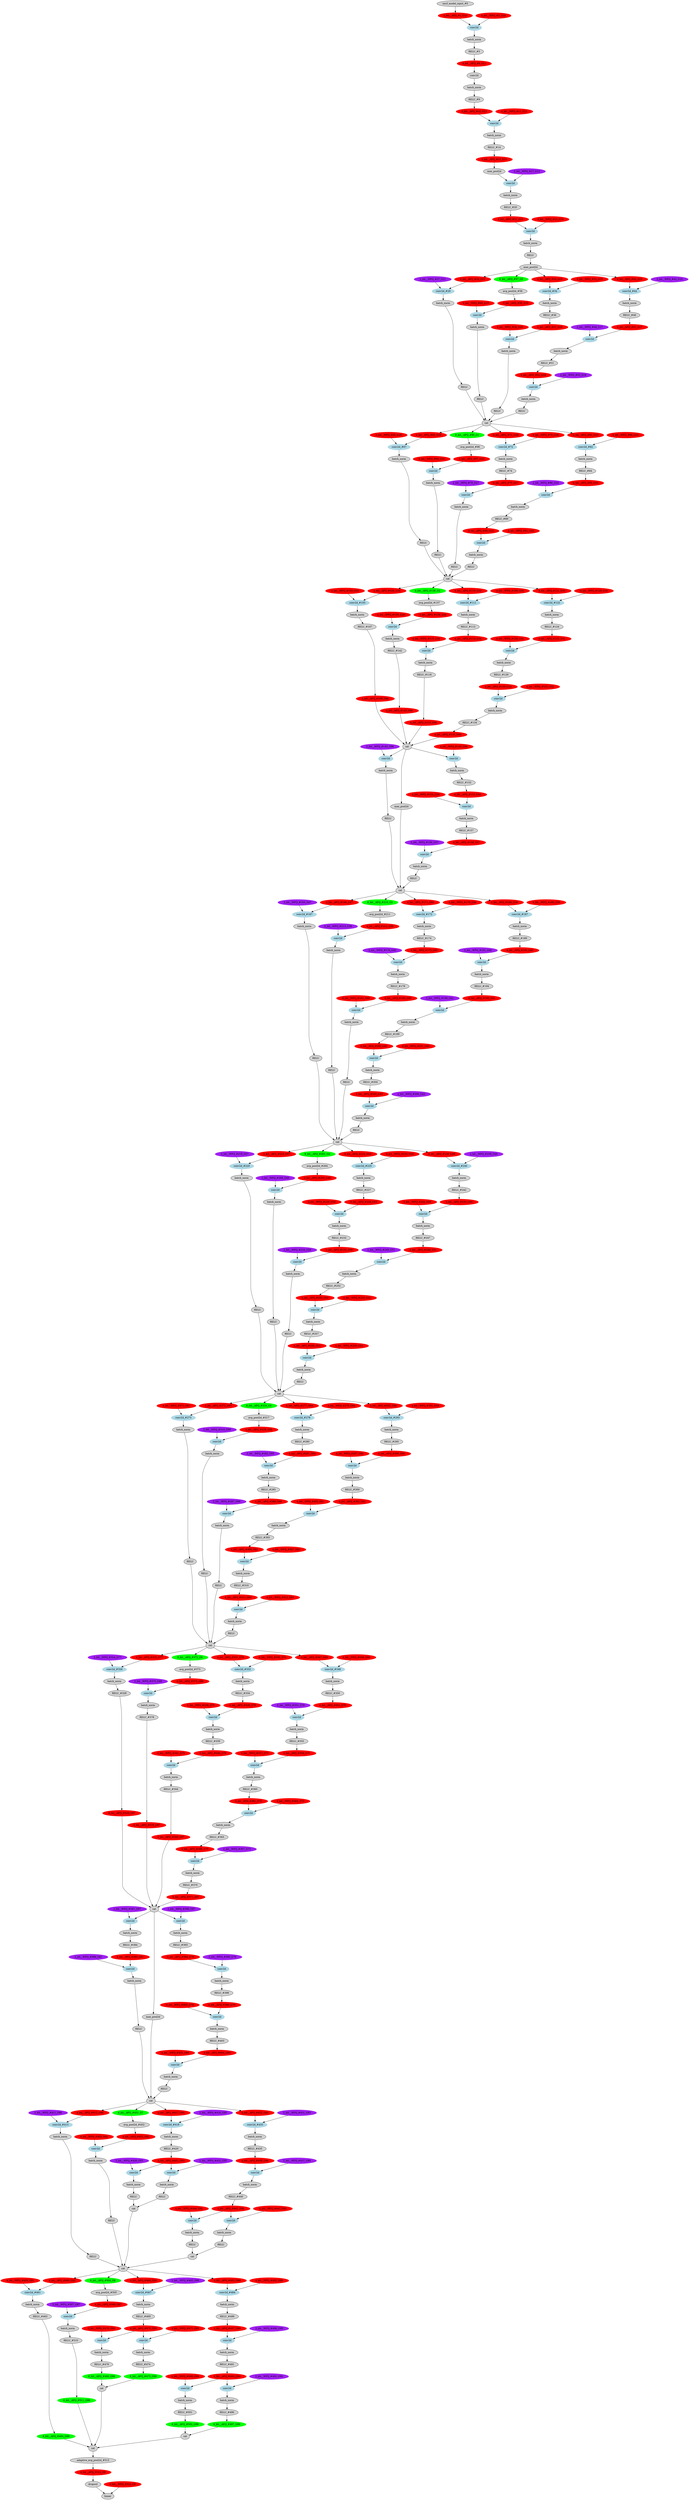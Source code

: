 strict digraph  {
"0 /nncf_model_input" [id=0, label="nncf_model_input_#0", scope="", style=filled, type=nncf_model_input];
"1 SymmetricQuantizer/symmetric_quantize" [color=red, id=1, label="4_bit__AFQ_#1_G10", scope=SymmetricQuantizer, style=filled, type=symmetric_quantize];
"2 Inception3/BasicConv2d[Conv2d_1a_3x3]/NNCFConv2d[conv]/ModuleDict[pre_ops]/UpdateWeight[0]/SymmetricQuantizer[op]/symmetric_quantize" [color=red, id=2, label="4_bit__WFQ_#2_G10", scope="Inception3/BasicConv2d[Conv2d_1a_3x3]/NNCFConv2d[conv]/ModuleDict[pre_ops]/UpdateWeight[0]/SymmetricQuantizer[op]", style=filled, type=symmetric_quantize];
"3 Inception3/BasicConv2d[Conv2d_1a_3x3]/NNCFConv2d[conv]/conv2d" [color=lightblue, id=3, label=conv2d, scope="Inception3/BasicConv2d[Conv2d_1a_3x3]/NNCFConv2d[conv]", style=filled, type=conv2d];
"4 Inception3/BasicConv2d[Conv2d_1a_3x3]/BatchNorm2d[bn]/batch_norm" [id=4, label=batch_norm, scope="Inception3/BasicConv2d[Conv2d_1a_3x3]/BatchNorm2d[bn]", style=filled, type=batch_norm];
"5 Inception3/BasicConv2d[Conv2d_1a_3x3]/RELU" [id=5, label="RELU_#5", scope="Inception3/BasicConv2d[Conv2d_1a_3x3]", style=filled, type=RELU];
"6 Inception3/BasicConv2d[Conv2d_1a_3x3]/SymmetricQuantizer/symmetric_quantize" [color=red, id=6, label="4_bit__AFQ_#6_G11", scope="Inception3/BasicConv2d[Conv2d_1a_3x3]/SymmetricQuantizer", style=filled, type=symmetric_quantize];
"7 Inception3/BasicConv2d[Conv2d_2a_3x3]/Conv2d[conv]/conv2d" [id=7, label=conv2d, scope="Inception3/BasicConv2d[Conv2d_2a_3x3]/Conv2d[conv]", style=filled, type=conv2d];
"8 Inception3/BasicConv2d[Conv2d_2a_3x3]/BatchNorm2d[bn]/batch_norm" [id=8, label=batch_norm, scope="Inception3/BasicConv2d[Conv2d_2a_3x3]/BatchNorm2d[bn]", style=filled, type=batch_norm];
"9 Inception3/BasicConv2d[Conv2d_2a_3x3]/RELU" [id=9, label="RELU_#9", scope="Inception3/BasicConv2d[Conv2d_2a_3x3]", style=filled, type=RELU];
"10 Inception3/BasicConv2d[Conv2d_2a_3x3]/SymmetricQuantizer/symmetric_quantize" [color=red, id=10, label="4_bit__AFQ_#10_G12", scope="Inception3/BasicConv2d[Conv2d_2a_3x3]/SymmetricQuantizer", style=filled, type=symmetric_quantize];
"11 Inception3/BasicConv2d[Conv2d_2b_3x3]/NNCFConv2d[conv]/ModuleDict[pre_ops]/UpdateWeight[0]/SymmetricQuantizer[op]/symmetric_quantize" [color=red, id=11, label="4_bit__WFQ_#11_G12", scope="Inception3/BasicConv2d[Conv2d_2b_3x3]/NNCFConv2d[conv]/ModuleDict[pre_ops]/UpdateWeight[0]/SymmetricQuantizer[op]", style=filled, type=symmetric_quantize];
"12 Inception3/BasicConv2d[Conv2d_2b_3x3]/NNCFConv2d[conv]/conv2d" [color=lightblue, id=12, label=conv2d, scope="Inception3/BasicConv2d[Conv2d_2b_3x3]/NNCFConv2d[conv]", style=filled, type=conv2d];
"13 Inception3/BasicConv2d[Conv2d_2b_3x3]/BatchNorm2d[bn]/batch_norm" [id=13, label=batch_norm, scope="Inception3/BasicConv2d[Conv2d_2b_3x3]/BatchNorm2d[bn]", style=filled, type=batch_norm];
"14 Inception3/BasicConv2d[Conv2d_2b_3x3]/RELU" [id=14, label="RELU_#14", scope="Inception3/BasicConv2d[Conv2d_2b_3x3]", style=filled, type=RELU];
"15 Inception3/BasicConv2d[Conv2d_2b_3x3]/SymmetricQuantizer/symmetric_quantize" [color=red, id=15, label="4_bit__AFQ_#15_G13", scope="Inception3/BasicConv2d[Conv2d_2b_3x3]/SymmetricQuantizer", style=filled, type=symmetric_quantize];
"16 Inception3/MaxPool2d[maxpool1]/max_pool2d" [id=16, label=max_pool2d, scope="Inception3/MaxPool2d[maxpool1]", style=filled, type=max_pool2d];
"17 Inception3/BasicConv2d[Conv2d_3b_1x1]/NNCFConv2d[conv]/ModuleDict[pre_ops]/UpdateWeight[0]/SymmetricQuantizer[op]/symmetric_quantize" [color=purple, id=17, label="2_bit__WFQ_#17_G13", scope="Inception3/BasicConv2d[Conv2d_3b_1x1]/NNCFConv2d[conv]/ModuleDict[pre_ops]/UpdateWeight[0]/SymmetricQuantizer[op]", style=filled, type=symmetric_quantize];
"18 Inception3/BasicConv2d[Conv2d_3b_1x1]/NNCFConv2d[conv]/conv2d" [color=lightblue, id=18, label=conv2d, scope="Inception3/BasicConv2d[Conv2d_3b_1x1]/NNCFConv2d[conv]", style=filled, type=conv2d];
"19 Inception3/BasicConv2d[Conv2d_3b_1x1]/BatchNorm2d[bn]/batch_norm" [id=19, label=batch_norm, scope="Inception3/BasicConv2d[Conv2d_3b_1x1]/BatchNorm2d[bn]", style=filled, type=batch_norm];
"20 Inception3/BasicConv2d[Conv2d_3b_1x1]/RELU" [id=20, label="RELU_#20", scope="Inception3/BasicConv2d[Conv2d_3b_1x1]", style=filled, type=RELU];
"21 Inception3/BasicConv2d[Conv2d_3b_1x1]/SymmetricQuantizer/symmetric_quantize" [color=red, id=21, label="4_bit__AFQ_#21_G14", scope="Inception3/BasicConv2d[Conv2d_3b_1x1]/SymmetricQuantizer", style=filled, type=symmetric_quantize];
"22 Inception3/BasicConv2d[Conv2d_4a_3x3]/NNCFConv2d[conv]/ModuleDict[pre_ops]/UpdateWeight[0]/SymmetricQuantizer[op]/symmetric_quantize" [color=red, id=22, label="4_bit__WFQ_#22_G14", scope="Inception3/BasicConv2d[Conv2d_4a_3x3]/NNCFConv2d[conv]/ModuleDict[pre_ops]/UpdateWeight[0]/SymmetricQuantizer[op]", style=filled, type=symmetric_quantize];
"23 Inception3/BasicConv2d[Conv2d_4a_3x3]/NNCFConv2d[conv]/conv2d" [color=lightblue, id=23, label=conv2d, scope="Inception3/BasicConv2d[Conv2d_4a_3x3]/NNCFConv2d[conv]", style=filled, type=conv2d];
"24 Inception3/BasicConv2d[Conv2d_4a_3x3]/BatchNorm2d[bn]/batch_norm" [id=24, label=batch_norm, scope="Inception3/BasicConv2d[Conv2d_4a_3x3]/BatchNorm2d[bn]", style=filled, type=batch_norm];
"25 Inception3/BasicConv2d[Conv2d_4a_3x3]/RELU" [id=25, label=RELU, scope="Inception3/BasicConv2d[Conv2d_4a_3x3]", style=filled, type=RELU];
"26 Inception3/MaxPool2d[maxpool2]/max_pool2d" [id=26, label=max_pool2d, scope="Inception3/MaxPool2d[maxpool2]", style=filled, type=max_pool2d];
"27 Inception3/InceptionA[Mixed_5b]/BasicConv2d[branch1x1]/NNCFConv2d[conv]/ModuleDict[pre_ops]/UpdateWeight[0]/SymmetricQuantizer[op]/symmetric_quantize" [color=purple, id=27, label="2_bit__WFQ_#27_G21", scope="Inception3/InceptionA[Mixed_5b]/BasicConv2d[branch1x1]/NNCFConv2d[conv]/ModuleDict[pre_ops]/UpdateWeight[0]/SymmetricQuantizer[op]", style=filled, type=symmetric_quantize];
"28 Inception3/InceptionA[Mixed_5b]/BasicConv2d[branch1x1]/NNCFConv2d[conv]/SymmetricQuantizer/symmetric_quantize" [color=red, id=28, label="4_bit__AFQ_#28_G21", scope="Inception3/InceptionA[Mixed_5b]/BasicConv2d[branch1x1]/NNCFConv2d[conv]/SymmetricQuantizer", style=filled, type=symmetric_quantize];
"29 Inception3/InceptionA[Mixed_5b]/BasicConv2d[branch1x1]/NNCFConv2d[conv]/conv2d" [color=lightblue, id=29, label="conv2d_#29", scope="Inception3/InceptionA[Mixed_5b]/BasicConv2d[branch1x1]/NNCFConv2d[conv]", style=filled, type=conv2d];
"30 Inception3/InceptionA[Mixed_5b]/BasicConv2d[branch1x1]/BatchNorm2d[bn]/batch_norm" [id=30, label=batch_norm, scope="Inception3/InceptionA[Mixed_5b]/BasicConv2d[branch1x1]/BatchNorm2d[bn]", style=filled, type=batch_norm];
"31 Inception3/InceptionA[Mixed_5b]/BasicConv2d[branch1x1]/RELU" [id=31, label=RELU, scope="Inception3/InceptionA[Mixed_5b]/BasicConv2d[branch1x1]", style=filled, type=RELU];
"32 Inception3/InceptionA[Mixed_5b]/BasicConv2d[branch5x5_1]/NNCFConv2d[conv]/ModuleDict[pre_ops]/UpdateWeight[0]/SymmetricQuantizer[op]/symmetric_quantize" [color=red, id=32, label="4_bit__WFQ_#32_G19", scope="Inception3/InceptionA[Mixed_5b]/BasicConv2d[branch5x5_1]/NNCFConv2d[conv]/ModuleDict[pre_ops]/UpdateWeight[0]/SymmetricQuantizer[op]", style=filled, type=symmetric_quantize];
"33 Inception3/InceptionA[Mixed_5b]/BasicConv2d[branch5x5_1]/NNCFConv2d[conv]/SymmetricQuantizer/symmetric_quantize" [color=red, id=33, label="4_bit__AFQ_#33_G19", scope="Inception3/InceptionA[Mixed_5b]/BasicConv2d[branch5x5_1]/NNCFConv2d[conv]/SymmetricQuantizer", style=filled, type=symmetric_quantize];
"34 Inception3/InceptionA[Mixed_5b]/BasicConv2d[branch5x5_1]/NNCFConv2d[conv]/conv2d" [color=lightblue, id=34, label="conv2d_#34", scope="Inception3/InceptionA[Mixed_5b]/BasicConv2d[branch5x5_1]/NNCFConv2d[conv]", style=filled, type=conv2d];
"35 Inception3/InceptionA[Mixed_5b]/BasicConv2d[branch5x5_1]/BatchNorm2d[bn]/batch_norm" [id=35, label=batch_norm, scope="Inception3/InceptionA[Mixed_5b]/BasicConv2d[branch5x5_1]/BatchNorm2d[bn]", style=filled, type=batch_norm];
"36 Inception3/InceptionA[Mixed_5b]/BasicConv2d[branch5x5_1]/RELU" [id=36, label="RELU_#36", scope="Inception3/InceptionA[Mixed_5b]/BasicConv2d[branch5x5_1]", style=filled, type=RELU];
"37 Inception3/InceptionA[Mixed_5b]/BasicConv2d[branch5x5_1]/SymmetricQuantizer/symmetric_quantize" [color=red, id=37, label="4_bit__AFQ_#37_G20", scope="Inception3/InceptionA[Mixed_5b]/BasicConv2d[branch5x5_1]/SymmetricQuantizer", style=filled, type=symmetric_quantize];
"38 Inception3/InceptionA[Mixed_5b]/BasicConv2d[branch5x5_2]/NNCFConv2d[conv]/ModuleDict[pre_ops]/UpdateWeight[0]/SymmetricQuantizer[op]/symmetric_quantize" [color=red, id=38, label="4_bit__WFQ_#38_G20", scope="Inception3/InceptionA[Mixed_5b]/BasicConv2d[branch5x5_2]/NNCFConv2d[conv]/ModuleDict[pre_ops]/UpdateWeight[0]/SymmetricQuantizer[op]", style=filled, type=symmetric_quantize];
"39 Inception3/InceptionA[Mixed_5b]/BasicConv2d[branch5x5_2]/NNCFConv2d[conv]/conv2d" [color=lightblue, id=39, label=conv2d, scope="Inception3/InceptionA[Mixed_5b]/BasicConv2d[branch5x5_2]/NNCFConv2d[conv]", style=filled, type=conv2d];
"40 Inception3/InceptionA[Mixed_5b]/BasicConv2d[branch5x5_2]/BatchNorm2d[bn]/batch_norm" [id=40, label=batch_norm, scope="Inception3/InceptionA[Mixed_5b]/BasicConv2d[branch5x5_2]/BatchNorm2d[bn]", style=filled, type=batch_norm];
"41 Inception3/InceptionA[Mixed_5b]/BasicConv2d[branch5x5_2]/RELU" [id=41, label=RELU, scope="Inception3/InceptionA[Mixed_5b]/BasicConv2d[branch5x5_2]", style=filled, type=RELU];
"42 Inception3/InceptionA[Mixed_5b]/BasicConv2d[branch3x3dbl_1]/NNCFConv2d[conv]/ModuleDict[pre_ops]/UpdateWeight[0]/SymmetricQuantizer[op]/symmetric_quantize" [color=purple, id=42, label="2_bit__WFQ_#42_G16", scope="Inception3/InceptionA[Mixed_5b]/BasicConv2d[branch3x3dbl_1]/NNCFConv2d[conv]/ModuleDict[pre_ops]/UpdateWeight[0]/SymmetricQuantizer[op]", style=filled, type=symmetric_quantize];
"43 Inception3/InceptionA[Mixed_5b]/BasicConv2d[branch3x3dbl_1]/NNCFConv2d[conv]/SymmetricQuantizer/symmetric_quantize" [color=red, id=43, label="4_bit__AFQ_#43_G16", scope="Inception3/InceptionA[Mixed_5b]/BasicConv2d[branch3x3dbl_1]/NNCFConv2d[conv]/SymmetricQuantizer", style=filled, type=symmetric_quantize];
"44 Inception3/InceptionA[Mixed_5b]/BasicConv2d[branch3x3dbl_1]/NNCFConv2d[conv]/conv2d" [color=lightblue, id=44, label="conv2d_#44", scope="Inception3/InceptionA[Mixed_5b]/BasicConv2d[branch3x3dbl_1]/NNCFConv2d[conv]", style=filled, type=conv2d];
"45 Inception3/InceptionA[Mixed_5b]/BasicConv2d[branch3x3dbl_1]/BatchNorm2d[bn]/batch_norm" [id=45, label=batch_norm, scope="Inception3/InceptionA[Mixed_5b]/BasicConv2d[branch3x3dbl_1]/BatchNorm2d[bn]", style=filled, type=batch_norm];
"46 Inception3/InceptionA[Mixed_5b]/BasicConv2d[branch3x3dbl_1]/RELU" [id=46, label="RELU_#46", scope="Inception3/InceptionA[Mixed_5b]/BasicConv2d[branch3x3dbl_1]", style=filled, type=RELU];
"47 Inception3/InceptionA[Mixed_5b]/BasicConv2d[branch3x3dbl_1]/SymmetricQuantizer/symmetric_quantize" [color=red, id=47, label="4_bit__AFQ_#47_G17", scope="Inception3/InceptionA[Mixed_5b]/BasicConv2d[branch3x3dbl_1]/SymmetricQuantizer", style=filled, type=symmetric_quantize];
"48 Inception3/InceptionA[Mixed_5b]/BasicConv2d[branch3x3dbl_2]/NNCFConv2d[conv]/ModuleDict[pre_ops]/UpdateWeight[0]/SymmetricQuantizer[op]/symmetric_quantize" [color=purple, id=48, label="2_bit__WFQ_#48_G17", scope="Inception3/InceptionA[Mixed_5b]/BasicConv2d[branch3x3dbl_2]/NNCFConv2d[conv]/ModuleDict[pre_ops]/UpdateWeight[0]/SymmetricQuantizer[op]", style=filled, type=symmetric_quantize];
"49 Inception3/InceptionA[Mixed_5b]/BasicConv2d[branch3x3dbl_2]/NNCFConv2d[conv]/conv2d" [color=lightblue, id=49, label=conv2d, scope="Inception3/InceptionA[Mixed_5b]/BasicConv2d[branch3x3dbl_2]/NNCFConv2d[conv]", style=filled, type=conv2d];
"50 Inception3/InceptionA[Mixed_5b]/BasicConv2d[branch3x3dbl_2]/BatchNorm2d[bn]/batch_norm" [id=50, label=batch_norm, scope="Inception3/InceptionA[Mixed_5b]/BasicConv2d[branch3x3dbl_2]/BatchNorm2d[bn]", style=filled, type=batch_norm];
"51 Inception3/InceptionA[Mixed_5b]/BasicConv2d[branch3x3dbl_2]/RELU" [id=51, label="RELU_#51", scope="Inception3/InceptionA[Mixed_5b]/BasicConv2d[branch3x3dbl_2]", style=filled, type=RELU];
"52 Inception3/InceptionA[Mixed_5b]/BasicConv2d[branch3x3dbl_2]/SymmetricQuantizer/symmetric_quantize" [color=red, id=52, label="4_bit__AFQ_#52_G18", scope="Inception3/InceptionA[Mixed_5b]/BasicConv2d[branch3x3dbl_2]/SymmetricQuantizer", style=filled, type=symmetric_quantize];
"53 Inception3/InceptionA[Mixed_5b]/BasicConv2d[branch3x3dbl_3]/NNCFConv2d[conv]/ModuleDict[pre_ops]/UpdateWeight[0]/SymmetricQuantizer[op]/symmetric_quantize" [color=purple, id=53, label="2_bit__WFQ_#53_G18", scope="Inception3/InceptionA[Mixed_5b]/BasicConv2d[branch3x3dbl_3]/NNCFConv2d[conv]/ModuleDict[pre_ops]/UpdateWeight[0]/SymmetricQuantizer[op]", style=filled, type=symmetric_quantize];
"54 Inception3/InceptionA[Mixed_5b]/BasicConv2d[branch3x3dbl_3]/NNCFConv2d[conv]/conv2d" [color=lightblue, id=54, label=conv2d, scope="Inception3/InceptionA[Mixed_5b]/BasicConv2d[branch3x3dbl_3]/NNCFConv2d[conv]", style=filled, type=conv2d];
"55 Inception3/InceptionA[Mixed_5b]/BasicConv2d[branch3x3dbl_3]/BatchNorm2d[bn]/batch_norm" [id=55, label=batch_norm, scope="Inception3/InceptionA[Mixed_5b]/BasicConv2d[branch3x3dbl_3]/BatchNorm2d[bn]", style=filled, type=batch_norm];
"56 Inception3/InceptionA[Mixed_5b]/BasicConv2d[branch3x3dbl_3]/RELU" [id=56, label=RELU, scope="Inception3/InceptionA[Mixed_5b]/BasicConv2d[branch3x3dbl_3]", style=filled, type=RELU];
"57 Inception3/InceptionA[Mixed_5b]/SymmetricQuantizer/symmetric_quantize" [color=green, id=57, label="8_bit__AFQ_#57_G0", scope="Inception3/InceptionA[Mixed_5b]/SymmetricQuantizer", style=filled, type=symmetric_quantize];
"58 Inception3/InceptionA[Mixed_5b]/avg_pool2d" [id=58, label="avg_pool2d_#58", scope="Inception3/InceptionA[Mixed_5b]", style=filled, type=avg_pool2d];
"59 Inception3/InceptionA[Mixed_5b]/SymmetricQuantizer/symmetric_quantize" [color=red, id=59, label="4_bit__AFQ_#59_G15", scope="Inception3/InceptionA[Mixed_5b]/SymmetricQuantizer", style=filled, type=symmetric_quantize];
"60 Inception3/InceptionA[Mixed_5b]/BasicConv2d[branch_pool]/NNCFConv2d[conv]/ModuleDict[pre_ops]/UpdateWeight[0]/SymmetricQuantizer[op]/symmetric_quantize" [color=red, id=60, label="4_bit__WFQ_#60_G15", scope="Inception3/InceptionA[Mixed_5b]/BasicConv2d[branch_pool]/NNCFConv2d[conv]/ModuleDict[pre_ops]/UpdateWeight[0]/SymmetricQuantizer[op]", style=filled, type=symmetric_quantize];
"61 Inception3/InceptionA[Mixed_5b]/BasicConv2d[branch_pool]/NNCFConv2d[conv]/conv2d" [color=lightblue, id=61, label=conv2d, scope="Inception3/InceptionA[Mixed_5b]/BasicConv2d[branch_pool]/NNCFConv2d[conv]", style=filled, type=conv2d];
"62 Inception3/InceptionA[Mixed_5b]/BasicConv2d[branch_pool]/BatchNorm2d[bn]/batch_norm" [id=62, label=batch_norm, scope="Inception3/InceptionA[Mixed_5b]/BasicConv2d[branch_pool]/BatchNorm2d[bn]", style=filled, type=batch_norm];
"63 Inception3/InceptionA[Mixed_5b]/BasicConv2d[branch_pool]/RELU" [id=63, label=RELU, scope="Inception3/InceptionA[Mixed_5b]/BasicConv2d[branch_pool]", style=filled, type=RELU];
"64 Inception3/InceptionA[Mixed_5b]/cat" [id=64, label=cat, scope="Inception3/InceptionA[Mixed_5b]", style=filled, type=cat];
"65 Inception3/InceptionA[Mixed_5c]/BasicConv2d[branch1x1]/NNCFConv2d[conv]/ModuleDict[pre_ops]/UpdateWeight[0]/SymmetricQuantizer[op]/symmetric_quantize" [color=red, id=65, label="4_bit__WFQ_#65_G28", scope="Inception3/InceptionA[Mixed_5c]/BasicConv2d[branch1x1]/NNCFConv2d[conv]/ModuleDict[pre_ops]/UpdateWeight[0]/SymmetricQuantizer[op]", style=filled, type=symmetric_quantize];
"66 Inception3/InceptionA[Mixed_5c]/BasicConv2d[branch1x1]/NNCFConv2d[conv]/SymmetricQuantizer/symmetric_quantize" [color=red, id=66, label="4_bit__AFQ_#66_G28", scope="Inception3/InceptionA[Mixed_5c]/BasicConv2d[branch1x1]/NNCFConv2d[conv]/SymmetricQuantizer", style=filled, type=symmetric_quantize];
"67 Inception3/InceptionA[Mixed_5c]/BasicConv2d[branch1x1]/NNCFConv2d[conv]/conv2d" [color=lightblue, id=67, label="conv2d_#67", scope="Inception3/InceptionA[Mixed_5c]/BasicConv2d[branch1x1]/NNCFConv2d[conv]", style=filled, type=conv2d];
"68 Inception3/InceptionA[Mixed_5c]/BasicConv2d[branch1x1]/BatchNorm2d[bn]/batch_norm" [id=68, label=batch_norm, scope="Inception3/InceptionA[Mixed_5c]/BasicConv2d[branch1x1]/BatchNorm2d[bn]", style=filled, type=batch_norm];
"69 Inception3/InceptionA[Mixed_5c]/BasicConv2d[branch1x1]/RELU" [id=69, label=RELU, scope="Inception3/InceptionA[Mixed_5c]/BasicConv2d[branch1x1]", style=filled, type=RELU];
"70 Inception3/InceptionA[Mixed_5c]/BasicConv2d[branch5x5_1]/NNCFConv2d[conv]/ModuleDict[pre_ops]/UpdateWeight[0]/SymmetricQuantizer[op]/symmetric_quantize" [color=red, id=70, label="4_bit__WFQ_#70_G26", scope="Inception3/InceptionA[Mixed_5c]/BasicConv2d[branch5x5_1]/NNCFConv2d[conv]/ModuleDict[pre_ops]/UpdateWeight[0]/SymmetricQuantizer[op]", style=filled, type=symmetric_quantize];
"71 Inception3/InceptionA[Mixed_5c]/BasicConv2d[branch5x5_1]/NNCFConv2d[conv]/SymmetricQuantizer/symmetric_quantize" [color=red, id=71, label="4_bit__AFQ_#71_G26", scope="Inception3/InceptionA[Mixed_5c]/BasicConv2d[branch5x5_1]/NNCFConv2d[conv]/SymmetricQuantizer", style=filled, type=symmetric_quantize];
"72 Inception3/InceptionA[Mixed_5c]/BasicConv2d[branch5x5_1]/NNCFConv2d[conv]/conv2d" [color=lightblue, id=72, label="conv2d_#72", scope="Inception3/InceptionA[Mixed_5c]/BasicConv2d[branch5x5_1]/NNCFConv2d[conv]", style=filled, type=conv2d];
"73 Inception3/InceptionA[Mixed_5c]/BasicConv2d[branch5x5_1]/BatchNorm2d[bn]/batch_norm" [id=73, label=batch_norm, scope="Inception3/InceptionA[Mixed_5c]/BasicConv2d[branch5x5_1]/BatchNorm2d[bn]", style=filled, type=batch_norm];
"74 Inception3/InceptionA[Mixed_5c]/BasicConv2d[branch5x5_1]/RELU" [id=74, label="RELU_#74", scope="Inception3/InceptionA[Mixed_5c]/BasicConv2d[branch5x5_1]", style=filled, type=RELU];
"75 Inception3/InceptionA[Mixed_5c]/BasicConv2d[branch5x5_1]/SymmetricQuantizer/symmetric_quantize" [color=red, id=75, label="4_bit__AFQ_#75_G27", scope="Inception3/InceptionA[Mixed_5c]/BasicConv2d[branch5x5_1]/SymmetricQuantizer", style=filled, type=symmetric_quantize];
"76 Inception3/InceptionA[Mixed_5c]/BasicConv2d[branch5x5_2]/NNCFConv2d[conv]/ModuleDict[pre_ops]/UpdateWeight[0]/SymmetricQuantizer[op]/symmetric_quantize" [color=purple, id=76, label="2_bit__WFQ_#76_G27", scope="Inception3/InceptionA[Mixed_5c]/BasicConv2d[branch5x5_2]/NNCFConv2d[conv]/ModuleDict[pre_ops]/UpdateWeight[0]/SymmetricQuantizer[op]", style=filled, type=symmetric_quantize];
"77 Inception3/InceptionA[Mixed_5c]/BasicConv2d[branch5x5_2]/NNCFConv2d[conv]/conv2d" [color=lightblue, id=77, label=conv2d, scope="Inception3/InceptionA[Mixed_5c]/BasicConv2d[branch5x5_2]/NNCFConv2d[conv]", style=filled, type=conv2d];
"78 Inception3/InceptionA[Mixed_5c]/BasicConv2d[branch5x5_2]/BatchNorm2d[bn]/batch_norm" [id=78, label=batch_norm, scope="Inception3/InceptionA[Mixed_5c]/BasicConv2d[branch5x5_2]/BatchNorm2d[bn]", style=filled, type=batch_norm];
"79 Inception3/InceptionA[Mixed_5c]/BasicConv2d[branch5x5_2]/RELU" [id=79, label=RELU, scope="Inception3/InceptionA[Mixed_5c]/BasicConv2d[branch5x5_2]", style=filled, type=RELU];
"80 Inception3/InceptionA[Mixed_5c]/BasicConv2d[branch3x3dbl_1]/NNCFConv2d[conv]/ModuleDict[pre_ops]/UpdateWeight[0]/SymmetricQuantizer[op]/symmetric_quantize" [color=red, id=80, label="4_bit__WFQ_#80_G23", scope="Inception3/InceptionA[Mixed_5c]/BasicConv2d[branch3x3dbl_1]/NNCFConv2d[conv]/ModuleDict[pre_ops]/UpdateWeight[0]/SymmetricQuantizer[op]", style=filled, type=symmetric_quantize];
"81 Inception3/InceptionA[Mixed_5c]/BasicConv2d[branch3x3dbl_1]/NNCFConv2d[conv]/SymmetricQuantizer/symmetric_quantize" [color=red, id=81, label="4_bit__AFQ_#81_G23", scope="Inception3/InceptionA[Mixed_5c]/BasicConv2d[branch3x3dbl_1]/NNCFConv2d[conv]/SymmetricQuantizer", style=filled, type=symmetric_quantize];
"82 Inception3/InceptionA[Mixed_5c]/BasicConv2d[branch3x3dbl_1]/NNCFConv2d[conv]/conv2d" [color=lightblue, id=82, label="conv2d_#82", scope="Inception3/InceptionA[Mixed_5c]/BasicConv2d[branch3x3dbl_1]/NNCFConv2d[conv]", style=filled, type=conv2d];
"83 Inception3/InceptionA[Mixed_5c]/BasicConv2d[branch3x3dbl_1]/BatchNorm2d[bn]/batch_norm" [id=83, label=batch_norm, scope="Inception3/InceptionA[Mixed_5c]/BasicConv2d[branch3x3dbl_1]/BatchNorm2d[bn]", style=filled, type=batch_norm];
"84 Inception3/InceptionA[Mixed_5c]/BasicConv2d[branch3x3dbl_1]/RELU" [id=84, label="RELU_#84", scope="Inception3/InceptionA[Mixed_5c]/BasicConv2d[branch3x3dbl_1]", style=filled, type=RELU];
"85 Inception3/InceptionA[Mixed_5c]/BasicConv2d[branch3x3dbl_1]/SymmetricQuantizer/symmetric_quantize" [color=red, id=85, label="4_bit__AFQ_#85_G24", scope="Inception3/InceptionA[Mixed_5c]/BasicConv2d[branch3x3dbl_1]/SymmetricQuantizer", style=filled, type=symmetric_quantize];
"86 Inception3/InceptionA[Mixed_5c]/BasicConv2d[branch3x3dbl_2]/NNCFConv2d[conv]/ModuleDict[pre_ops]/UpdateWeight[0]/SymmetricQuantizer[op]/symmetric_quantize" [color=purple, id=86, label="2_bit__WFQ_#86_G24", scope="Inception3/InceptionA[Mixed_5c]/BasicConv2d[branch3x3dbl_2]/NNCFConv2d[conv]/ModuleDict[pre_ops]/UpdateWeight[0]/SymmetricQuantizer[op]", style=filled, type=symmetric_quantize];
"87 Inception3/InceptionA[Mixed_5c]/BasicConv2d[branch3x3dbl_2]/NNCFConv2d[conv]/conv2d" [color=lightblue, id=87, label=conv2d, scope="Inception3/InceptionA[Mixed_5c]/BasicConv2d[branch3x3dbl_2]/NNCFConv2d[conv]", style=filled, type=conv2d];
"88 Inception3/InceptionA[Mixed_5c]/BasicConv2d[branch3x3dbl_2]/BatchNorm2d[bn]/batch_norm" [id=88, label=batch_norm, scope="Inception3/InceptionA[Mixed_5c]/BasicConv2d[branch3x3dbl_2]/BatchNorm2d[bn]", style=filled, type=batch_norm];
"89 Inception3/InceptionA[Mixed_5c]/BasicConv2d[branch3x3dbl_2]/RELU" [id=89, label="RELU_#89", scope="Inception3/InceptionA[Mixed_5c]/BasicConv2d[branch3x3dbl_2]", style=filled, type=RELU];
"90 Inception3/InceptionA[Mixed_5c]/BasicConv2d[branch3x3dbl_2]/SymmetricQuantizer/symmetric_quantize" [color=red, id=90, label="4_bit__AFQ_#90_G25", scope="Inception3/InceptionA[Mixed_5c]/BasicConv2d[branch3x3dbl_2]/SymmetricQuantizer", style=filled, type=symmetric_quantize];
"91 Inception3/InceptionA[Mixed_5c]/BasicConv2d[branch3x3dbl_3]/NNCFConv2d[conv]/ModuleDict[pre_ops]/UpdateWeight[0]/SymmetricQuantizer[op]/symmetric_quantize" [color=red, id=91, label="4_bit__WFQ_#91_G25", scope="Inception3/InceptionA[Mixed_5c]/BasicConv2d[branch3x3dbl_3]/NNCFConv2d[conv]/ModuleDict[pre_ops]/UpdateWeight[0]/SymmetricQuantizer[op]", style=filled, type=symmetric_quantize];
"92 Inception3/InceptionA[Mixed_5c]/BasicConv2d[branch3x3dbl_3]/NNCFConv2d[conv]/conv2d" [color=lightblue, id=92, label=conv2d, scope="Inception3/InceptionA[Mixed_5c]/BasicConv2d[branch3x3dbl_3]/NNCFConv2d[conv]", style=filled, type=conv2d];
"93 Inception3/InceptionA[Mixed_5c]/BasicConv2d[branch3x3dbl_3]/BatchNorm2d[bn]/batch_norm" [id=93, label=batch_norm, scope="Inception3/InceptionA[Mixed_5c]/BasicConv2d[branch3x3dbl_3]/BatchNorm2d[bn]", style=filled, type=batch_norm];
"94 Inception3/InceptionA[Mixed_5c]/BasicConv2d[branch3x3dbl_3]/RELU" [id=94, label=RELU, scope="Inception3/InceptionA[Mixed_5c]/BasicConv2d[branch3x3dbl_3]", style=filled, type=RELU];
"95 Inception3/InceptionA[Mixed_5c]/SymmetricQuantizer/symmetric_quantize" [color=green, id=95, label="8_bit__AFQ_#95_G1", scope="Inception3/InceptionA[Mixed_5c]/SymmetricQuantizer", style=filled, type=symmetric_quantize];
"96 Inception3/InceptionA[Mixed_5c]/avg_pool2d" [id=96, label="avg_pool2d_#96", scope="Inception3/InceptionA[Mixed_5c]", style=filled, type=avg_pool2d];
"97 Inception3/InceptionA[Mixed_5c]/SymmetricQuantizer/symmetric_quantize" [color=red, id=97, label="4_bit__AFQ_#97_G22", scope="Inception3/InceptionA[Mixed_5c]/SymmetricQuantizer", style=filled, type=symmetric_quantize];
"98 Inception3/InceptionA[Mixed_5c]/BasicConv2d[branch_pool]/NNCFConv2d[conv]/ModuleDict[pre_ops]/UpdateWeight[0]/SymmetricQuantizer[op]/symmetric_quantize" [color=red, id=98, label="4_bit__WFQ_#98_G22", scope="Inception3/InceptionA[Mixed_5c]/BasicConv2d[branch_pool]/NNCFConv2d[conv]/ModuleDict[pre_ops]/UpdateWeight[0]/SymmetricQuantizer[op]", style=filled, type=symmetric_quantize];
"99 Inception3/InceptionA[Mixed_5c]/BasicConv2d[branch_pool]/NNCFConv2d[conv]/conv2d" [color=lightblue, id=99, label=conv2d, scope="Inception3/InceptionA[Mixed_5c]/BasicConv2d[branch_pool]/NNCFConv2d[conv]", style=filled, type=conv2d];
"100 Inception3/InceptionA[Mixed_5c]/BasicConv2d[branch_pool]/BatchNorm2d[bn]/batch_norm" [id=100, label=batch_norm, scope="Inception3/InceptionA[Mixed_5c]/BasicConv2d[branch_pool]/BatchNorm2d[bn]", style=filled, type=batch_norm];
"101 Inception3/InceptionA[Mixed_5c]/BasicConv2d[branch_pool]/RELU" [id=101, label=RELU, scope="Inception3/InceptionA[Mixed_5c]/BasicConv2d[branch_pool]", style=filled, type=RELU];
"102 Inception3/InceptionA[Mixed_5c]/cat" [id=102, label=cat, scope="Inception3/InceptionA[Mixed_5c]", style=filled, type=cat];
"103 Inception3/InceptionA[Mixed_5d]/BasicConv2d[branch1x1]/NNCFConv2d[conv]/ModuleDict[pre_ops]/UpdateWeight[0]/SymmetricQuantizer[op]/symmetric_quantize" [color=red, id=103, label="4_bit__WFQ_#103_G35", scope="Inception3/InceptionA[Mixed_5d]/BasicConv2d[branch1x1]/NNCFConv2d[conv]/ModuleDict[pre_ops]/UpdateWeight[0]/SymmetricQuantizer[op]", style=filled, type=symmetric_quantize];
"104 Inception3/InceptionA[Mixed_5d]/BasicConv2d[branch1x1]/NNCFConv2d[conv]/SymmetricQuantizer/symmetric_quantize" [color=red, id=104, label="4_bit__AFQ_#104_G35", scope="Inception3/InceptionA[Mixed_5d]/BasicConv2d[branch1x1]/NNCFConv2d[conv]/SymmetricQuantizer", style=filled, type=symmetric_quantize];
"105 Inception3/InceptionA[Mixed_5d]/BasicConv2d[branch1x1]/NNCFConv2d[conv]/conv2d" [color=lightblue, id=105, label="conv2d_#105", scope="Inception3/InceptionA[Mixed_5d]/BasicConv2d[branch1x1]/NNCFConv2d[conv]", style=filled, type=conv2d];
"106 Inception3/InceptionA[Mixed_5d]/BasicConv2d[branch1x1]/BatchNorm2d[bn]/batch_norm" [id=106, label=batch_norm, scope="Inception3/InceptionA[Mixed_5d]/BasicConv2d[branch1x1]/BatchNorm2d[bn]", style=filled, type=batch_norm];
"107 Inception3/InceptionA[Mixed_5d]/BasicConv2d[branch1x1]/RELU" [id=107, label="RELU_#107", scope="Inception3/InceptionA[Mixed_5d]/BasicConv2d[branch1x1]", style=filled, type=RELU];
"108 Inception3/InceptionA[Mixed_5d]/BasicConv2d[branch1x1]/SymmetricQuantizer/symmetric_quantize" [color=red, id=108, label="4_bit__AFQ_#108_G96", scope="Inception3/InceptionA[Mixed_5d]/BasicConv2d[branch1x1]/SymmetricQuantizer", style=filled, type=symmetric_quantize];
"109 Inception3/InceptionA[Mixed_5d]/BasicConv2d[branch5x5_1]/NNCFConv2d[conv]/ModuleDict[pre_ops]/UpdateWeight[0]/SymmetricQuantizer[op]/symmetric_quantize" [color=red, id=109, label="4_bit__WFQ_#109_G33", scope="Inception3/InceptionA[Mixed_5d]/BasicConv2d[branch5x5_1]/NNCFConv2d[conv]/ModuleDict[pre_ops]/UpdateWeight[0]/SymmetricQuantizer[op]", style=filled, type=symmetric_quantize];
"110 Inception3/InceptionA[Mixed_5d]/BasicConv2d[branch5x5_1]/NNCFConv2d[conv]/SymmetricQuantizer/symmetric_quantize" [color=red, id=110, label="4_bit__AFQ_#110_G33", scope="Inception3/InceptionA[Mixed_5d]/BasicConv2d[branch5x5_1]/NNCFConv2d[conv]/SymmetricQuantizer", style=filled, type=symmetric_quantize];
"111 Inception3/InceptionA[Mixed_5d]/BasicConv2d[branch5x5_1]/NNCFConv2d[conv]/conv2d" [color=lightblue, id=111, label="conv2d_#111", scope="Inception3/InceptionA[Mixed_5d]/BasicConv2d[branch5x5_1]/NNCFConv2d[conv]", style=filled, type=conv2d];
"112 Inception3/InceptionA[Mixed_5d]/BasicConv2d[branch5x5_1]/BatchNorm2d[bn]/batch_norm" [id=112, label=batch_norm, scope="Inception3/InceptionA[Mixed_5d]/BasicConv2d[branch5x5_1]/BatchNorm2d[bn]", style=filled, type=batch_norm];
"113 Inception3/InceptionA[Mixed_5d]/BasicConv2d[branch5x5_1]/RELU" [id=113, label="RELU_#113", scope="Inception3/InceptionA[Mixed_5d]/BasicConv2d[branch5x5_1]", style=filled, type=RELU];
"114 Inception3/InceptionA[Mixed_5d]/BasicConv2d[branch5x5_1]/SymmetricQuantizer/symmetric_quantize" [color=red, id=114, label="4_bit__AFQ_#114_G34", scope="Inception3/InceptionA[Mixed_5d]/BasicConv2d[branch5x5_1]/SymmetricQuantizer", style=filled, type=symmetric_quantize];
"115 Inception3/InceptionA[Mixed_5d]/BasicConv2d[branch5x5_2]/NNCFConv2d[conv]/ModuleDict[pre_ops]/UpdateWeight[0]/SymmetricQuantizer[op]/symmetric_quantize" [color=red, id=115, label="4_bit__WFQ_#115_G34", scope="Inception3/InceptionA[Mixed_5d]/BasicConv2d[branch5x5_2]/NNCFConv2d[conv]/ModuleDict[pre_ops]/UpdateWeight[0]/SymmetricQuantizer[op]", style=filled, type=symmetric_quantize];
"116 Inception3/InceptionA[Mixed_5d]/BasicConv2d[branch5x5_2]/NNCFConv2d[conv]/conv2d" [color=lightblue, id=116, label=conv2d, scope="Inception3/InceptionA[Mixed_5d]/BasicConv2d[branch5x5_2]/NNCFConv2d[conv]", style=filled, type=conv2d];
"117 Inception3/InceptionA[Mixed_5d]/BasicConv2d[branch5x5_2]/BatchNorm2d[bn]/batch_norm" [id=117, label=batch_norm, scope="Inception3/InceptionA[Mixed_5d]/BasicConv2d[branch5x5_2]/BatchNorm2d[bn]", style=filled, type=batch_norm];
"118 Inception3/InceptionA[Mixed_5d]/BasicConv2d[branch5x5_2]/RELU" [id=118, label="RELU_#118", scope="Inception3/InceptionA[Mixed_5d]/BasicConv2d[branch5x5_2]", style=filled, type=RELU];
"119 Inception3/InceptionA[Mixed_5d]/BasicConv2d[branch5x5_2]/SymmetricQuantizer/symmetric_quantize" [color=red, id=119, label="4_bit__AFQ_#119_G96", scope="Inception3/InceptionA[Mixed_5d]/BasicConv2d[branch5x5_2]/SymmetricQuantizer", style=filled, type=symmetric_quantize];
"120 Inception3/InceptionA[Mixed_5d]/BasicConv2d[branch3x3dbl_1]/NNCFConv2d[conv]/ModuleDict[pre_ops]/UpdateWeight[0]/SymmetricQuantizer[op]/symmetric_quantize" [color=red, id=120, label="4_bit__WFQ_#120_G30", scope="Inception3/InceptionA[Mixed_5d]/BasicConv2d[branch3x3dbl_1]/NNCFConv2d[conv]/ModuleDict[pre_ops]/UpdateWeight[0]/SymmetricQuantizer[op]", style=filled, type=symmetric_quantize];
"121 Inception3/InceptionA[Mixed_5d]/BasicConv2d[branch3x3dbl_1]/NNCFConv2d[conv]/SymmetricQuantizer/symmetric_quantize" [color=red, id=121, label="4_bit__AFQ_#121_G30", scope="Inception3/InceptionA[Mixed_5d]/BasicConv2d[branch3x3dbl_1]/NNCFConv2d[conv]/SymmetricQuantizer", style=filled, type=symmetric_quantize];
"122 Inception3/InceptionA[Mixed_5d]/BasicConv2d[branch3x3dbl_1]/NNCFConv2d[conv]/conv2d" [color=lightblue, id=122, label="conv2d_#122", scope="Inception3/InceptionA[Mixed_5d]/BasicConv2d[branch3x3dbl_1]/NNCFConv2d[conv]", style=filled, type=conv2d];
"123 Inception3/InceptionA[Mixed_5d]/BasicConv2d[branch3x3dbl_1]/BatchNorm2d[bn]/batch_norm" [id=123, label=batch_norm, scope="Inception3/InceptionA[Mixed_5d]/BasicConv2d[branch3x3dbl_1]/BatchNorm2d[bn]", style=filled, type=batch_norm];
"124 Inception3/InceptionA[Mixed_5d]/BasicConv2d[branch3x3dbl_1]/RELU" [id=124, label="RELU_#124", scope="Inception3/InceptionA[Mixed_5d]/BasicConv2d[branch3x3dbl_1]", style=filled, type=RELU];
"125 Inception3/InceptionA[Mixed_5d]/BasicConv2d[branch3x3dbl_1]/SymmetricQuantizer/symmetric_quantize" [color=red, id=125, label="4_bit__AFQ_#125_G31", scope="Inception3/InceptionA[Mixed_5d]/BasicConv2d[branch3x3dbl_1]/SymmetricQuantizer", style=filled, type=symmetric_quantize];
"126 Inception3/InceptionA[Mixed_5d]/BasicConv2d[branch3x3dbl_2]/NNCFConv2d[conv]/ModuleDict[pre_ops]/UpdateWeight[0]/SymmetricQuantizer[op]/symmetric_quantize" [color=red, id=126, label="4_bit__WFQ_#126_G31", scope="Inception3/InceptionA[Mixed_5d]/BasicConv2d[branch3x3dbl_2]/NNCFConv2d[conv]/ModuleDict[pre_ops]/UpdateWeight[0]/SymmetricQuantizer[op]", style=filled, type=symmetric_quantize];
"127 Inception3/InceptionA[Mixed_5d]/BasicConv2d[branch3x3dbl_2]/NNCFConv2d[conv]/conv2d" [color=lightblue, id=127, label=conv2d, scope="Inception3/InceptionA[Mixed_5d]/BasicConv2d[branch3x3dbl_2]/NNCFConv2d[conv]", style=filled, type=conv2d];
"128 Inception3/InceptionA[Mixed_5d]/BasicConv2d[branch3x3dbl_2]/BatchNorm2d[bn]/batch_norm" [id=128, label=batch_norm, scope="Inception3/InceptionA[Mixed_5d]/BasicConv2d[branch3x3dbl_2]/BatchNorm2d[bn]", style=filled, type=batch_norm];
"129 Inception3/InceptionA[Mixed_5d]/BasicConv2d[branch3x3dbl_2]/RELU" [id=129, label="RELU_#129", scope="Inception3/InceptionA[Mixed_5d]/BasicConv2d[branch3x3dbl_2]", style=filled, type=RELU];
"130 Inception3/InceptionA[Mixed_5d]/BasicConv2d[branch3x3dbl_2]/SymmetricQuantizer/symmetric_quantize" [color=red, id=130, label="4_bit__AFQ_#130_G32", scope="Inception3/InceptionA[Mixed_5d]/BasicConv2d[branch3x3dbl_2]/SymmetricQuantizer", style=filled, type=symmetric_quantize];
"131 Inception3/InceptionA[Mixed_5d]/BasicConv2d[branch3x3dbl_3]/NNCFConv2d[conv]/ModuleDict[pre_ops]/UpdateWeight[0]/SymmetricQuantizer[op]/symmetric_quantize" [color=red, id=131, label="4_bit__WFQ_#131_G32", scope="Inception3/InceptionA[Mixed_5d]/BasicConv2d[branch3x3dbl_3]/NNCFConv2d[conv]/ModuleDict[pre_ops]/UpdateWeight[0]/SymmetricQuantizer[op]", style=filled, type=symmetric_quantize];
"132 Inception3/InceptionA[Mixed_5d]/BasicConv2d[branch3x3dbl_3]/NNCFConv2d[conv]/conv2d" [color=lightblue, id=132, label=conv2d, scope="Inception3/InceptionA[Mixed_5d]/BasicConv2d[branch3x3dbl_3]/NNCFConv2d[conv]", style=filled, type=conv2d];
"133 Inception3/InceptionA[Mixed_5d]/BasicConv2d[branch3x3dbl_3]/BatchNorm2d[bn]/batch_norm" [id=133, label=batch_norm, scope="Inception3/InceptionA[Mixed_5d]/BasicConv2d[branch3x3dbl_3]/BatchNorm2d[bn]", style=filled, type=batch_norm];
"134 Inception3/InceptionA[Mixed_5d]/BasicConv2d[branch3x3dbl_3]/RELU" [id=134, label="RELU_#134", scope="Inception3/InceptionA[Mixed_5d]/BasicConv2d[branch3x3dbl_3]", style=filled, type=RELU];
"135 Inception3/InceptionA[Mixed_5d]/BasicConv2d[branch3x3dbl_3]/SymmetricQuantizer/symmetric_quantize" [color=red, id=135, label="4_bit__AFQ_#135_G96", scope="Inception3/InceptionA[Mixed_5d]/BasicConv2d[branch3x3dbl_3]/SymmetricQuantizer", style=filled, type=symmetric_quantize];
"136 Inception3/InceptionA[Mixed_5d]/SymmetricQuantizer/symmetric_quantize" [color=green, id=136, label="8_bit__AFQ_#136_G2", scope="Inception3/InceptionA[Mixed_5d]/SymmetricQuantizer", style=filled, type=symmetric_quantize];
"137 Inception3/InceptionA[Mixed_5d]/avg_pool2d" [id=137, label="avg_pool2d_#137", scope="Inception3/InceptionA[Mixed_5d]", style=filled, type=avg_pool2d];
"138 Inception3/InceptionA[Mixed_5d]/SymmetricQuantizer/symmetric_quantize" [color=red, id=138, label="4_bit__AFQ_#138_G29", scope="Inception3/InceptionA[Mixed_5d]/SymmetricQuantizer", style=filled, type=symmetric_quantize];
"139 Inception3/InceptionA[Mixed_5d]/BasicConv2d[branch_pool]/NNCFConv2d[conv]/ModuleDict[pre_ops]/UpdateWeight[0]/SymmetricQuantizer[op]/symmetric_quantize" [color=red, id=139, label="4_bit__WFQ_#139_G29", scope="Inception3/InceptionA[Mixed_5d]/BasicConv2d[branch_pool]/NNCFConv2d[conv]/ModuleDict[pre_ops]/UpdateWeight[0]/SymmetricQuantizer[op]", style=filled, type=symmetric_quantize];
"140 Inception3/InceptionA[Mixed_5d]/BasicConv2d[branch_pool]/NNCFConv2d[conv]/conv2d" [color=lightblue, id=140, label=conv2d, scope="Inception3/InceptionA[Mixed_5d]/BasicConv2d[branch_pool]/NNCFConv2d[conv]", style=filled, type=conv2d];
"141 Inception3/InceptionA[Mixed_5d]/BasicConv2d[branch_pool]/BatchNorm2d[bn]/batch_norm" [id=141, label=batch_norm, scope="Inception3/InceptionA[Mixed_5d]/BasicConv2d[branch_pool]/BatchNorm2d[bn]", style=filled, type=batch_norm];
"142 Inception3/InceptionA[Mixed_5d]/BasicConv2d[branch_pool]/RELU" [id=142, label="RELU_#142", scope="Inception3/InceptionA[Mixed_5d]/BasicConv2d[branch_pool]", style=filled, type=RELU];
"143 Inception3/InceptionA[Mixed_5d]/BasicConv2d[branch_pool]/SymmetricQuantizer/symmetric_quantize" [color=red, id=143, label="4_bit__AFQ_#143_G96", scope="Inception3/InceptionA[Mixed_5d]/BasicConv2d[branch_pool]/SymmetricQuantizer", style=filled, type=symmetric_quantize];
"144 Inception3/InceptionA[Mixed_5d]/cat" [id=144, label=cat, scope="Inception3/InceptionA[Mixed_5d]", style=filled, type=cat];
"145 Inception3/InceptionB[Mixed_6a]/BasicConv2d[branch3x3]/NNCFConv2d[conv]/ModuleDict[pre_ops]/UpdateWeight[0]/SymmetricQuantizer[op]/symmetric_quantize" [color=purple, id=145, label="2_bit__WFQ_#145_G96", scope="Inception3/InceptionB[Mixed_6a]/BasicConv2d[branch3x3]/NNCFConv2d[conv]/ModuleDict[pre_ops]/UpdateWeight[0]/SymmetricQuantizer[op]", style=filled, type=symmetric_quantize];
"146 Inception3/InceptionB[Mixed_6a]/BasicConv2d[branch3x3]/NNCFConv2d[conv]/conv2d" [color=lightblue, id=146, label=conv2d, scope="Inception3/InceptionB[Mixed_6a]/BasicConv2d[branch3x3]/NNCFConv2d[conv]", style=filled, type=conv2d];
"147 Inception3/InceptionB[Mixed_6a]/BasicConv2d[branch3x3]/BatchNorm2d[bn]/batch_norm" [id=147, label=batch_norm, scope="Inception3/InceptionB[Mixed_6a]/BasicConv2d[branch3x3]/BatchNorm2d[bn]", style=filled, type=batch_norm];
"148 Inception3/InceptionB[Mixed_6a]/BasicConv2d[branch3x3]/RELU" [id=148, label=RELU, scope="Inception3/InceptionB[Mixed_6a]/BasicConv2d[branch3x3]", style=filled, type=RELU];
"149 Inception3/InceptionB[Mixed_6a]/BasicConv2d[branch3x3dbl_1]/NNCFConv2d[conv]/ModuleDict[pre_ops]/UpdateWeight[0]/SymmetricQuantizer[op]/symmetric_quantize" [color=red, id=149, label="4_bit__WFQ_#149_G96", scope="Inception3/InceptionB[Mixed_6a]/BasicConv2d[branch3x3dbl_1]/NNCFConv2d[conv]/ModuleDict[pre_ops]/UpdateWeight[0]/SymmetricQuantizer[op]", style=filled, type=symmetric_quantize];
"150 Inception3/InceptionB[Mixed_6a]/BasicConv2d[branch3x3dbl_1]/NNCFConv2d[conv]/conv2d" [color=lightblue, id=150, label=conv2d, scope="Inception3/InceptionB[Mixed_6a]/BasicConv2d[branch3x3dbl_1]/NNCFConv2d[conv]", style=filled, type=conv2d];
"151 Inception3/InceptionB[Mixed_6a]/BasicConv2d[branch3x3dbl_1]/BatchNorm2d[bn]/batch_norm" [id=151, label=batch_norm, scope="Inception3/InceptionB[Mixed_6a]/BasicConv2d[branch3x3dbl_1]/BatchNorm2d[bn]", style=filled, type=batch_norm];
"152 Inception3/InceptionB[Mixed_6a]/BasicConv2d[branch3x3dbl_1]/RELU" [id=152, label="RELU_#152", scope="Inception3/InceptionB[Mixed_6a]/BasicConv2d[branch3x3dbl_1]", style=filled, type=RELU];
"153 Inception3/InceptionB[Mixed_6a]/BasicConv2d[branch3x3dbl_1]/SymmetricQuantizer/symmetric_quantize" [color=red, id=153, label="4_bit__AFQ_#153_G36", scope="Inception3/InceptionB[Mixed_6a]/BasicConv2d[branch3x3dbl_1]/SymmetricQuantizer", style=filled, type=symmetric_quantize];
"154 Inception3/InceptionB[Mixed_6a]/BasicConv2d[branch3x3dbl_2]/NNCFConv2d[conv]/ModuleDict[pre_ops]/UpdateWeight[0]/SymmetricQuantizer[op]/symmetric_quantize" [color=red, id=154, label="4_bit__WFQ_#154_G36", scope="Inception3/InceptionB[Mixed_6a]/BasicConv2d[branch3x3dbl_2]/NNCFConv2d[conv]/ModuleDict[pre_ops]/UpdateWeight[0]/SymmetricQuantizer[op]", style=filled, type=symmetric_quantize];
"155 Inception3/InceptionB[Mixed_6a]/BasicConv2d[branch3x3dbl_2]/NNCFConv2d[conv]/conv2d" [color=lightblue, id=155, label=conv2d, scope="Inception3/InceptionB[Mixed_6a]/BasicConv2d[branch3x3dbl_2]/NNCFConv2d[conv]", style=filled, type=conv2d];
"156 Inception3/InceptionB[Mixed_6a]/BasicConv2d[branch3x3dbl_2]/BatchNorm2d[bn]/batch_norm" [id=156, label=batch_norm, scope="Inception3/InceptionB[Mixed_6a]/BasicConv2d[branch3x3dbl_2]/BatchNorm2d[bn]", style=filled, type=batch_norm];
"157 Inception3/InceptionB[Mixed_6a]/BasicConv2d[branch3x3dbl_2]/RELU" [id=157, label="RELU_#157", scope="Inception3/InceptionB[Mixed_6a]/BasicConv2d[branch3x3dbl_2]", style=filled, type=RELU];
"158 Inception3/InceptionB[Mixed_6a]/BasicConv2d[branch3x3dbl_2]/SymmetricQuantizer/symmetric_quantize" [color=red, id=158, label="4_bit__AFQ_#158_G37", scope="Inception3/InceptionB[Mixed_6a]/BasicConv2d[branch3x3dbl_2]/SymmetricQuantizer", style=filled, type=symmetric_quantize];
"159 Inception3/InceptionB[Mixed_6a]/BasicConv2d[branch3x3dbl_3]/NNCFConv2d[conv]/ModuleDict[pre_ops]/UpdateWeight[0]/SymmetricQuantizer[op]/symmetric_quantize" [color=purple, id=159, label="2_bit__WFQ_#159_G37", scope="Inception3/InceptionB[Mixed_6a]/BasicConv2d[branch3x3dbl_3]/NNCFConv2d[conv]/ModuleDict[pre_ops]/UpdateWeight[0]/SymmetricQuantizer[op]", style=filled, type=symmetric_quantize];
"160 Inception3/InceptionB[Mixed_6a]/BasicConv2d[branch3x3dbl_3]/NNCFConv2d[conv]/conv2d" [color=lightblue, id=160, label=conv2d, scope="Inception3/InceptionB[Mixed_6a]/BasicConv2d[branch3x3dbl_3]/NNCFConv2d[conv]", style=filled, type=conv2d];
"161 Inception3/InceptionB[Mixed_6a]/BasicConv2d[branch3x3dbl_3]/BatchNorm2d[bn]/batch_norm" [id=161, label=batch_norm, scope="Inception3/InceptionB[Mixed_6a]/BasicConv2d[branch3x3dbl_3]/BatchNorm2d[bn]", style=filled, type=batch_norm];
"162 Inception3/InceptionB[Mixed_6a]/BasicConv2d[branch3x3dbl_3]/RELU" [id=162, label=RELU, scope="Inception3/InceptionB[Mixed_6a]/BasicConv2d[branch3x3dbl_3]", style=filled, type=RELU];
"163 Inception3/InceptionB[Mixed_6a]/max_pool2d" [id=163, label=max_pool2d, scope="Inception3/InceptionB[Mixed_6a]", style=filled, type=max_pool2d];
"164 Inception3/InceptionB[Mixed_6a]/cat" [id=164, label=cat, scope="Inception3/InceptionB[Mixed_6a]", style=filled, type=cat];
"165 Inception3/InceptionC[Mixed_6b]/BasicConv2d[branch1x1]/NNCFConv2d[conv]/ModuleDict[pre_ops]/UpdateWeight[0]/SymmetricQuantizer[op]/symmetric_quantize" [color=purple, id=165, label="2_bit__WFQ_#165_G47", scope="Inception3/InceptionC[Mixed_6b]/BasicConv2d[branch1x1]/NNCFConv2d[conv]/ModuleDict[pre_ops]/UpdateWeight[0]/SymmetricQuantizer[op]", style=filled, type=symmetric_quantize];
"166 Inception3/InceptionC[Mixed_6b]/BasicConv2d[branch1x1]/NNCFConv2d[conv]/SymmetricQuantizer/symmetric_quantize" [color=red, id=166, label="4_bit__AFQ_#166_G47", scope="Inception3/InceptionC[Mixed_6b]/BasicConv2d[branch1x1]/NNCFConv2d[conv]/SymmetricQuantizer", style=filled, type=symmetric_quantize];
"167 Inception3/InceptionC[Mixed_6b]/BasicConv2d[branch1x1]/NNCFConv2d[conv]/conv2d" [color=lightblue, id=167, label="conv2d_#167", scope="Inception3/InceptionC[Mixed_6b]/BasicConv2d[branch1x1]/NNCFConv2d[conv]", style=filled, type=conv2d];
"168 Inception3/InceptionC[Mixed_6b]/BasicConv2d[branch1x1]/BatchNorm2d[bn]/batch_norm" [id=168, label=batch_norm, scope="Inception3/InceptionC[Mixed_6b]/BasicConv2d[branch1x1]/BatchNorm2d[bn]", style=filled, type=batch_norm];
"169 Inception3/InceptionC[Mixed_6b]/BasicConv2d[branch1x1]/RELU" [id=169, label=RELU, scope="Inception3/InceptionC[Mixed_6b]/BasicConv2d[branch1x1]", style=filled, type=RELU];
"170 Inception3/InceptionC[Mixed_6b]/BasicConv2d[branch7x7_1]/NNCFConv2d[conv]/ModuleDict[pre_ops]/UpdateWeight[0]/SymmetricQuantizer[op]/symmetric_quantize" [color=red, id=170, label="4_bit__WFQ_#170_G44", scope="Inception3/InceptionC[Mixed_6b]/BasicConv2d[branch7x7_1]/NNCFConv2d[conv]/ModuleDict[pre_ops]/UpdateWeight[0]/SymmetricQuantizer[op]", style=filled, type=symmetric_quantize];
"171 Inception3/InceptionC[Mixed_6b]/BasicConv2d[branch7x7_1]/NNCFConv2d[conv]/SymmetricQuantizer/symmetric_quantize" [color=red, id=171, label="4_bit__AFQ_#171_G44", scope="Inception3/InceptionC[Mixed_6b]/BasicConv2d[branch7x7_1]/NNCFConv2d[conv]/SymmetricQuantizer", style=filled, type=symmetric_quantize];
"172 Inception3/InceptionC[Mixed_6b]/BasicConv2d[branch7x7_1]/NNCFConv2d[conv]/conv2d" [color=lightblue, id=172, label="conv2d_#172", scope="Inception3/InceptionC[Mixed_6b]/BasicConv2d[branch7x7_1]/NNCFConv2d[conv]", style=filled, type=conv2d];
"173 Inception3/InceptionC[Mixed_6b]/BasicConv2d[branch7x7_1]/BatchNorm2d[bn]/batch_norm" [id=173, label=batch_norm, scope="Inception3/InceptionC[Mixed_6b]/BasicConv2d[branch7x7_1]/BatchNorm2d[bn]", style=filled, type=batch_norm];
"174 Inception3/InceptionC[Mixed_6b]/BasicConv2d[branch7x7_1]/RELU" [id=174, label="RELU_#174", scope="Inception3/InceptionC[Mixed_6b]/BasicConv2d[branch7x7_1]", style=filled, type=RELU];
"175 Inception3/InceptionC[Mixed_6b]/BasicConv2d[branch7x7_1]/SymmetricQuantizer/symmetric_quantize" [color=red, id=175, label="4_bit__AFQ_#175_G45", scope="Inception3/InceptionC[Mixed_6b]/BasicConv2d[branch7x7_1]/SymmetricQuantizer", style=filled, type=symmetric_quantize];
"176 Inception3/InceptionC[Mixed_6b]/BasicConv2d[branch7x7_2]/NNCFConv2d[conv]/ModuleDict[pre_ops]/UpdateWeight[0]/SymmetricQuantizer[op]/symmetric_quantize" [color=purple, id=176, label="2_bit__WFQ_#176_G45", scope="Inception3/InceptionC[Mixed_6b]/BasicConv2d[branch7x7_2]/NNCFConv2d[conv]/ModuleDict[pre_ops]/UpdateWeight[0]/SymmetricQuantizer[op]", style=filled, type=symmetric_quantize];
"177 Inception3/InceptionC[Mixed_6b]/BasicConv2d[branch7x7_2]/NNCFConv2d[conv]/conv2d" [color=lightblue, id=177, label=conv2d, scope="Inception3/InceptionC[Mixed_6b]/BasicConv2d[branch7x7_2]/NNCFConv2d[conv]", style=filled, type=conv2d];
"178 Inception3/InceptionC[Mixed_6b]/BasicConv2d[branch7x7_2]/BatchNorm2d[bn]/batch_norm" [id=178, label=batch_norm, scope="Inception3/InceptionC[Mixed_6b]/BasicConv2d[branch7x7_2]/BatchNorm2d[bn]", style=filled, type=batch_norm];
"179 Inception3/InceptionC[Mixed_6b]/BasicConv2d[branch7x7_2]/RELU" [id=179, label="RELU_#179", scope="Inception3/InceptionC[Mixed_6b]/BasicConv2d[branch7x7_2]", style=filled, type=RELU];
"180 Inception3/InceptionC[Mixed_6b]/BasicConv2d[branch7x7_2]/SymmetricQuantizer/symmetric_quantize" [color=red, id=180, label="4_bit__AFQ_#180_G46", scope="Inception3/InceptionC[Mixed_6b]/BasicConv2d[branch7x7_2]/SymmetricQuantizer", style=filled, type=symmetric_quantize];
"181 Inception3/InceptionC[Mixed_6b]/BasicConv2d[branch7x7_3]/NNCFConv2d[conv]/ModuleDict[pre_ops]/UpdateWeight[0]/SymmetricQuantizer[op]/symmetric_quantize" [color=red, id=181, label="4_bit__WFQ_#181_G46", scope="Inception3/InceptionC[Mixed_6b]/BasicConv2d[branch7x7_3]/NNCFConv2d[conv]/ModuleDict[pre_ops]/UpdateWeight[0]/SymmetricQuantizer[op]", style=filled, type=symmetric_quantize];
"182 Inception3/InceptionC[Mixed_6b]/BasicConv2d[branch7x7_3]/NNCFConv2d[conv]/conv2d" [color=lightblue, id=182, label=conv2d, scope="Inception3/InceptionC[Mixed_6b]/BasicConv2d[branch7x7_3]/NNCFConv2d[conv]", style=filled, type=conv2d];
"183 Inception3/InceptionC[Mixed_6b]/BasicConv2d[branch7x7_3]/BatchNorm2d[bn]/batch_norm" [id=183, label=batch_norm, scope="Inception3/InceptionC[Mixed_6b]/BasicConv2d[branch7x7_3]/BatchNorm2d[bn]", style=filled, type=batch_norm];
"184 Inception3/InceptionC[Mixed_6b]/BasicConv2d[branch7x7_3]/RELU" [id=184, label=RELU, scope="Inception3/InceptionC[Mixed_6b]/BasicConv2d[branch7x7_3]", style=filled, type=RELU];
"185 Inception3/InceptionC[Mixed_6b]/BasicConv2d[branch7x7dbl_1]/NNCFConv2d[conv]/ModuleDict[pre_ops]/UpdateWeight[0]/SymmetricQuantizer[op]/symmetric_quantize" [color=red, id=185, label="4_bit__WFQ_#185_G39", scope="Inception3/InceptionC[Mixed_6b]/BasicConv2d[branch7x7dbl_1]/NNCFConv2d[conv]/ModuleDict[pre_ops]/UpdateWeight[0]/SymmetricQuantizer[op]", style=filled, type=symmetric_quantize];
"186 Inception3/InceptionC[Mixed_6b]/BasicConv2d[branch7x7dbl_1]/NNCFConv2d[conv]/SymmetricQuantizer/symmetric_quantize" [color=red, id=186, label="4_bit__AFQ_#186_G39", scope="Inception3/InceptionC[Mixed_6b]/BasicConv2d[branch7x7dbl_1]/NNCFConv2d[conv]/SymmetricQuantizer", style=filled, type=symmetric_quantize];
"187 Inception3/InceptionC[Mixed_6b]/BasicConv2d[branch7x7dbl_1]/NNCFConv2d[conv]/conv2d" [color=lightblue, id=187, label="conv2d_#187", scope="Inception3/InceptionC[Mixed_6b]/BasicConv2d[branch7x7dbl_1]/NNCFConv2d[conv]", style=filled, type=conv2d];
"188 Inception3/InceptionC[Mixed_6b]/BasicConv2d[branch7x7dbl_1]/BatchNorm2d[bn]/batch_norm" [id=188, label=batch_norm, scope="Inception3/InceptionC[Mixed_6b]/BasicConv2d[branch7x7dbl_1]/BatchNorm2d[bn]", style=filled, type=batch_norm];
"189 Inception3/InceptionC[Mixed_6b]/BasicConv2d[branch7x7dbl_1]/RELU" [id=189, label="RELU_#189", scope="Inception3/InceptionC[Mixed_6b]/BasicConv2d[branch7x7dbl_1]", style=filled, type=RELU];
"190 Inception3/InceptionC[Mixed_6b]/BasicConv2d[branch7x7dbl_1]/SymmetricQuantizer/symmetric_quantize" [color=red, id=190, label="4_bit__AFQ_#190_G40", scope="Inception3/InceptionC[Mixed_6b]/BasicConv2d[branch7x7dbl_1]/SymmetricQuantizer", style=filled, type=symmetric_quantize];
"191 Inception3/InceptionC[Mixed_6b]/BasicConv2d[branch7x7dbl_2]/NNCFConv2d[conv]/ModuleDict[pre_ops]/UpdateWeight[0]/SymmetricQuantizer[op]/symmetric_quantize" [color=purple, id=191, label="2_bit__WFQ_#191_G40", scope="Inception3/InceptionC[Mixed_6b]/BasicConv2d[branch7x7dbl_2]/NNCFConv2d[conv]/ModuleDict[pre_ops]/UpdateWeight[0]/SymmetricQuantizer[op]", style=filled, type=symmetric_quantize];
"192 Inception3/InceptionC[Mixed_6b]/BasicConv2d[branch7x7dbl_2]/NNCFConv2d[conv]/conv2d" [color=lightblue, id=192, label=conv2d, scope="Inception3/InceptionC[Mixed_6b]/BasicConv2d[branch7x7dbl_2]/NNCFConv2d[conv]", style=filled, type=conv2d];
"193 Inception3/InceptionC[Mixed_6b]/BasicConv2d[branch7x7dbl_2]/BatchNorm2d[bn]/batch_norm" [id=193, label=batch_norm, scope="Inception3/InceptionC[Mixed_6b]/BasicConv2d[branch7x7dbl_2]/BatchNorm2d[bn]", style=filled, type=batch_norm];
"194 Inception3/InceptionC[Mixed_6b]/BasicConv2d[branch7x7dbl_2]/RELU" [id=194, label="RELU_#194", scope="Inception3/InceptionC[Mixed_6b]/BasicConv2d[branch7x7dbl_2]", style=filled, type=RELU];
"195 Inception3/InceptionC[Mixed_6b]/BasicConv2d[branch7x7dbl_2]/SymmetricQuantizer/symmetric_quantize" [color=red, id=195, label="4_bit__AFQ_#195_G41", scope="Inception3/InceptionC[Mixed_6b]/BasicConv2d[branch7x7dbl_2]/SymmetricQuantizer", style=filled, type=symmetric_quantize];
"196 Inception3/InceptionC[Mixed_6b]/BasicConv2d[branch7x7dbl_3]/NNCFConv2d[conv]/ModuleDict[pre_ops]/UpdateWeight[0]/SymmetricQuantizer[op]/symmetric_quantize" [color=purple, id=196, label="2_bit__WFQ_#196_G41", scope="Inception3/InceptionC[Mixed_6b]/BasicConv2d[branch7x7dbl_3]/NNCFConv2d[conv]/ModuleDict[pre_ops]/UpdateWeight[0]/SymmetricQuantizer[op]", style=filled, type=symmetric_quantize];
"197 Inception3/InceptionC[Mixed_6b]/BasicConv2d[branch7x7dbl_3]/NNCFConv2d[conv]/conv2d" [color=lightblue, id=197, label=conv2d, scope="Inception3/InceptionC[Mixed_6b]/BasicConv2d[branch7x7dbl_3]/NNCFConv2d[conv]", style=filled, type=conv2d];
"198 Inception3/InceptionC[Mixed_6b]/BasicConv2d[branch7x7dbl_3]/BatchNorm2d[bn]/batch_norm" [id=198, label=batch_norm, scope="Inception3/InceptionC[Mixed_6b]/BasicConv2d[branch7x7dbl_3]/BatchNorm2d[bn]", style=filled, type=batch_norm];
"199 Inception3/InceptionC[Mixed_6b]/BasicConv2d[branch7x7dbl_3]/RELU" [id=199, label="RELU_#199", scope="Inception3/InceptionC[Mixed_6b]/BasicConv2d[branch7x7dbl_3]", style=filled, type=RELU];
"200 Inception3/InceptionC[Mixed_6b]/BasicConv2d[branch7x7dbl_3]/SymmetricQuantizer/symmetric_quantize" [color=red, id=200, label="4_bit__AFQ_#200_G42", scope="Inception3/InceptionC[Mixed_6b]/BasicConv2d[branch7x7dbl_3]/SymmetricQuantizer", style=filled, type=symmetric_quantize];
"201 Inception3/InceptionC[Mixed_6b]/BasicConv2d[branch7x7dbl_4]/NNCFConv2d[conv]/ModuleDict[pre_ops]/UpdateWeight[0]/SymmetricQuantizer[op]/symmetric_quantize" [color=red, id=201, label="4_bit__WFQ_#201_G42", scope="Inception3/InceptionC[Mixed_6b]/BasicConv2d[branch7x7dbl_4]/NNCFConv2d[conv]/ModuleDict[pre_ops]/UpdateWeight[0]/SymmetricQuantizer[op]", style=filled, type=symmetric_quantize];
"202 Inception3/InceptionC[Mixed_6b]/BasicConv2d[branch7x7dbl_4]/NNCFConv2d[conv]/conv2d" [color=lightblue, id=202, label=conv2d, scope="Inception3/InceptionC[Mixed_6b]/BasicConv2d[branch7x7dbl_4]/NNCFConv2d[conv]", style=filled, type=conv2d];
"203 Inception3/InceptionC[Mixed_6b]/BasicConv2d[branch7x7dbl_4]/BatchNorm2d[bn]/batch_norm" [id=203, label=batch_norm, scope="Inception3/InceptionC[Mixed_6b]/BasicConv2d[branch7x7dbl_4]/BatchNorm2d[bn]", style=filled, type=batch_norm];
"204 Inception3/InceptionC[Mixed_6b]/BasicConv2d[branch7x7dbl_4]/RELU" [id=204, label="RELU_#204", scope="Inception3/InceptionC[Mixed_6b]/BasicConv2d[branch7x7dbl_4]", style=filled, type=RELU];
"205 Inception3/InceptionC[Mixed_6b]/BasicConv2d[branch7x7dbl_4]/SymmetricQuantizer/symmetric_quantize" [color=red, id=205, label="4_bit__AFQ_#205_G43", scope="Inception3/InceptionC[Mixed_6b]/BasicConv2d[branch7x7dbl_4]/SymmetricQuantizer", style=filled, type=symmetric_quantize];
"206 Inception3/InceptionC[Mixed_6b]/BasicConv2d[branch7x7dbl_5]/NNCFConv2d[conv]/ModuleDict[pre_ops]/UpdateWeight[0]/SymmetricQuantizer[op]/symmetric_quantize" [color=purple, id=206, label="2_bit__WFQ_#206_G43", scope="Inception3/InceptionC[Mixed_6b]/BasicConv2d[branch7x7dbl_5]/NNCFConv2d[conv]/ModuleDict[pre_ops]/UpdateWeight[0]/SymmetricQuantizer[op]", style=filled, type=symmetric_quantize];
"207 Inception3/InceptionC[Mixed_6b]/BasicConv2d[branch7x7dbl_5]/NNCFConv2d[conv]/conv2d" [color=lightblue, id=207, label=conv2d, scope="Inception3/InceptionC[Mixed_6b]/BasicConv2d[branch7x7dbl_5]/NNCFConv2d[conv]", style=filled, type=conv2d];
"208 Inception3/InceptionC[Mixed_6b]/BasicConv2d[branch7x7dbl_5]/BatchNorm2d[bn]/batch_norm" [id=208, label=batch_norm, scope="Inception3/InceptionC[Mixed_6b]/BasicConv2d[branch7x7dbl_5]/BatchNorm2d[bn]", style=filled, type=batch_norm];
"209 Inception3/InceptionC[Mixed_6b]/BasicConv2d[branch7x7dbl_5]/RELU" [id=209, label=RELU, scope="Inception3/InceptionC[Mixed_6b]/BasicConv2d[branch7x7dbl_5]", style=filled, type=RELU];
"210 Inception3/InceptionC[Mixed_6b]/SymmetricQuantizer/symmetric_quantize" [color=green, id=210, label="8_bit__AFQ_#210_G3", scope="Inception3/InceptionC[Mixed_6b]/SymmetricQuantizer", style=filled, type=symmetric_quantize];
"211 Inception3/InceptionC[Mixed_6b]/avg_pool2d" [id=211, label="avg_pool2d_#211", scope="Inception3/InceptionC[Mixed_6b]", style=filled, type=avg_pool2d];
"212 Inception3/InceptionC[Mixed_6b]/SymmetricQuantizer/symmetric_quantize" [color=red, id=212, label="4_bit__AFQ_#212_G38", scope="Inception3/InceptionC[Mixed_6b]/SymmetricQuantizer", style=filled, type=symmetric_quantize];
"213 Inception3/InceptionC[Mixed_6b]/BasicConv2d[branch_pool]/NNCFConv2d[conv]/ModuleDict[pre_ops]/UpdateWeight[0]/SymmetricQuantizer[op]/symmetric_quantize" [color=purple, id=213, label="2_bit__WFQ_#213_G38", scope="Inception3/InceptionC[Mixed_6b]/BasicConv2d[branch_pool]/NNCFConv2d[conv]/ModuleDict[pre_ops]/UpdateWeight[0]/SymmetricQuantizer[op]", style=filled, type=symmetric_quantize];
"214 Inception3/InceptionC[Mixed_6b]/BasicConv2d[branch_pool]/NNCFConv2d[conv]/conv2d" [color=lightblue, id=214, label=conv2d, scope="Inception3/InceptionC[Mixed_6b]/BasicConv2d[branch_pool]/NNCFConv2d[conv]", style=filled, type=conv2d];
"215 Inception3/InceptionC[Mixed_6b]/BasicConv2d[branch_pool]/BatchNorm2d[bn]/batch_norm" [id=215, label=batch_norm, scope="Inception3/InceptionC[Mixed_6b]/BasicConv2d[branch_pool]/BatchNorm2d[bn]", style=filled, type=batch_norm];
"216 Inception3/InceptionC[Mixed_6b]/BasicConv2d[branch_pool]/RELU" [id=216, label=RELU, scope="Inception3/InceptionC[Mixed_6b]/BasicConv2d[branch_pool]", style=filled, type=RELU];
"217 Inception3/InceptionC[Mixed_6b]/cat" [id=217, label=cat, scope="Inception3/InceptionC[Mixed_6b]", style=filled, type=cat];
"218 Inception3/InceptionC[Mixed_6c]/BasicConv2d[branch1x1]/NNCFConv2d[conv]/ModuleDict[pre_ops]/UpdateWeight[0]/SymmetricQuantizer[op]/symmetric_quantize" [color=purple, id=218, label="2_bit__WFQ_#218_G57", scope="Inception3/InceptionC[Mixed_6c]/BasicConv2d[branch1x1]/NNCFConv2d[conv]/ModuleDict[pre_ops]/UpdateWeight[0]/SymmetricQuantizer[op]", style=filled, type=symmetric_quantize];
"219 Inception3/InceptionC[Mixed_6c]/BasicConv2d[branch1x1]/NNCFConv2d[conv]/SymmetricQuantizer/symmetric_quantize" [color=red, id=219, label="4_bit__AFQ_#219_G57", scope="Inception3/InceptionC[Mixed_6c]/BasicConv2d[branch1x1]/NNCFConv2d[conv]/SymmetricQuantizer", style=filled, type=symmetric_quantize];
"220 Inception3/InceptionC[Mixed_6c]/BasicConv2d[branch1x1]/NNCFConv2d[conv]/conv2d" [color=lightblue, id=220, label="conv2d_#220", scope="Inception3/InceptionC[Mixed_6c]/BasicConv2d[branch1x1]/NNCFConv2d[conv]", style=filled, type=conv2d];
"221 Inception3/InceptionC[Mixed_6c]/BasicConv2d[branch1x1]/BatchNorm2d[bn]/batch_norm" [id=221, label=batch_norm, scope="Inception3/InceptionC[Mixed_6c]/BasicConv2d[branch1x1]/BatchNorm2d[bn]", style=filled, type=batch_norm];
"222 Inception3/InceptionC[Mixed_6c]/BasicConv2d[branch1x1]/RELU" [id=222, label=RELU, scope="Inception3/InceptionC[Mixed_6c]/BasicConv2d[branch1x1]", style=filled, type=RELU];
"223 Inception3/InceptionC[Mixed_6c]/BasicConv2d[branch7x7_1]/NNCFConv2d[conv]/ModuleDict[pre_ops]/UpdateWeight[0]/SymmetricQuantizer[op]/symmetric_quantize" [color=red, id=223, label="4_bit__WFQ_#223_G54", scope="Inception3/InceptionC[Mixed_6c]/BasicConv2d[branch7x7_1]/NNCFConv2d[conv]/ModuleDict[pre_ops]/UpdateWeight[0]/SymmetricQuantizer[op]", style=filled, type=symmetric_quantize];
"224 Inception3/InceptionC[Mixed_6c]/BasicConv2d[branch7x7_1]/NNCFConv2d[conv]/SymmetricQuantizer/symmetric_quantize" [color=red, id=224, label="4_bit__AFQ_#224_G54", scope="Inception3/InceptionC[Mixed_6c]/BasicConv2d[branch7x7_1]/NNCFConv2d[conv]/SymmetricQuantizer", style=filled, type=symmetric_quantize];
"225 Inception3/InceptionC[Mixed_6c]/BasicConv2d[branch7x7_1]/NNCFConv2d[conv]/conv2d" [color=lightblue, id=225, label="conv2d_#225", scope="Inception3/InceptionC[Mixed_6c]/BasicConv2d[branch7x7_1]/NNCFConv2d[conv]", style=filled, type=conv2d];
"226 Inception3/InceptionC[Mixed_6c]/BasicConv2d[branch7x7_1]/BatchNorm2d[bn]/batch_norm" [id=226, label=batch_norm, scope="Inception3/InceptionC[Mixed_6c]/BasicConv2d[branch7x7_1]/BatchNorm2d[bn]", style=filled, type=batch_norm];
"227 Inception3/InceptionC[Mixed_6c]/BasicConv2d[branch7x7_1]/RELU" [id=227, label="RELU_#227", scope="Inception3/InceptionC[Mixed_6c]/BasicConv2d[branch7x7_1]", style=filled, type=RELU];
"228 Inception3/InceptionC[Mixed_6c]/BasicConv2d[branch7x7_1]/SymmetricQuantizer/symmetric_quantize" [color=red, id=228, label="4_bit__AFQ_#228_G55", scope="Inception3/InceptionC[Mixed_6c]/BasicConv2d[branch7x7_1]/SymmetricQuantizer", style=filled, type=symmetric_quantize];
"229 Inception3/InceptionC[Mixed_6c]/BasicConv2d[branch7x7_2]/NNCFConv2d[conv]/ModuleDict[pre_ops]/UpdateWeight[0]/SymmetricQuantizer[op]/symmetric_quantize" [color=red, id=229, label="4_bit__WFQ_#229_G55", scope="Inception3/InceptionC[Mixed_6c]/BasicConv2d[branch7x7_2]/NNCFConv2d[conv]/ModuleDict[pre_ops]/UpdateWeight[0]/SymmetricQuantizer[op]", style=filled, type=symmetric_quantize];
"230 Inception3/InceptionC[Mixed_6c]/BasicConv2d[branch7x7_2]/NNCFConv2d[conv]/conv2d" [color=lightblue, id=230, label=conv2d, scope="Inception3/InceptionC[Mixed_6c]/BasicConv2d[branch7x7_2]/NNCFConv2d[conv]", style=filled, type=conv2d];
"231 Inception3/InceptionC[Mixed_6c]/BasicConv2d[branch7x7_2]/BatchNorm2d[bn]/batch_norm" [id=231, label=batch_norm, scope="Inception3/InceptionC[Mixed_6c]/BasicConv2d[branch7x7_2]/BatchNorm2d[bn]", style=filled, type=batch_norm];
"232 Inception3/InceptionC[Mixed_6c]/BasicConv2d[branch7x7_2]/RELU" [id=232, label="RELU_#232", scope="Inception3/InceptionC[Mixed_6c]/BasicConv2d[branch7x7_2]", style=filled, type=RELU];
"233 Inception3/InceptionC[Mixed_6c]/BasicConv2d[branch7x7_2]/SymmetricQuantizer/symmetric_quantize" [color=red, id=233, label="4_bit__AFQ_#233_G56", scope="Inception3/InceptionC[Mixed_6c]/BasicConv2d[branch7x7_2]/SymmetricQuantizer", style=filled, type=symmetric_quantize];
"234 Inception3/InceptionC[Mixed_6c]/BasicConv2d[branch7x7_3]/NNCFConv2d[conv]/ModuleDict[pre_ops]/UpdateWeight[0]/SymmetricQuantizer[op]/symmetric_quantize" [color=purple, id=234, label="2_bit__WFQ_#234_G56", scope="Inception3/InceptionC[Mixed_6c]/BasicConv2d[branch7x7_3]/NNCFConv2d[conv]/ModuleDict[pre_ops]/UpdateWeight[0]/SymmetricQuantizer[op]", style=filled, type=symmetric_quantize];
"235 Inception3/InceptionC[Mixed_6c]/BasicConv2d[branch7x7_3]/NNCFConv2d[conv]/conv2d" [color=lightblue, id=235, label=conv2d, scope="Inception3/InceptionC[Mixed_6c]/BasicConv2d[branch7x7_3]/NNCFConv2d[conv]", style=filled, type=conv2d];
"236 Inception3/InceptionC[Mixed_6c]/BasicConv2d[branch7x7_3]/BatchNorm2d[bn]/batch_norm" [id=236, label=batch_norm, scope="Inception3/InceptionC[Mixed_6c]/BasicConv2d[branch7x7_3]/BatchNorm2d[bn]", style=filled, type=batch_norm];
"237 Inception3/InceptionC[Mixed_6c]/BasicConv2d[branch7x7_3]/RELU" [id=237, label=RELU, scope="Inception3/InceptionC[Mixed_6c]/BasicConv2d[branch7x7_3]", style=filled, type=RELU];
"238 Inception3/InceptionC[Mixed_6c]/BasicConv2d[branch7x7dbl_1]/NNCFConv2d[conv]/ModuleDict[pre_ops]/UpdateWeight[0]/SymmetricQuantizer[op]/symmetric_quantize" [color=purple, id=238, label="2_bit__WFQ_#238_G49", scope="Inception3/InceptionC[Mixed_6c]/BasicConv2d[branch7x7dbl_1]/NNCFConv2d[conv]/ModuleDict[pre_ops]/UpdateWeight[0]/SymmetricQuantizer[op]", style=filled, type=symmetric_quantize];
"239 Inception3/InceptionC[Mixed_6c]/BasicConv2d[branch7x7dbl_1]/NNCFConv2d[conv]/SymmetricQuantizer/symmetric_quantize" [color=red, id=239, label="4_bit__AFQ_#239_G49", scope="Inception3/InceptionC[Mixed_6c]/BasicConv2d[branch7x7dbl_1]/NNCFConv2d[conv]/SymmetricQuantizer", style=filled, type=symmetric_quantize];
"240 Inception3/InceptionC[Mixed_6c]/BasicConv2d[branch7x7dbl_1]/NNCFConv2d[conv]/conv2d" [color=lightblue, id=240, label="conv2d_#240", scope="Inception3/InceptionC[Mixed_6c]/BasicConv2d[branch7x7dbl_1]/NNCFConv2d[conv]", style=filled, type=conv2d];
"241 Inception3/InceptionC[Mixed_6c]/BasicConv2d[branch7x7dbl_1]/BatchNorm2d[bn]/batch_norm" [id=241, label=batch_norm, scope="Inception3/InceptionC[Mixed_6c]/BasicConv2d[branch7x7dbl_1]/BatchNorm2d[bn]", style=filled, type=batch_norm];
"242 Inception3/InceptionC[Mixed_6c]/BasicConv2d[branch7x7dbl_1]/RELU" [id=242, label="RELU_#242", scope="Inception3/InceptionC[Mixed_6c]/BasicConv2d[branch7x7dbl_1]", style=filled, type=RELU];
"243 Inception3/InceptionC[Mixed_6c]/BasicConv2d[branch7x7dbl_1]/SymmetricQuantizer/symmetric_quantize" [color=red, id=243, label="4_bit__AFQ_#243_G50", scope="Inception3/InceptionC[Mixed_6c]/BasicConv2d[branch7x7dbl_1]/SymmetricQuantizer", style=filled, type=symmetric_quantize];
"244 Inception3/InceptionC[Mixed_6c]/BasicConv2d[branch7x7dbl_2]/NNCFConv2d[conv]/ModuleDict[pre_ops]/UpdateWeight[0]/SymmetricQuantizer[op]/symmetric_quantize" [color=red, id=244, label="4_bit__WFQ_#244_G50", scope="Inception3/InceptionC[Mixed_6c]/BasicConv2d[branch7x7dbl_2]/NNCFConv2d[conv]/ModuleDict[pre_ops]/UpdateWeight[0]/SymmetricQuantizer[op]", style=filled, type=symmetric_quantize];
"245 Inception3/InceptionC[Mixed_6c]/BasicConv2d[branch7x7dbl_2]/NNCFConv2d[conv]/conv2d" [color=lightblue, id=245, label=conv2d, scope="Inception3/InceptionC[Mixed_6c]/BasicConv2d[branch7x7dbl_2]/NNCFConv2d[conv]", style=filled, type=conv2d];
"246 Inception3/InceptionC[Mixed_6c]/BasicConv2d[branch7x7dbl_2]/BatchNorm2d[bn]/batch_norm" [id=246, label=batch_norm, scope="Inception3/InceptionC[Mixed_6c]/BasicConv2d[branch7x7dbl_2]/BatchNorm2d[bn]", style=filled, type=batch_norm];
"247 Inception3/InceptionC[Mixed_6c]/BasicConv2d[branch7x7dbl_2]/RELU" [id=247, label="RELU_#247", scope="Inception3/InceptionC[Mixed_6c]/BasicConv2d[branch7x7dbl_2]", style=filled, type=RELU];
"248 Inception3/InceptionC[Mixed_6c]/BasicConv2d[branch7x7dbl_2]/SymmetricQuantizer/symmetric_quantize" [color=red, id=248, label="4_bit__AFQ_#248_G51", scope="Inception3/InceptionC[Mixed_6c]/BasicConv2d[branch7x7dbl_2]/SymmetricQuantizer", style=filled, type=symmetric_quantize];
"249 Inception3/InceptionC[Mixed_6c]/BasicConv2d[branch7x7dbl_3]/NNCFConv2d[conv]/ModuleDict[pre_ops]/UpdateWeight[0]/SymmetricQuantizer[op]/symmetric_quantize" [color=purple, id=249, label="2_bit__WFQ_#249_G51", scope="Inception3/InceptionC[Mixed_6c]/BasicConv2d[branch7x7dbl_3]/NNCFConv2d[conv]/ModuleDict[pre_ops]/UpdateWeight[0]/SymmetricQuantizer[op]", style=filled, type=symmetric_quantize];
"250 Inception3/InceptionC[Mixed_6c]/BasicConv2d[branch7x7dbl_3]/NNCFConv2d[conv]/conv2d" [color=lightblue, id=250, label=conv2d, scope="Inception3/InceptionC[Mixed_6c]/BasicConv2d[branch7x7dbl_3]/NNCFConv2d[conv]", style=filled, type=conv2d];
"251 Inception3/InceptionC[Mixed_6c]/BasicConv2d[branch7x7dbl_3]/BatchNorm2d[bn]/batch_norm" [id=251, label=batch_norm, scope="Inception3/InceptionC[Mixed_6c]/BasicConv2d[branch7x7dbl_3]/BatchNorm2d[bn]", style=filled, type=batch_norm];
"252 Inception3/InceptionC[Mixed_6c]/BasicConv2d[branch7x7dbl_3]/RELU" [id=252, label="RELU_#252", scope="Inception3/InceptionC[Mixed_6c]/BasicConv2d[branch7x7dbl_3]", style=filled, type=RELU];
"253 Inception3/InceptionC[Mixed_6c]/BasicConv2d[branch7x7dbl_3]/SymmetricQuantizer/symmetric_quantize" [color=red, id=253, label="4_bit__AFQ_#253_G52", scope="Inception3/InceptionC[Mixed_6c]/BasicConv2d[branch7x7dbl_3]/SymmetricQuantizer", style=filled, type=symmetric_quantize];
"254 Inception3/InceptionC[Mixed_6c]/BasicConv2d[branch7x7dbl_4]/NNCFConv2d[conv]/ModuleDict[pre_ops]/UpdateWeight[0]/SymmetricQuantizer[op]/symmetric_quantize" [color=red, id=254, label="4_bit__WFQ_#254_G52", scope="Inception3/InceptionC[Mixed_6c]/BasicConv2d[branch7x7dbl_4]/NNCFConv2d[conv]/ModuleDict[pre_ops]/UpdateWeight[0]/SymmetricQuantizer[op]", style=filled, type=symmetric_quantize];
"255 Inception3/InceptionC[Mixed_6c]/BasicConv2d[branch7x7dbl_4]/NNCFConv2d[conv]/conv2d" [color=lightblue, id=255, label=conv2d, scope="Inception3/InceptionC[Mixed_6c]/BasicConv2d[branch7x7dbl_4]/NNCFConv2d[conv]", style=filled, type=conv2d];
"256 Inception3/InceptionC[Mixed_6c]/BasicConv2d[branch7x7dbl_4]/BatchNorm2d[bn]/batch_norm" [id=256, label=batch_norm, scope="Inception3/InceptionC[Mixed_6c]/BasicConv2d[branch7x7dbl_4]/BatchNorm2d[bn]", style=filled, type=batch_norm];
"257 Inception3/InceptionC[Mixed_6c]/BasicConv2d[branch7x7dbl_4]/RELU" [id=257, label="RELU_#257", scope="Inception3/InceptionC[Mixed_6c]/BasicConv2d[branch7x7dbl_4]", style=filled, type=RELU];
"258 Inception3/InceptionC[Mixed_6c]/BasicConv2d[branch7x7dbl_4]/SymmetricQuantizer/symmetric_quantize" [color=red, id=258, label="4_bit__AFQ_#258_G53", scope="Inception3/InceptionC[Mixed_6c]/BasicConv2d[branch7x7dbl_4]/SymmetricQuantizer", style=filled, type=symmetric_quantize];
"259 Inception3/InceptionC[Mixed_6c]/BasicConv2d[branch7x7dbl_5]/NNCFConv2d[conv]/ModuleDict[pre_ops]/UpdateWeight[0]/SymmetricQuantizer[op]/symmetric_quantize" [color=red, id=259, label="4_bit__WFQ_#259_G53", scope="Inception3/InceptionC[Mixed_6c]/BasicConv2d[branch7x7dbl_5]/NNCFConv2d[conv]/ModuleDict[pre_ops]/UpdateWeight[0]/SymmetricQuantizer[op]", style=filled, type=symmetric_quantize];
"260 Inception3/InceptionC[Mixed_6c]/BasicConv2d[branch7x7dbl_5]/NNCFConv2d[conv]/conv2d" [color=lightblue, id=260, label=conv2d, scope="Inception3/InceptionC[Mixed_6c]/BasicConv2d[branch7x7dbl_5]/NNCFConv2d[conv]", style=filled, type=conv2d];
"261 Inception3/InceptionC[Mixed_6c]/BasicConv2d[branch7x7dbl_5]/BatchNorm2d[bn]/batch_norm" [id=261, label=batch_norm, scope="Inception3/InceptionC[Mixed_6c]/BasicConv2d[branch7x7dbl_5]/BatchNorm2d[bn]", style=filled, type=batch_norm];
"262 Inception3/InceptionC[Mixed_6c]/BasicConv2d[branch7x7dbl_5]/RELU" [id=262, label=RELU, scope="Inception3/InceptionC[Mixed_6c]/BasicConv2d[branch7x7dbl_5]", style=filled, type=RELU];
"263 Inception3/InceptionC[Mixed_6c]/SymmetricQuantizer/symmetric_quantize" [color=green, id=263, label="8_bit__AFQ_#263_G4", scope="Inception3/InceptionC[Mixed_6c]/SymmetricQuantizer", style=filled, type=symmetric_quantize];
"264 Inception3/InceptionC[Mixed_6c]/avg_pool2d" [id=264, label="avg_pool2d_#264", scope="Inception3/InceptionC[Mixed_6c]", style=filled, type=avg_pool2d];
"265 Inception3/InceptionC[Mixed_6c]/SymmetricQuantizer/symmetric_quantize" [color=red, id=265, label="4_bit__AFQ_#265_G48", scope="Inception3/InceptionC[Mixed_6c]/SymmetricQuantizer", style=filled, type=symmetric_quantize];
"266 Inception3/InceptionC[Mixed_6c]/BasicConv2d[branch_pool]/NNCFConv2d[conv]/ModuleDict[pre_ops]/UpdateWeight[0]/SymmetricQuantizer[op]/symmetric_quantize" [color=purple, id=266, label="2_bit__WFQ_#266_G48", scope="Inception3/InceptionC[Mixed_6c]/BasicConv2d[branch_pool]/NNCFConv2d[conv]/ModuleDict[pre_ops]/UpdateWeight[0]/SymmetricQuantizer[op]", style=filled, type=symmetric_quantize];
"267 Inception3/InceptionC[Mixed_6c]/BasicConv2d[branch_pool]/NNCFConv2d[conv]/conv2d" [color=lightblue, id=267, label=conv2d, scope="Inception3/InceptionC[Mixed_6c]/BasicConv2d[branch_pool]/NNCFConv2d[conv]", style=filled, type=conv2d];
"268 Inception3/InceptionC[Mixed_6c]/BasicConv2d[branch_pool]/BatchNorm2d[bn]/batch_norm" [id=268, label=batch_norm, scope="Inception3/InceptionC[Mixed_6c]/BasicConv2d[branch_pool]/BatchNorm2d[bn]", style=filled, type=batch_norm];
"269 Inception3/InceptionC[Mixed_6c]/BasicConv2d[branch_pool]/RELU" [id=269, label=RELU, scope="Inception3/InceptionC[Mixed_6c]/BasicConv2d[branch_pool]", style=filled, type=RELU];
"270 Inception3/InceptionC[Mixed_6c]/cat" [id=270, label=cat, scope="Inception3/InceptionC[Mixed_6c]", style=filled, type=cat];
"271 Inception3/InceptionC[Mixed_6d]/BasicConv2d[branch1x1]/NNCFConv2d[conv]/ModuleDict[pre_ops]/UpdateWeight[0]/SymmetricQuantizer[op]/symmetric_quantize" [color=red, id=271, label="4_bit__WFQ_#271_G67", scope="Inception3/InceptionC[Mixed_6d]/BasicConv2d[branch1x1]/NNCFConv2d[conv]/ModuleDict[pre_ops]/UpdateWeight[0]/SymmetricQuantizer[op]", style=filled, type=symmetric_quantize];
"272 Inception3/InceptionC[Mixed_6d]/BasicConv2d[branch1x1]/NNCFConv2d[conv]/SymmetricQuantizer/symmetric_quantize" [color=red, id=272, label="4_bit__AFQ_#272_G67", scope="Inception3/InceptionC[Mixed_6d]/BasicConv2d[branch1x1]/NNCFConv2d[conv]/SymmetricQuantizer", style=filled, type=symmetric_quantize];
"273 Inception3/InceptionC[Mixed_6d]/BasicConv2d[branch1x1]/NNCFConv2d[conv]/conv2d" [color=lightblue, id=273, label="conv2d_#273", scope="Inception3/InceptionC[Mixed_6d]/BasicConv2d[branch1x1]/NNCFConv2d[conv]", style=filled, type=conv2d];
"274 Inception3/InceptionC[Mixed_6d]/BasicConv2d[branch1x1]/BatchNorm2d[bn]/batch_norm" [id=274, label=batch_norm, scope="Inception3/InceptionC[Mixed_6d]/BasicConv2d[branch1x1]/BatchNorm2d[bn]", style=filled, type=batch_norm];
"275 Inception3/InceptionC[Mixed_6d]/BasicConv2d[branch1x1]/RELU" [id=275, label=RELU, scope="Inception3/InceptionC[Mixed_6d]/BasicConv2d[branch1x1]", style=filled, type=RELU];
"276 Inception3/InceptionC[Mixed_6d]/BasicConv2d[branch7x7_1]/NNCFConv2d[conv]/ModuleDict[pre_ops]/UpdateWeight[0]/SymmetricQuantizer[op]/symmetric_quantize" [color=red, id=276, label="4_bit__WFQ_#276_G64", scope="Inception3/InceptionC[Mixed_6d]/BasicConv2d[branch7x7_1]/NNCFConv2d[conv]/ModuleDict[pre_ops]/UpdateWeight[0]/SymmetricQuantizer[op]", style=filled, type=symmetric_quantize];
"277 Inception3/InceptionC[Mixed_6d]/BasicConv2d[branch7x7_1]/NNCFConv2d[conv]/SymmetricQuantizer/symmetric_quantize" [color=red, id=277, label="4_bit__AFQ_#277_G64", scope="Inception3/InceptionC[Mixed_6d]/BasicConv2d[branch7x7_1]/NNCFConv2d[conv]/SymmetricQuantizer", style=filled, type=symmetric_quantize];
"278 Inception3/InceptionC[Mixed_6d]/BasicConv2d[branch7x7_1]/NNCFConv2d[conv]/conv2d" [color=lightblue, id=278, label="conv2d_#278", scope="Inception3/InceptionC[Mixed_6d]/BasicConv2d[branch7x7_1]/NNCFConv2d[conv]", style=filled, type=conv2d];
"279 Inception3/InceptionC[Mixed_6d]/BasicConv2d[branch7x7_1]/BatchNorm2d[bn]/batch_norm" [id=279, label=batch_norm, scope="Inception3/InceptionC[Mixed_6d]/BasicConv2d[branch7x7_1]/BatchNorm2d[bn]", style=filled, type=batch_norm];
"280 Inception3/InceptionC[Mixed_6d]/BasicConv2d[branch7x7_1]/RELU" [id=280, label="RELU_#280", scope="Inception3/InceptionC[Mixed_6d]/BasicConv2d[branch7x7_1]", style=filled, type=RELU];
"281 Inception3/InceptionC[Mixed_6d]/BasicConv2d[branch7x7_1]/SymmetricQuantizer/symmetric_quantize" [color=red, id=281, label="4_bit__AFQ_#281_G65", scope="Inception3/InceptionC[Mixed_6d]/BasicConv2d[branch7x7_1]/SymmetricQuantizer", style=filled, type=symmetric_quantize];
"282 Inception3/InceptionC[Mixed_6d]/BasicConv2d[branch7x7_2]/NNCFConv2d[conv]/ModuleDict[pre_ops]/UpdateWeight[0]/SymmetricQuantizer[op]/symmetric_quantize" [color=purple, id=282, label="2_bit__WFQ_#282_G65", scope="Inception3/InceptionC[Mixed_6d]/BasicConv2d[branch7x7_2]/NNCFConv2d[conv]/ModuleDict[pre_ops]/UpdateWeight[0]/SymmetricQuantizer[op]", style=filled, type=symmetric_quantize];
"283 Inception3/InceptionC[Mixed_6d]/BasicConv2d[branch7x7_2]/NNCFConv2d[conv]/conv2d" [color=lightblue, id=283, label=conv2d, scope="Inception3/InceptionC[Mixed_6d]/BasicConv2d[branch7x7_2]/NNCFConv2d[conv]", style=filled, type=conv2d];
"284 Inception3/InceptionC[Mixed_6d]/BasicConv2d[branch7x7_2]/BatchNorm2d[bn]/batch_norm" [id=284, label=batch_norm, scope="Inception3/InceptionC[Mixed_6d]/BasicConv2d[branch7x7_2]/BatchNorm2d[bn]", style=filled, type=batch_norm];
"285 Inception3/InceptionC[Mixed_6d]/BasicConv2d[branch7x7_2]/RELU" [id=285, label="RELU_#285", scope="Inception3/InceptionC[Mixed_6d]/BasicConv2d[branch7x7_2]", style=filled, type=RELU];
"286 Inception3/InceptionC[Mixed_6d]/BasicConv2d[branch7x7_2]/SymmetricQuantizer/symmetric_quantize" [color=red, id=286, label="4_bit__AFQ_#286_G66", scope="Inception3/InceptionC[Mixed_6d]/BasicConv2d[branch7x7_2]/SymmetricQuantizer", style=filled, type=symmetric_quantize];
"287 Inception3/InceptionC[Mixed_6d]/BasicConv2d[branch7x7_3]/NNCFConv2d[conv]/ModuleDict[pre_ops]/UpdateWeight[0]/SymmetricQuantizer[op]/symmetric_quantize" [color=purple, id=287, label="2_bit__WFQ_#287_G66", scope="Inception3/InceptionC[Mixed_6d]/BasicConv2d[branch7x7_3]/NNCFConv2d[conv]/ModuleDict[pre_ops]/UpdateWeight[0]/SymmetricQuantizer[op]", style=filled, type=symmetric_quantize];
"288 Inception3/InceptionC[Mixed_6d]/BasicConv2d[branch7x7_3]/NNCFConv2d[conv]/conv2d" [color=lightblue, id=288, label=conv2d, scope="Inception3/InceptionC[Mixed_6d]/BasicConv2d[branch7x7_3]/NNCFConv2d[conv]", style=filled, type=conv2d];
"289 Inception3/InceptionC[Mixed_6d]/BasicConv2d[branch7x7_3]/BatchNorm2d[bn]/batch_norm" [id=289, label=batch_norm, scope="Inception3/InceptionC[Mixed_6d]/BasicConv2d[branch7x7_3]/BatchNorm2d[bn]", style=filled, type=batch_norm];
"290 Inception3/InceptionC[Mixed_6d]/BasicConv2d[branch7x7_3]/RELU" [id=290, label=RELU, scope="Inception3/InceptionC[Mixed_6d]/BasicConv2d[branch7x7_3]", style=filled, type=RELU];
"291 Inception3/InceptionC[Mixed_6d]/BasicConv2d[branch7x7dbl_1]/NNCFConv2d[conv]/ModuleDict[pre_ops]/UpdateWeight[0]/SymmetricQuantizer[op]/symmetric_quantize" [color=red, id=291, label="4_bit__WFQ_#291_G59", scope="Inception3/InceptionC[Mixed_6d]/BasicConv2d[branch7x7dbl_1]/NNCFConv2d[conv]/ModuleDict[pre_ops]/UpdateWeight[0]/SymmetricQuantizer[op]", style=filled, type=symmetric_quantize];
"292 Inception3/InceptionC[Mixed_6d]/BasicConv2d[branch7x7dbl_1]/NNCFConv2d[conv]/SymmetricQuantizer/symmetric_quantize" [color=red, id=292, label="4_bit__AFQ_#292_G59", scope="Inception3/InceptionC[Mixed_6d]/BasicConv2d[branch7x7dbl_1]/NNCFConv2d[conv]/SymmetricQuantizer", style=filled, type=symmetric_quantize];
"293 Inception3/InceptionC[Mixed_6d]/BasicConv2d[branch7x7dbl_1]/NNCFConv2d[conv]/conv2d" [color=lightblue, id=293, label="conv2d_#293", scope="Inception3/InceptionC[Mixed_6d]/BasicConv2d[branch7x7dbl_1]/NNCFConv2d[conv]", style=filled, type=conv2d];
"294 Inception3/InceptionC[Mixed_6d]/BasicConv2d[branch7x7dbl_1]/BatchNorm2d[bn]/batch_norm" [id=294, label=batch_norm, scope="Inception3/InceptionC[Mixed_6d]/BasicConv2d[branch7x7dbl_1]/BatchNorm2d[bn]", style=filled, type=batch_norm];
"295 Inception3/InceptionC[Mixed_6d]/BasicConv2d[branch7x7dbl_1]/RELU" [id=295, label="RELU_#295", scope="Inception3/InceptionC[Mixed_6d]/BasicConv2d[branch7x7dbl_1]", style=filled, type=RELU];
"296 Inception3/InceptionC[Mixed_6d]/BasicConv2d[branch7x7dbl_1]/SymmetricQuantizer/symmetric_quantize" [color=red, id=296, label="4_bit__AFQ_#296_G60", scope="Inception3/InceptionC[Mixed_6d]/BasicConv2d[branch7x7dbl_1]/SymmetricQuantizer", style=filled, type=symmetric_quantize];
"297 Inception3/InceptionC[Mixed_6d]/BasicConv2d[branch7x7dbl_2]/NNCFConv2d[conv]/ModuleDict[pre_ops]/UpdateWeight[0]/SymmetricQuantizer[op]/symmetric_quantize" [color=red, id=297, label="4_bit__WFQ_#297_G60", scope="Inception3/InceptionC[Mixed_6d]/BasicConv2d[branch7x7dbl_2]/NNCFConv2d[conv]/ModuleDict[pre_ops]/UpdateWeight[0]/SymmetricQuantizer[op]", style=filled, type=symmetric_quantize];
"298 Inception3/InceptionC[Mixed_6d]/BasicConv2d[branch7x7dbl_2]/NNCFConv2d[conv]/conv2d" [color=lightblue, id=298, label=conv2d, scope="Inception3/InceptionC[Mixed_6d]/BasicConv2d[branch7x7dbl_2]/NNCFConv2d[conv]", style=filled, type=conv2d];
"299 Inception3/InceptionC[Mixed_6d]/BasicConv2d[branch7x7dbl_2]/BatchNorm2d[bn]/batch_norm" [id=299, label=batch_norm, scope="Inception3/InceptionC[Mixed_6d]/BasicConv2d[branch7x7dbl_2]/BatchNorm2d[bn]", style=filled, type=batch_norm];
"300 Inception3/InceptionC[Mixed_6d]/BasicConv2d[branch7x7dbl_2]/RELU" [id=300, label="RELU_#300", scope="Inception3/InceptionC[Mixed_6d]/BasicConv2d[branch7x7dbl_2]", style=filled, type=RELU];
"301 Inception3/InceptionC[Mixed_6d]/BasicConv2d[branch7x7dbl_2]/SymmetricQuantizer/symmetric_quantize" [color=red, id=301, label="4_bit__AFQ_#301_G61", scope="Inception3/InceptionC[Mixed_6d]/BasicConv2d[branch7x7dbl_2]/SymmetricQuantizer", style=filled, type=symmetric_quantize];
"302 Inception3/InceptionC[Mixed_6d]/BasicConv2d[branch7x7dbl_3]/NNCFConv2d[conv]/ModuleDict[pre_ops]/UpdateWeight[0]/SymmetricQuantizer[op]/symmetric_quantize" [color=red, id=302, label="4_bit__WFQ_#302_G61", scope="Inception3/InceptionC[Mixed_6d]/BasicConv2d[branch7x7dbl_3]/NNCFConv2d[conv]/ModuleDict[pre_ops]/UpdateWeight[0]/SymmetricQuantizer[op]", style=filled, type=symmetric_quantize];
"303 Inception3/InceptionC[Mixed_6d]/BasicConv2d[branch7x7dbl_3]/NNCFConv2d[conv]/conv2d" [color=lightblue, id=303, label=conv2d, scope="Inception3/InceptionC[Mixed_6d]/BasicConv2d[branch7x7dbl_3]/NNCFConv2d[conv]", style=filled, type=conv2d];
"304 Inception3/InceptionC[Mixed_6d]/BasicConv2d[branch7x7dbl_3]/BatchNorm2d[bn]/batch_norm" [id=304, label=batch_norm, scope="Inception3/InceptionC[Mixed_6d]/BasicConv2d[branch7x7dbl_3]/BatchNorm2d[bn]", style=filled, type=batch_norm];
"305 Inception3/InceptionC[Mixed_6d]/BasicConv2d[branch7x7dbl_3]/RELU" [id=305, label="RELU_#305", scope="Inception3/InceptionC[Mixed_6d]/BasicConv2d[branch7x7dbl_3]", style=filled, type=RELU];
"306 Inception3/InceptionC[Mixed_6d]/BasicConv2d[branch7x7dbl_3]/SymmetricQuantizer/symmetric_quantize" [color=red, id=306, label="4_bit__AFQ_#306_G62", scope="Inception3/InceptionC[Mixed_6d]/BasicConv2d[branch7x7dbl_3]/SymmetricQuantizer", style=filled, type=symmetric_quantize];
"307 Inception3/InceptionC[Mixed_6d]/BasicConv2d[branch7x7dbl_4]/NNCFConv2d[conv]/ModuleDict[pre_ops]/UpdateWeight[0]/SymmetricQuantizer[op]/symmetric_quantize" [color=red, id=307, label="4_bit__WFQ_#307_G62", scope="Inception3/InceptionC[Mixed_6d]/BasicConv2d[branch7x7dbl_4]/NNCFConv2d[conv]/ModuleDict[pre_ops]/UpdateWeight[0]/SymmetricQuantizer[op]", style=filled, type=symmetric_quantize];
"308 Inception3/InceptionC[Mixed_6d]/BasicConv2d[branch7x7dbl_4]/NNCFConv2d[conv]/conv2d" [color=lightblue, id=308, label=conv2d, scope="Inception3/InceptionC[Mixed_6d]/BasicConv2d[branch7x7dbl_4]/NNCFConv2d[conv]", style=filled, type=conv2d];
"309 Inception3/InceptionC[Mixed_6d]/BasicConv2d[branch7x7dbl_4]/BatchNorm2d[bn]/batch_norm" [id=309, label=batch_norm, scope="Inception3/InceptionC[Mixed_6d]/BasicConv2d[branch7x7dbl_4]/BatchNorm2d[bn]", style=filled, type=batch_norm];
"310 Inception3/InceptionC[Mixed_6d]/BasicConv2d[branch7x7dbl_4]/RELU" [id=310, label="RELU_#310", scope="Inception3/InceptionC[Mixed_6d]/BasicConv2d[branch7x7dbl_4]", style=filled, type=RELU];
"311 Inception3/InceptionC[Mixed_6d]/BasicConv2d[branch7x7dbl_4]/SymmetricQuantizer/symmetric_quantize" [color=red, id=311, label="4_bit__AFQ_#311_G63", scope="Inception3/InceptionC[Mixed_6d]/BasicConv2d[branch7x7dbl_4]/SymmetricQuantizer", style=filled, type=symmetric_quantize];
"312 Inception3/InceptionC[Mixed_6d]/BasicConv2d[branch7x7dbl_5]/NNCFConv2d[conv]/ModuleDict[pre_ops]/UpdateWeight[0]/SymmetricQuantizer[op]/symmetric_quantize" [color=red, id=312, label="4_bit__WFQ_#312_G63", scope="Inception3/InceptionC[Mixed_6d]/BasicConv2d[branch7x7dbl_5]/NNCFConv2d[conv]/ModuleDict[pre_ops]/UpdateWeight[0]/SymmetricQuantizer[op]", style=filled, type=symmetric_quantize];
"313 Inception3/InceptionC[Mixed_6d]/BasicConv2d[branch7x7dbl_5]/NNCFConv2d[conv]/conv2d" [color=lightblue, id=313, label=conv2d, scope="Inception3/InceptionC[Mixed_6d]/BasicConv2d[branch7x7dbl_5]/NNCFConv2d[conv]", style=filled, type=conv2d];
"314 Inception3/InceptionC[Mixed_6d]/BasicConv2d[branch7x7dbl_5]/BatchNorm2d[bn]/batch_norm" [id=314, label=batch_norm, scope="Inception3/InceptionC[Mixed_6d]/BasicConv2d[branch7x7dbl_5]/BatchNorm2d[bn]", style=filled, type=batch_norm];
"315 Inception3/InceptionC[Mixed_6d]/BasicConv2d[branch7x7dbl_5]/RELU" [id=315, label=RELU, scope="Inception3/InceptionC[Mixed_6d]/BasicConv2d[branch7x7dbl_5]", style=filled, type=RELU];
"316 Inception3/InceptionC[Mixed_6d]/SymmetricQuantizer/symmetric_quantize" [color=green, id=316, label="8_bit__AFQ_#316_G5", scope="Inception3/InceptionC[Mixed_6d]/SymmetricQuantizer", style=filled, type=symmetric_quantize];
"317 Inception3/InceptionC[Mixed_6d]/avg_pool2d" [id=317, label="avg_pool2d_#317", scope="Inception3/InceptionC[Mixed_6d]", style=filled, type=avg_pool2d];
"318 Inception3/InceptionC[Mixed_6d]/SymmetricQuantizer/symmetric_quantize" [color=red, id=318, label="4_bit__AFQ_#318_G58", scope="Inception3/InceptionC[Mixed_6d]/SymmetricQuantizer", style=filled, type=symmetric_quantize];
"319 Inception3/InceptionC[Mixed_6d]/BasicConv2d[branch_pool]/NNCFConv2d[conv]/ModuleDict[pre_ops]/UpdateWeight[0]/SymmetricQuantizer[op]/symmetric_quantize" [color=purple, id=319, label="2_bit__WFQ_#319_G58", scope="Inception3/InceptionC[Mixed_6d]/BasicConv2d[branch_pool]/NNCFConv2d[conv]/ModuleDict[pre_ops]/UpdateWeight[0]/SymmetricQuantizer[op]", style=filled, type=symmetric_quantize];
"320 Inception3/InceptionC[Mixed_6d]/BasicConv2d[branch_pool]/NNCFConv2d[conv]/conv2d" [color=lightblue, id=320, label=conv2d, scope="Inception3/InceptionC[Mixed_6d]/BasicConv2d[branch_pool]/NNCFConv2d[conv]", style=filled, type=conv2d];
"321 Inception3/InceptionC[Mixed_6d]/BasicConv2d[branch_pool]/BatchNorm2d[bn]/batch_norm" [id=321, label=batch_norm, scope="Inception3/InceptionC[Mixed_6d]/BasicConv2d[branch_pool]/BatchNorm2d[bn]", style=filled, type=batch_norm];
"322 Inception3/InceptionC[Mixed_6d]/BasicConv2d[branch_pool]/RELU" [id=322, label=RELU, scope="Inception3/InceptionC[Mixed_6d]/BasicConv2d[branch_pool]", style=filled, type=RELU];
"323 Inception3/InceptionC[Mixed_6d]/cat" [id=323, label=cat, scope="Inception3/InceptionC[Mixed_6d]", style=filled, type=cat];
"324 Inception3/InceptionC[Mixed_6e]/BasicConv2d[branch1x1]/NNCFConv2d[conv]/ModuleDict[pre_ops]/UpdateWeight[0]/SymmetricQuantizer[op]/symmetric_quantize" [color=purple, id=324, label="2_bit__WFQ_#324_G77", scope="Inception3/InceptionC[Mixed_6e]/BasicConv2d[branch1x1]/NNCFConv2d[conv]/ModuleDict[pre_ops]/UpdateWeight[0]/SymmetricQuantizer[op]", style=filled, type=symmetric_quantize];
"325 Inception3/InceptionC[Mixed_6e]/BasicConv2d[branch1x1]/NNCFConv2d[conv]/SymmetricQuantizer/symmetric_quantize" [color=red, id=325, label="4_bit__AFQ_#325_G77", scope="Inception3/InceptionC[Mixed_6e]/BasicConv2d[branch1x1]/NNCFConv2d[conv]/SymmetricQuantizer", style=filled, type=symmetric_quantize];
"326 Inception3/InceptionC[Mixed_6e]/BasicConv2d[branch1x1]/NNCFConv2d[conv]/conv2d" [color=lightblue, id=326, label="conv2d_#326", scope="Inception3/InceptionC[Mixed_6e]/BasicConv2d[branch1x1]/NNCFConv2d[conv]", style=filled, type=conv2d];
"327 Inception3/InceptionC[Mixed_6e]/BasicConv2d[branch1x1]/BatchNorm2d[bn]/batch_norm" [id=327, label=batch_norm, scope="Inception3/InceptionC[Mixed_6e]/BasicConv2d[branch1x1]/BatchNorm2d[bn]", style=filled, type=batch_norm];
"328 Inception3/InceptionC[Mixed_6e]/BasicConv2d[branch1x1]/RELU" [id=328, label="RELU_#328", scope="Inception3/InceptionC[Mixed_6e]/BasicConv2d[branch1x1]", style=filled, type=RELU];
"329 Inception3/InceptionC[Mixed_6e]/BasicConv2d[branch1x1]/SymmetricQuantizer/symmetric_quantize" [color=red, id=329, label="4_bit__AFQ_#329_G97", scope="Inception3/InceptionC[Mixed_6e]/BasicConv2d[branch1x1]/SymmetricQuantizer", style=filled, type=symmetric_quantize];
"330 Inception3/InceptionC[Mixed_6e]/BasicConv2d[branch7x7_1]/NNCFConv2d[conv]/ModuleDict[pre_ops]/UpdateWeight[0]/SymmetricQuantizer[op]/symmetric_quantize" [color=red, id=330, label="4_bit__WFQ_#330_G74", scope="Inception3/InceptionC[Mixed_6e]/BasicConv2d[branch7x7_1]/NNCFConv2d[conv]/ModuleDict[pre_ops]/UpdateWeight[0]/SymmetricQuantizer[op]", style=filled, type=symmetric_quantize];
"331 Inception3/InceptionC[Mixed_6e]/BasicConv2d[branch7x7_1]/NNCFConv2d[conv]/SymmetricQuantizer/symmetric_quantize" [color=red, id=331, label="4_bit__AFQ_#331_G74", scope="Inception3/InceptionC[Mixed_6e]/BasicConv2d[branch7x7_1]/NNCFConv2d[conv]/SymmetricQuantizer", style=filled, type=symmetric_quantize];
"332 Inception3/InceptionC[Mixed_6e]/BasicConv2d[branch7x7_1]/NNCFConv2d[conv]/conv2d" [color=lightblue, id=332, label="conv2d_#332", scope="Inception3/InceptionC[Mixed_6e]/BasicConv2d[branch7x7_1]/NNCFConv2d[conv]", style=filled, type=conv2d];
"333 Inception3/InceptionC[Mixed_6e]/BasicConv2d[branch7x7_1]/BatchNorm2d[bn]/batch_norm" [id=333, label=batch_norm, scope="Inception3/InceptionC[Mixed_6e]/BasicConv2d[branch7x7_1]/BatchNorm2d[bn]", style=filled, type=batch_norm];
"334 Inception3/InceptionC[Mixed_6e]/BasicConv2d[branch7x7_1]/RELU" [id=334, label="RELU_#334", scope="Inception3/InceptionC[Mixed_6e]/BasicConv2d[branch7x7_1]", style=filled, type=RELU];
"335 Inception3/InceptionC[Mixed_6e]/BasicConv2d[branch7x7_1]/SymmetricQuantizer/symmetric_quantize" [color=red, id=335, label="4_bit__AFQ_#335_G75", scope="Inception3/InceptionC[Mixed_6e]/BasicConv2d[branch7x7_1]/SymmetricQuantizer", style=filled, type=symmetric_quantize];
"336 Inception3/InceptionC[Mixed_6e]/BasicConv2d[branch7x7_2]/NNCFConv2d[conv]/ModuleDict[pre_ops]/UpdateWeight[0]/SymmetricQuantizer[op]/symmetric_quantize" [color=red, id=336, label="4_bit__WFQ_#336_G75", scope="Inception3/InceptionC[Mixed_6e]/BasicConv2d[branch7x7_2]/NNCFConv2d[conv]/ModuleDict[pre_ops]/UpdateWeight[0]/SymmetricQuantizer[op]", style=filled, type=symmetric_quantize];
"337 Inception3/InceptionC[Mixed_6e]/BasicConv2d[branch7x7_2]/NNCFConv2d[conv]/conv2d" [color=lightblue, id=337, label=conv2d, scope="Inception3/InceptionC[Mixed_6e]/BasicConv2d[branch7x7_2]/NNCFConv2d[conv]", style=filled, type=conv2d];
"338 Inception3/InceptionC[Mixed_6e]/BasicConv2d[branch7x7_2]/BatchNorm2d[bn]/batch_norm" [id=338, label=batch_norm, scope="Inception3/InceptionC[Mixed_6e]/BasicConv2d[branch7x7_2]/BatchNorm2d[bn]", style=filled, type=batch_norm];
"339 Inception3/InceptionC[Mixed_6e]/BasicConv2d[branch7x7_2]/RELU" [id=339, label="RELU_#339", scope="Inception3/InceptionC[Mixed_6e]/BasicConv2d[branch7x7_2]", style=filled, type=RELU];
"340 Inception3/InceptionC[Mixed_6e]/BasicConv2d[branch7x7_2]/SymmetricQuantizer/symmetric_quantize" [color=red, id=340, label="4_bit__AFQ_#340_G76", scope="Inception3/InceptionC[Mixed_6e]/BasicConv2d[branch7x7_2]/SymmetricQuantizer", style=filled, type=symmetric_quantize];
"341 Inception3/InceptionC[Mixed_6e]/BasicConv2d[branch7x7_3]/NNCFConv2d[conv]/ModuleDict[pre_ops]/UpdateWeight[0]/SymmetricQuantizer[op]/symmetric_quantize" [color=red, id=341, label="4_bit__WFQ_#341_G76", scope="Inception3/InceptionC[Mixed_6e]/BasicConv2d[branch7x7_3]/NNCFConv2d[conv]/ModuleDict[pre_ops]/UpdateWeight[0]/SymmetricQuantizer[op]", style=filled, type=symmetric_quantize];
"342 Inception3/InceptionC[Mixed_6e]/BasicConv2d[branch7x7_3]/NNCFConv2d[conv]/conv2d" [color=lightblue, id=342, label=conv2d, scope="Inception3/InceptionC[Mixed_6e]/BasicConv2d[branch7x7_3]/NNCFConv2d[conv]", style=filled, type=conv2d];
"343 Inception3/InceptionC[Mixed_6e]/BasicConv2d[branch7x7_3]/BatchNorm2d[bn]/batch_norm" [id=343, label=batch_norm, scope="Inception3/InceptionC[Mixed_6e]/BasicConv2d[branch7x7_3]/BatchNorm2d[bn]", style=filled, type=batch_norm];
"344 Inception3/InceptionC[Mixed_6e]/BasicConv2d[branch7x7_3]/RELU" [id=344, label="RELU_#344", scope="Inception3/InceptionC[Mixed_6e]/BasicConv2d[branch7x7_3]", style=filled, type=RELU];
"345 Inception3/InceptionC[Mixed_6e]/BasicConv2d[branch7x7_3]/SymmetricQuantizer/symmetric_quantize" [color=red, id=345, label="4_bit__AFQ_#345_G97", scope="Inception3/InceptionC[Mixed_6e]/BasicConv2d[branch7x7_3]/SymmetricQuantizer", style=filled, type=symmetric_quantize];
"346 Inception3/InceptionC[Mixed_6e]/BasicConv2d[branch7x7dbl_1]/NNCFConv2d[conv]/ModuleDict[pre_ops]/UpdateWeight[0]/SymmetricQuantizer[op]/symmetric_quantize" [color=red, id=346, label="4_bit__WFQ_#346_G69", scope="Inception3/InceptionC[Mixed_6e]/BasicConv2d[branch7x7dbl_1]/NNCFConv2d[conv]/ModuleDict[pre_ops]/UpdateWeight[0]/SymmetricQuantizer[op]", style=filled, type=symmetric_quantize];
"347 Inception3/InceptionC[Mixed_6e]/BasicConv2d[branch7x7dbl_1]/NNCFConv2d[conv]/SymmetricQuantizer/symmetric_quantize" [color=red, id=347, label="4_bit__AFQ_#347_G69", scope="Inception3/InceptionC[Mixed_6e]/BasicConv2d[branch7x7dbl_1]/NNCFConv2d[conv]/SymmetricQuantizer", style=filled, type=symmetric_quantize];
"348 Inception3/InceptionC[Mixed_6e]/BasicConv2d[branch7x7dbl_1]/NNCFConv2d[conv]/conv2d" [color=lightblue, id=348, label="conv2d_#348", scope="Inception3/InceptionC[Mixed_6e]/BasicConv2d[branch7x7dbl_1]/NNCFConv2d[conv]", style=filled, type=conv2d];
"349 Inception3/InceptionC[Mixed_6e]/BasicConv2d[branch7x7dbl_1]/BatchNorm2d[bn]/batch_norm" [id=349, label=batch_norm, scope="Inception3/InceptionC[Mixed_6e]/BasicConv2d[branch7x7dbl_1]/BatchNorm2d[bn]", style=filled, type=batch_norm];
"350 Inception3/InceptionC[Mixed_6e]/BasicConv2d[branch7x7dbl_1]/RELU" [id=350, label="RELU_#350", scope="Inception3/InceptionC[Mixed_6e]/BasicConv2d[branch7x7dbl_1]", style=filled, type=RELU];
"351 Inception3/InceptionC[Mixed_6e]/BasicConv2d[branch7x7dbl_1]/SymmetricQuantizer/symmetric_quantize" [color=red, id=351, label="4_bit__AFQ_#351_G70", scope="Inception3/InceptionC[Mixed_6e]/BasicConv2d[branch7x7dbl_1]/SymmetricQuantizer", style=filled, type=symmetric_quantize];
"352 Inception3/InceptionC[Mixed_6e]/BasicConv2d[branch7x7dbl_2]/NNCFConv2d[conv]/ModuleDict[pre_ops]/UpdateWeight[0]/SymmetricQuantizer[op]/symmetric_quantize" [color=purple, id=352, label="2_bit__WFQ_#352_G70", scope="Inception3/InceptionC[Mixed_6e]/BasicConv2d[branch7x7dbl_2]/NNCFConv2d[conv]/ModuleDict[pre_ops]/UpdateWeight[0]/SymmetricQuantizer[op]", style=filled, type=symmetric_quantize];
"353 Inception3/InceptionC[Mixed_6e]/BasicConv2d[branch7x7dbl_2]/NNCFConv2d[conv]/conv2d" [color=lightblue, id=353, label=conv2d, scope="Inception3/InceptionC[Mixed_6e]/BasicConv2d[branch7x7dbl_2]/NNCFConv2d[conv]", style=filled, type=conv2d];
"354 Inception3/InceptionC[Mixed_6e]/BasicConv2d[branch7x7dbl_2]/BatchNorm2d[bn]/batch_norm" [id=354, label=batch_norm, scope="Inception3/InceptionC[Mixed_6e]/BasicConv2d[branch7x7dbl_2]/BatchNorm2d[bn]", style=filled, type=batch_norm];
"355 Inception3/InceptionC[Mixed_6e]/BasicConv2d[branch7x7dbl_2]/RELU" [id=355, label="RELU_#355", scope="Inception3/InceptionC[Mixed_6e]/BasicConv2d[branch7x7dbl_2]", style=filled, type=RELU];
"356 Inception3/InceptionC[Mixed_6e]/BasicConv2d[branch7x7dbl_2]/SymmetricQuantizer/symmetric_quantize" [color=red, id=356, label="4_bit__AFQ_#356_G71", scope="Inception3/InceptionC[Mixed_6e]/BasicConv2d[branch7x7dbl_2]/SymmetricQuantizer", style=filled, type=symmetric_quantize];
"357 Inception3/InceptionC[Mixed_6e]/BasicConv2d[branch7x7dbl_3]/NNCFConv2d[conv]/ModuleDict[pre_ops]/UpdateWeight[0]/SymmetricQuantizer[op]/symmetric_quantize" [color=red, id=357, label="4_bit__WFQ_#357_G71", scope="Inception3/InceptionC[Mixed_6e]/BasicConv2d[branch7x7dbl_3]/NNCFConv2d[conv]/ModuleDict[pre_ops]/UpdateWeight[0]/SymmetricQuantizer[op]", style=filled, type=symmetric_quantize];
"358 Inception3/InceptionC[Mixed_6e]/BasicConv2d[branch7x7dbl_3]/NNCFConv2d[conv]/conv2d" [color=lightblue, id=358, label=conv2d, scope="Inception3/InceptionC[Mixed_6e]/BasicConv2d[branch7x7dbl_3]/NNCFConv2d[conv]", style=filled, type=conv2d];
"359 Inception3/InceptionC[Mixed_6e]/BasicConv2d[branch7x7dbl_3]/BatchNorm2d[bn]/batch_norm" [id=359, label=batch_norm, scope="Inception3/InceptionC[Mixed_6e]/BasicConv2d[branch7x7dbl_3]/BatchNorm2d[bn]", style=filled, type=batch_norm];
"360 Inception3/InceptionC[Mixed_6e]/BasicConv2d[branch7x7dbl_3]/RELU" [id=360, label="RELU_#360", scope="Inception3/InceptionC[Mixed_6e]/BasicConv2d[branch7x7dbl_3]", style=filled, type=RELU];
"361 Inception3/InceptionC[Mixed_6e]/BasicConv2d[branch7x7dbl_3]/SymmetricQuantizer/symmetric_quantize" [color=red, id=361, label="4_bit__AFQ_#361_G72", scope="Inception3/InceptionC[Mixed_6e]/BasicConv2d[branch7x7dbl_3]/SymmetricQuantizer", style=filled, type=symmetric_quantize];
"362 Inception3/InceptionC[Mixed_6e]/BasicConv2d[branch7x7dbl_4]/NNCFConv2d[conv]/ModuleDict[pre_ops]/UpdateWeight[0]/SymmetricQuantizer[op]/symmetric_quantize" [color=red, id=362, label="4_bit__WFQ_#362_G72", scope="Inception3/InceptionC[Mixed_6e]/BasicConv2d[branch7x7dbl_4]/NNCFConv2d[conv]/ModuleDict[pre_ops]/UpdateWeight[0]/SymmetricQuantizer[op]", style=filled, type=symmetric_quantize];
"363 Inception3/InceptionC[Mixed_6e]/BasicConv2d[branch7x7dbl_4]/NNCFConv2d[conv]/conv2d" [color=lightblue, id=363, label=conv2d, scope="Inception3/InceptionC[Mixed_6e]/BasicConv2d[branch7x7dbl_4]/NNCFConv2d[conv]", style=filled, type=conv2d];
"364 Inception3/InceptionC[Mixed_6e]/BasicConv2d[branch7x7dbl_4]/BatchNorm2d[bn]/batch_norm" [id=364, label=batch_norm, scope="Inception3/InceptionC[Mixed_6e]/BasicConv2d[branch7x7dbl_4]/BatchNorm2d[bn]", style=filled, type=batch_norm];
"365 Inception3/InceptionC[Mixed_6e]/BasicConv2d[branch7x7dbl_4]/RELU" [id=365, label="RELU_#365", scope="Inception3/InceptionC[Mixed_6e]/BasicConv2d[branch7x7dbl_4]", style=filled, type=RELU];
"366 Inception3/InceptionC[Mixed_6e]/BasicConv2d[branch7x7dbl_4]/SymmetricQuantizer/symmetric_quantize" [color=red, id=366, label="4_bit__AFQ_#366_G73", scope="Inception3/InceptionC[Mixed_6e]/BasicConv2d[branch7x7dbl_4]/SymmetricQuantizer", style=filled, type=symmetric_quantize];
"367 Inception3/InceptionC[Mixed_6e]/BasicConv2d[branch7x7dbl_5]/NNCFConv2d[conv]/ModuleDict[pre_ops]/UpdateWeight[0]/SymmetricQuantizer[op]/symmetric_quantize" [color=purple, id=367, label="2_bit__WFQ_#367_G73", scope="Inception3/InceptionC[Mixed_6e]/BasicConv2d[branch7x7dbl_5]/NNCFConv2d[conv]/ModuleDict[pre_ops]/UpdateWeight[0]/SymmetricQuantizer[op]", style=filled, type=symmetric_quantize];
"368 Inception3/InceptionC[Mixed_6e]/BasicConv2d[branch7x7dbl_5]/NNCFConv2d[conv]/conv2d" [color=lightblue, id=368, label=conv2d, scope="Inception3/InceptionC[Mixed_6e]/BasicConv2d[branch7x7dbl_5]/NNCFConv2d[conv]", style=filled, type=conv2d];
"369 Inception3/InceptionC[Mixed_6e]/BasicConv2d[branch7x7dbl_5]/BatchNorm2d[bn]/batch_norm" [id=369, label=batch_norm, scope="Inception3/InceptionC[Mixed_6e]/BasicConv2d[branch7x7dbl_5]/BatchNorm2d[bn]", style=filled, type=batch_norm];
"370 Inception3/InceptionC[Mixed_6e]/BasicConv2d[branch7x7dbl_5]/RELU" [id=370, label="RELU_#370", scope="Inception3/InceptionC[Mixed_6e]/BasicConv2d[branch7x7dbl_5]", style=filled, type=RELU];
"371 Inception3/InceptionC[Mixed_6e]/BasicConv2d[branch7x7dbl_5]/SymmetricQuantizer/symmetric_quantize" [color=red, id=371, label="4_bit__AFQ_#371_G97", scope="Inception3/InceptionC[Mixed_6e]/BasicConv2d[branch7x7dbl_5]/SymmetricQuantizer", style=filled, type=symmetric_quantize];
"372 Inception3/InceptionC[Mixed_6e]/SymmetricQuantizer/symmetric_quantize" [color=green, id=372, label="8_bit__AFQ_#372_G6", scope="Inception3/InceptionC[Mixed_6e]/SymmetricQuantizer", style=filled, type=symmetric_quantize];
"373 Inception3/InceptionC[Mixed_6e]/avg_pool2d" [id=373, label="avg_pool2d_#373", scope="Inception3/InceptionC[Mixed_6e]", style=filled, type=avg_pool2d];
"374 Inception3/InceptionC[Mixed_6e]/SymmetricQuantizer/symmetric_quantize" [color=red, id=374, label="4_bit__AFQ_#374_G68", scope="Inception3/InceptionC[Mixed_6e]/SymmetricQuantizer", style=filled, type=symmetric_quantize];
"375 Inception3/InceptionC[Mixed_6e]/BasicConv2d[branch_pool]/NNCFConv2d[conv]/ModuleDict[pre_ops]/UpdateWeight[0]/SymmetricQuantizer[op]/symmetric_quantize" [color=purple, id=375, label="2_bit__WFQ_#375_G68", scope="Inception3/InceptionC[Mixed_6e]/BasicConv2d[branch_pool]/NNCFConv2d[conv]/ModuleDict[pre_ops]/UpdateWeight[0]/SymmetricQuantizer[op]", style=filled, type=symmetric_quantize];
"376 Inception3/InceptionC[Mixed_6e]/BasicConv2d[branch_pool]/NNCFConv2d[conv]/conv2d" [color=lightblue, id=376, label=conv2d, scope="Inception3/InceptionC[Mixed_6e]/BasicConv2d[branch_pool]/NNCFConv2d[conv]", style=filled, type=conv2d];
"377 Inception3/InceptionC[Mixed_6e]/BasicConv2d[branch_pool]/BatchNorm2d[bn]/batch_norm" [id=377, label=batch_norm, scope="Inception3/InceptionC[Mixed_6e]/BasicConv2d[branch_pool]/BatchNorm2d[bn]", style=filled, type=batch_norm];
"378 Inception3/InceptionC[Mixed_6e]/BasicConv2d[branch_pool]/RELU" [id=378, label="RELU_#378", scope="Inception3/InceptionC[Mixed_6e]/BasicConv2d[branch_pool]", style=filled, type=RELU];
"379 Inception3/InceptionC[Mixed_6e]/BasicConv2d[branch_pool]/SymmetricQuantizer/symmetric_quantize" [color=red, id=379, label="4_bit__AFQ_#379_G97", scope="Inception3/InceptionC[Mixed_6e]/BasicConv2d[branch_pool]/SymmetricQuantizer", style=filled, type=symmetric_quantize];
"380 Inception3/InceptionC[Mixed_6e]/cat" [id=380, label=cat, scope="Inception3/InceptionC[Mixed_6e]", style=filled, type=cat];
"381 Inception3/InceptionD[Mixed_7a]/BasicConv2d[branch3x3_1]/NNCFConv2d[conv]/ModuleDict[pre_ops]/UpdateWeight[0]/SymmetricQuantizer[op]/symmetric_quantize" [color=purple, id=381, label="2_bit__WFQ_#381_G97", scope="Inception3/InceptionD[Mixed_7a]/BasicConv2d[branch3x3_1]/NNCFConv2d[conv]/ModuleDict[pre_ops]/UpdateWeight[0]/SymmetricQuantizer[op]", style=filled, type=symmetric_quantize];
"382 Inception3/InceptionD[Mixed_7a]/BasicConv2d[branch3x3_1]/NNCFConv2d[conv]/conv2d" [color=lightblue, id=382, label=conv2d, scope="Inception3/InceptionD[Mixed_7a]/BasicConv2d[branch3x3_1]/NNCFConv2d[conv]", style=filled, type=conv2d];
"383 Inception3/InceptionD[Mixed_7a]/BasicConv2d[branch3x3_1]/BatchNorm2d[bn]/batch_norm" [id=383, label=batch_norm, scope="Inception3/InceptionD[Mixed_7a]/BasicConv2d[branch3x3_1]/BatchNorm2d[bn]", style=filled, type=batch_norm];
"384 Inception3/InceptionD[Mixed_7a]/BasicConv2d[branch3x3_1]/RELU" [id=384, label="RELU_#384", scope="Inception3/InceptionD[Mixed_7a]/BasicConv2d[branch3x3_1]", style=filled, type=RELU];
"385 Inception3/InceptionD[Mixed_7a]/BasicConv2d[branch3x3_1]/SymmetricQuantizer/symmetric_quantize" [color=red, id=385, label="4_bit__AFQ_#385_G81", scope="Inception3/InceptionD[Mixed_7a]/BasicConv2d[branch3x3_1]/SymmetricQuantizer", style=filled, type=symmetric_quantize];
"386 Inception3/InceptionD[Mixed_7a]/BasicConv2d[branch3x3_2]/NNCFConv2d[conv]/ModuleDict[pre_ops]/UpdateWeight[0]/SymmetricQuantizer[op]/symmetric_quantize" [color=purple, id=386, label="2_bit__WFQ_#386_G81", scope="Inception3/InceptionD[Mixed_7a]/BasicConv2d[branch3x3_2]/NNCFConv2d[conv]/ModuleDict[pre_ops]/UpdateWeight[0]/SymmetricQuantizer[op]", style=filled, type=symmetric_quantize];
"387 Inception3/InceptionD[Mixed_7a]/BasicConv2d[branch3x3_2]/NNCFConv2d[conv]/conv2d" [color=lightblue, id=387, label=conv2d, scope="Inception3/InceptionD[Mixed_7a]/BasicConv2d[branch3x3_2]/NNCFConv2d[conv]", style=filled, type=conv2d];
"388 Inception3/InceptionD[Mixed_7a]/BasicConv2d[branch3x3_2]/BatchNorm2d[bn]/batch_norm" [id=388, label=batch_norm, scope="Inception3/InceptionD[Mixed_7a]/BasicConv2d[branch3x3_2]/BatchNorm2d[bn]", style=filled, type=batch_norm];
"389 Inception3/InceptionD[Mixed_7a]/BasicConv2d[branch3x3_2]/RELU" [id=389, label=RELU, scope="Inception3/InceptionD[Mixed_7a]/BasicConv2d[branch3x3_2]", style=filled, type=RELU];
"390 Inception3/InceptionD[Mixed_7a]/BasicConv2d[branch7x7x3_1]/NNCFConv2d[conv]/ModuleDict[pre_ops]/UpdateWeight[0]/SymmetricQuantizer[op]/symmetric_quantize" [color=purple, id=390, label="2_bit__WFQ_#390_G97", scope="Inception3/InceptionD[Mixed_7a]/BasicConv2d[branch7x7x3_1]/NNCFConv2d[conv]/ModuleDict[pre_ops]/UpdateWeight[0]/SymmetricQuantizer[op]", style=filled, type=symmetric_quantize];
"391 Inception3/InceptionD[Mixed_7a]/BasicConv2d[branch7x7x3_1]/NNCFConv2d[conv]/conv2d" [color=lightblue, id=391, label=conv2d, scope="Inception3/InceptionD[Mixed_7a]/BasicConv2d[branch7x7x3_1]/NNCFConv2d[conv]", style=filled, type=conv2d];
"392 Inception3/InceptionD[Mixed_7a]/BasicConv2d[branch7x7x3_1]/BatchNorm2d[bn]/batch_norm" [id=392, label=batch_norm, scope="Inception3/InceptionD[Mixed_7a]/BasicConv2d[branch7x7x3_1]/BatchNorm2d[bn]", style=filled, type=batch_norm];
"393 Inception3/InceptionD[Mixed_7a]/BasicConv2d[branch7x7x3_1]/RELU" [id=393, label="RELU_#393", scope="Inception3/InceptionD[Mixed_7a]/BasicConv2d[branch7x7x3_1]", style=filled, type=RELU];
"394 Inception3/InceptionD[Mixed_7a]/BasicConv2d[branch7x7x3_1]/SymmetricQuantizer/symmetric_quantize" [color=red, id=394, label="4_bit__AFQ_#394_G78", scope="Inception3/InceptionD[Mixed_7a]/BasicConv2d[branch7x7x3_1]/SymmetricQuantizer", style=filled, type=symmetric_quantize];
"395 Inception3/InceptionD[Mixed_7a]/BasicConv2d[branch7x7x3_2]/NNCFConv2d[conv]/ModuleDict[pre_ops]/UpdateWeight[0]/SymmetricQuantizer[op]/symmetric_quantize" [color=purple, id=395, label="2_bit__WFQ_#395_G78", scope="Inception3/InceptionD[Mixed_7a]/BasicConv2d[branch7x7x3_2]/NNCFConv2d[conv]/ModuleDict[pre_ops]/UpdateWeight[0]/SymmetricQuantizer[op]", style=filled, type=symmetric_quantize];
"396 Inception3/InceptionD[Mixed_7a]/BasicConv2d[branch7x7x3_2]/NNCFConv2d[conv]/conv2d" [color=lightblue, id=396, label=conv2d, scope="Inception3/InceptionD[Mixed_7a]/BasicConv2d[branch7x7x3_2]/NNCFConv2d[conv]", style=filled, type=conv2d];
"397 Inception3/InceptionD[Mixed_7a]/BasicConv2d[branch7x7x3_2]/BatchNorm2d[bn]/batch_norm" [id=397, label=batch_norm, scope="Inception3/InceptionD[Mixed_7a]/BasicConv2d[branch7x7x3_2]/BatchNorm2d[bn]", style=filled, type=batch_norm];
"398 Inception3/InceptionD[Mixed_7a]/BasicConv2d[branch7x7x3_2]/RELU" [id=398, label="RELU_#398", scope="Inception3/InceptionD[Mixed_7a]/BasicConv2d[branch7x7x3_2]", style=filled, type=RELU];
"399 Inception3/InceptionD[Mixed_7a]/BasicConv2d[branch7x7x3_2]/SymmetricQuantizer/symmetric_quantize" [color=red, id=399, label="4_bit__AFQ_#399_G79", scope="Inception3/InceptionD[Mixed_7a]/BasicConv2d[branch7x7x3_2]/SymmetricQuantizer", style=filled, type=symmetric_quantize];
"400 Inception3/InceptionD[Mixed_7a]/BasicConv2d[branch7x7x3_3]/NNCFConv2d[conv]/ModuleDict[pre_ops]/UpdateWeight[0]/SymmetricQuantizer[op]/symmetric_quantize" [color=red, id=400, label="4_bit__WFQ_#400_G79", scope="Inception3/InceptionD[Mixed_7a]/BasicConv2d[branch7x7x3_3]/NNCFConv2d[conv]/ModuleDict[pre_ops]/UpdateWeight[0]/SymmetricQuantizer[op]", style=filled, type=symmetric_quantize];
"401 Inception3/InceptionD[Mixed_7a]/BasicConv2d[branch7x7x3_3]/NNCFConv2d[conv]/conv2d" [color=lightblue, id=401, label=conv2d, scope="Inception3/InceptionD[Mixed_7a]/BasicConv2d[branch7x7x3_3]/NNCFConv2d[conv]", style=filled, type=conv2d];
"402 Inception3/InceptionD[Mixed_7a]/BasicConv2d[branch7x7x3_3]/BatchNorm2d[bn]/batch_norm" [id=402, label=batch_norm, scope="Inception3/InceptionD[Mixed_7a]/BasicConv2d[branch7x7x3_3]/BatchNorm2d[bn]", style=filled, type=batch_norm];
"403 Inception3/InceptionD[Mixed_7a]/BasicConv2d[branch7x7x3_3]/RELU" [id=403, label="RELU_#403", scope="Inception3/InceptionD[Mixed_7a]/BasicConv2d[branch7x7x3_3]", style=filled, type=RELU];
"404 Inception3/InceptionD[Mixed_7a]/BasicConv2d[branch7x7x3_3]/SymmetricQuantizer/symmetric_quantize" [color=red, id=404, label="4_bit__AFQ_#404_G80", scope="Inception3/InceptionD[Mixed_7a]/BasicConv2d[branch7x7x3_3]/SymmetricQuantizer", style=filled, type=symmetric_quantize];
"405 Inception3/InceptionD[Mixed_7a]/BasicConv2d[branch7x7x3_4]/NNCFConv2d[conv]/ModuleDict[pre_ops]/UpdateWeight[0]/SymmetricQuantizer[op]/symmetric_quantize" [color=red, id=405, label="4_bit__WFQ_#405_G80", scope="Inception3/InceptionD[Mixed_7a]/BasicConv2d[branch7x7x3_4]/NNCFConv2d[conv]/ModuleDict[pre_ops]/UpdateWeight[0]/SymmetricQuantizer[op]", style=filled, type=symmetric_quantize];
"406 Inception3/InceptionD[Mixed_7a]/BasicConv2d[branch7x7x3_4]/NNCFConv2d[conv]/conv2d" [color=lightblue, id=406, label=conv2d, scope="Inception3/InceptionD[Mixed_7a]/BasicConv2d[branch7x7x3_4]/NNCFConv2d[conv]", style=filled, type=conv2d];
"407 Inception3/InceptionD[Mixed_7a]/BasicConv2d[branch7x7x3_4]/BatchNorm2d[bn]/batch_norm" [id=407, label=batch_norm, scope="Inception3/InceptionD[Mixed_7a]/BasicConv2d[branch7x7x3_4]/BatchNorm2d[bn]", style=filled, type=batch_norm];
"408 Inception3/InceptionD[Mixed_7a]/BasicConv2d[branch7x7x3_4]/RELU" [id=408, label=RELU, scope="Inception3/InceptionD[Mixed_7a]/BasicConv2d[branch7x7x3_4]", style=filled, type=RELU];
"409 Inception3/InceptionD[Mixed_7a]/max_pool2d" [id=409, label=max_pool2d, scope="Inception3/InceptionD[Mixed_7a]", style=filled, type=max_pool2d];
"410 Inception3/InceptionD[Mixed_7a]/cat" [id=410, label=cat, scope="Inception3/InceptionD[Mixed_7a]", style=filled, type=cat];
"411 Inception3/InceptionE[Mixed_7b]/BasicConv2d[branch1x1]/NNCFConv2d[conv]/ModuleDict[pre_ops]/UpdateWeight[0]/SymmetricQuantizer[op]/symmetric_quantize" [color=purple, id=411, label="2_bit__WFQ_#411_G86", scope="Inception3/InceptionE[Mixed_7b]/BasicConv2d[branch1x1]/NNCFConv2d[conv]/ModuleDict[pre_ops]/UpdateWeight[0]/SymmetricQuantizer[op]", style=filled, type=symmetric_quantize];
"412 Inception3/InceptionE[Mixed_7b]/BasicConv2d[branch1x1]/NNCFConv2d[conv]/SymmetricQuantizer/symmetric_quantize" [color=red, id=412, label="4_bit__AFQ_#412_G86", scope="Inception3/InceptionE[Mixed_7b]/BasicConv2d[branch1x1]/NNCFConv2d[conv]/SymmetricQuantizer", style=filled, type=symmetric_quantize];
"413 Inception3/InceptionE[Mixed_7b]/BasicConv2d[branch1x1]/NNCFConv2d[conv]/conv2d" [color=lightblue, id=413, label="conv2d_#413", scope="Inception3/InceptionE[Mixed_7b]/BasicConv2d[branch1x1]/NNCFConv2d[conv]", style=filled, type=conv2d];
"414 Inception3/InceptionE[Mixed_7b]/BasicConv2d[branch1x1]/BatchNorm2d[bn]/batch_norm" [id=414, label=batch_norm, scope="Inception3/InceptionE[Mixed_7b]/BasicConv2d[branch1x1]/BatchNorm2d[bn]", style=filled, type=batch_norm];
"415 Inception3/InceptionE[Mixed_7b]/BasicConv2d[branch1x1]/RELU" [id=415, label=RELU, scope="Inception3/InceptionE[Mixed_7b]/BasicConv2d[branch1x1]", style=filled, type=RELU];
"416 Inception3/InceptionE[Mixed_7b]/BasicConv2d[branch3x3_1]/NNCFConv2d[conv]/ModuleDict[pre_ops]/UpdateWeight[0]/SymmetricQuantizer[op]/symmetric_quantize" [color=purple, id=416, label="2_bit__WFQ_#416_G85", scope="Inception3/InceptionE[Mixed_7b]/BasicConv2d[branch3x3_1]/NNCFConv2d[conv]/ModuleDict[pre_ops]/UpdateWeight[0]/SymmetricQuantizer[op]", style=filled, type=symmetric_quantize];
"417 Inception3/InceptionE[Mixed_7b]/BasicConv2d[branch3x3_1]/NNCFConv2d[conv]/SymmetricQuantizer/symmetric_quantize" [color=red, id=417, label="4_bit__AFQ_#417_G85", scope="Inception3/InceptionE[Mixed_7b]/BasicConv2d[branch3x3_1]/NNCFConv2d[conv]/SymmetricQuantizer", style=filled, type=symmetric_quantize];
"418 Inception3/InceptionE[Mixed_7b]/BasicConv2d[branch3x3_1]/NNCFConv2d[conv]/conv2d" [color=lightblue, id=418, label="conv2d_#418", scope="Inception3/InceptionE[Mixed_7b]/BasicConv2d[branch3x3_1]/NNCFConv2d[conv]", style=filled, type=conv2d];
"419 Inception3/InceptionE[Mixed_7b]/BasicConv2d[branch3x3_1]/BatchNorm2d[bn]/batch_norm" [id=419, label=batch_norm, scope="Inception3/InceptionE[Mixed_7b]/BasicConv2d[branch3x3_1]/BatchNorm2d[bn]", style=filled, type=batch_norm];
"420 Inception3/InceptionE[Mixed_7b]/BasicConv2d[branch3x3_1]/RELU" [id=420, label="RELU_#420", scope="Inception3/InceptionE[Mixed_7b]/BasicConv2d[branch3x3_1]", style=filled, type=RELU];
"421 Inception3/InceptionE[Mixed_7b]/BasicConv2d[branch3x3_1]/SymmetricQuantizer/symmetric_quantize" [color=red, id=421, label="4_bit__AFQ_#421_G93", scope="Inception3/InceptionE[Mixed_7b]/BasicConv2d[branch3x3_1]/SymmetricQuantizer", style=filled, type=symmetric_quantize];
"422 Inception3/InceptionE[Mixed_7b]/BasicConv2d[branch3x3_2a]/NNCFConv2d[conv]/ModuleDict[pre_ops]/UpdateWeight[0]/SymmetricQuantizer[op]/symmetric_quantize" [color=purple, id=422, label="2_bit__WFQ_#422_G93", scope="Inception3/InceptionE[Mixed_7b]/BasicConv2d[branch3x3_2a]/NNCFConv2d[conv]/ModuleDict[pre_ops]/UpdateWeight[0]/SymmetricQuantizer[op]", style=filled, type=symmetric_quantize];
"423 Inception3/InceptionE[Mixed_7b]/BasicConv2d[branch3x3_2a]/NNCFConv2d[conv]/conv2d" [color=lightblue, id=423, label=conv2d, scope="Inception3/InceptionE[Mixed_7b]/BasicConv2d[branch3x3_2a]/NNCFConv2d[conv]", style=filled, type=conv2d];
"424 Inception3/InceptionE[Mixed_7b]/BasicConv2d[branch3x3_2a]/BatchNorm2d[bn]/batch_norm" [id=424, label=batch_norm, scope="Inception3/InceptionE[Mixed_7b]/BasicConv2d[branch3x3_2a]/BatchNorm2d[bn]", style=filled, type=batch_norm];
"425 Inception3/InceptionE[Mixed_7b]/BasicConv2d[branch3x3_2a]/RELU" [id=425, label=RELU, scope="Inception3/InceptionE[Mixed_7b]/BasicConv2d[branch3x3_2a]", style=filled, type=RELU];
"426 Inception3/InceptionE[Mixed_7b]/BasicConv2d[branch3x3_2b]/NNCFConv2d[conv]/ModuleDict[pre_ops]/UpdateWeight[0]/SymmetricQuantizer[op]/symmetric_quantize" [color=purple, id=426, label="2_bit__WFQ_#426_G93", scope="Inception3/InceptionE[Mixed_7b]/BasicConv2d[branch3x3_2b]/NNCFConv2d[conv]/ModuleDict[pre_ops]/UpdateWeight[0]/SymmetricQuantizer[op]", style=filled, type=symmetric_quantize];
"427 Inception3/InceptionE[Mixed_7b]/BasicConv2d[branch3x3_2b]/NNCFConv2d[conv]/conv2d" [color=lightblue, id=427, label=conv2d, scope="Inception3/InceptionE[Mixed_7b]/BasicConv2d[branch3x3_2b]/NNCFConv2d[conv]", style=filled, type=conv2d];
"428 Inception3/InceptionE[Mixed_7b]/BasicConv2d[branch3x3_2b]/BatchNorm2d[bn]/batch_norm" [id=428, label=batch_norm, scope="Inception3/InceptionE[Mixed_7b]/BasicConv2d[branch3x3_2b]/BatchNorm2d[bn]", style=filled, type=batch_norm];
"429 Inception3/InceptionE[Mixed_7b]/BasicConv2d[branch3x3_2b]/RELU" [id=429, label=RELU, scope="Inception3/InceptionE[Mixed_7b]/BasicConv2d[branch3x3_2b]", style=filled, type=RELU];
"430 Inception3/InceptionE[Mixed_7b]/cat" [id=430, label=cat, scope="Inception3/InceptionE[Mixed_7b]", style=filled, type=cat];
"431 Inception3/InceptionE[Mixed_7b]/BasicConv2d[branch3x3dbl_1]/NNCFConv2d[conv]/ModuleDict[pre_ops]/UpdateWeight[0]/SymmetricQuantizer[op]/symmetric_quantize" [color=purple, id=431, label="2_bit__WFQ_#431_G83", scope="Inception3/InceptionE[Mixed_7b]/BasicConv2d[branch3x3dbl_1]/NNCFConv2d[conv]/ModuleDict[pre_ops]/UpdateWeight[0]/SymmetricQuantizer[op]", style=filled, type=symmetric_quantize];
"432 Inception3/InceptionE[Mixed_7b]/BasicConv2d[branch3x3dbl_1]/NNCFConv2d[conv]/SymmetricQuantizer/symmetric_quantize" [color=red, id=432, label="4_bit__AFQ_#432_G83", scope="Inception3/InceptionE[Mixed_7b]/BasicConv2d[branch3x3dbl_1]/NNCFConv2d[conv]/SymmetricQuantizer", style=filled, type=symmetric_quantize];
"433 Inception3/InceptionE[Mixed_7b]/BasicConv2d[branch3x3dbl_1]/NNCFConv2d[conv]/conv2d" [color=lightblue, id=433, label="conv2d_#433", scope="Inception3/InceptionE[Mixed_7b]/BasicConv2d[branch3x3dbl_1]/NNCFConv2d[conv]", style=filled, type=conv2d];
"434 Inception3/InceptionE[Mixed_7b]/BasicConv2d[branch3x3dbl_1]/BatchNorm2d[bn]/batch_norm" [id=434, label=batch_norm, scope="Inception3/InceptionE[Mixed_7b]/BasicConv2d[branch3x3dbl_1]/BatchNorm2d[bn]", style=filled, type=batch_norm];
"435 Inception3/InceptionE[Mixed_7b]/BasicConv2d[branch3x3dbl_1]/RELU" [id=435, label="RELU_#435", scope="Inception3/InceptionE[Mixed_7b]/BasicConv2d[branch3x3dbl_1]", style=filled, type=RELU];
"436 Inception3/InceptionE[Mixed_7b]/BasicConv2d[branch3x3dbl_1]/SymmetricQuantizer/symmetric_quantize" [color=red, id=436, label="4_bit__AFQ_#436_G84", scope="Inception3/InceptionE[Mixed_7b]/BasicConv2d[branch3x3dbl_1]/SymmetricQuantizer", style=filled, type=symmetric_quantize];
"437 Inception3/InceptionE[Mixed_7b]/BasicConv2d[branch3x3dbl_2]/NNCFConv2d[conv]/ModuleDict[pre_ops]/UpdateWeight[0]/SymmetricQuantizer[op]/symmetric_quantize" [color=purple, id=437, label="2_bit__WFQ_#437_G84", scope="Inception3/InceptionE[Mixed_7b]/BasicConv2d[branch3x3dbl_2]/NNCFConv2d[conv]/ModuleDict[pre_ops]/UpdateWeight[0]/SymmetricQuantizer[op]", style=filled, type=symmetric_quantize];
"438 Inception3/InceptionE[Mixed_7b]/BasicConv2d[branch3x3dbl_2]/NNCFConv2d[conv]/conv2d" [color=lightblue, id=438, label=conv2d, scope="Inception3/InceptionE[Mixed_7b]/BasicConv2d[branch3x3dbl_2]/NNCFConv2d[conv]", style=filled, type=conv2d];
"439 Inception3/InceptionE[Mixed_7b]/BasicConv2d[branch3x3dbl_2]/BatchNorm2d[bn]/batch_norm" [id=439, label=batch_norm, scope="Inception3/InceptionE[Mixed_7b]/BasicConv2d[branch3x3dbl_2]/BatchNorm2d[bn]", style=filled, type=batch_norm];
"440 Inception3/InceptionE[Mixed_7b]/BasicConv2d[branch3x3dbl_2]/RELU" [id=440, label="RELU_#440", scope="Inception3/InceptionE[Mixed_7b]/BasicConv2d[branch3x3dbl_2]", style=filled, type=RELU];
"441 Inception3/InceptionE[Mixed_7b]/BasicConv2d[branch3x3dbl_2]/SymmetricQuantizer/symmetric_quantize" [color=red, id=441, label="4_bit__AFQ_#441_G92", scope="Inception3/InceptionE[Mixed_7b]/BasicConv2d[branch3x3dbl_2]/SymmetricQuantizer", style=filled, type=symmetric_quantize];
"442 Inception3/InceptionE[Mixed_7b]/BasicConv2d[branch3x3dbl_3a]/NNCFConv2d[conv]/ModuleDict[pre_ops]/UpdateWeight[0]/SymmetricQuantizer[op]/symmetric_quantize" [color=red, id=442, label="4_bit__WFQ_#442_G92", scope="Inception3/InceptionE[Mixed_7b]/BasicConv2d[branch3x3dbl_3a]/NNCFConv2d[conv]/ModuleDict[pre_ops]/UpdateWeight[0]/SymmetricQuantizer[op]", style=filled, type=symmetric_quantize];
"443 Inception3/InceptionE[Mixed_7b]/BasicConv2d[branch3x3dbl_3a]/NNCFConv2d[conv]/conv2d" [color=lightblue, id=443, label=conv2d, scope="Inception3/InceptionE[Mixed_7b]/BasicConv2d[branch3x3dbl_3a]/NNCFConv2d[conv]", style=filled, type=conv2d];
"444 Inception3/InceptionE[Mixed_7b]/BasicConv2d[branch3x3dbl_3a]/BatchNorm2d[bn]/batch_norm" [id=444, label=batch_norm, scope="Inception3/InceptionE[Mixed_7b]/BasicConv2d[branch3x3dbl_3a]/BatchNorm2d[bn]", style=filled, type=batch_norm];
"445 Inception3/InceptionE[Mixed_7b]/BasicConv2d[branch3x3dbl_3a]/RELU" [id=445, label=RELU, scope="Inception3/InceptionE[Mixed_7b]/BasicConv2d[branch3x3dbl_3a]", style=filled, type=RELU];
"446 Inception3/InceptionE[Mixed_7b]/BasicConv2d[branch3x3dbl_3b]/NNCFConv2d[conv]/ModuleDict[pre_ops]/UpdateWeight[0]/SymmetricQuantizer[op]/symmetric_quantize" [color=red, id=446, label="4_bit__WFQ_#446_G92", scope="Inception3/InceptionE[Mixed_7b]/BasicConv2d[branch3x3dbl_3b]/NNCFConv2d[conv]/ModuleDict[pre_ops]/UpdateWeight[0]/SymmetricQuantizer[op]", style=filled, type=symmetric_quantize];
"447 Inception3/InceptionE[Mixed_7b]/BasicConv2d[branch3x3dbl_3b]/NNCFConv2d[conv]/conv2d" [color=lightblue, id=447, label=conv2d, scope="Inception3/InceptionE[Mixed_7b]/BasicConv2d[branch3x3dbl_3b]/NNCFConv2d[conv]", style=filled, type=conv2d];
"448 Inception3/InceptionE[Mixed_7b]/BasicConv2d[branch3x3dbl_3b]/BatchNorm2d[bn]/batch_norm" [id=448, label=batch_norm, scope="Inception3/InceptionE[Mixed_7b]/BasicConv2d[branch3x3dbl_3b]/BatchNorm2d[bn]", style=filled, type=batch_norm];
"449 Inception3/InceptionE[Mixed_7b]/BasicConv2d[branch3x3dbl_3b]/RELU" [id=449, label=RELU, scope="Inception3/InceptionE[Mixed_7b]/BasicConv2d[branch3x3dbl_3b]", style=filled, type=RELU];
"450 Inception3/InceptionE[Mixed_7b]/cat" [id=450, label=cat, scope="Inception3/InceptionE[Mixed_7b]", style=filled, type=cat];
"451 Inception3/InceptionE[Mixed_7b]/SymmetricQuantizer/symmetric_quantize" [color=green, id=451, label="8_bit__AFQ_#451_G7", scope="Inception3/InceptionE[Mixed_7b]/SymmetricQuantizer", style=filled, type=symmetric_quantize];
"452 Inception3/InceptionE[Mixed_7b]/avg_pool2d" [id=452, label="avg_pool2d_#452", scope="Inception3/InceptionE[Mixed_7b]", style=filled, type=avg_pool2d];
"453 Inception3/InceptionE[Mixed_7b]/SymmetricQuantizer/symmetric_quantize" [color=red, id=453, label="4_bit__AFQ_#453_G82", scope="Inception3/InceptionE[Mixed_7b]/SymmetricQuantizer", style=filled, type=symmetric_quantize];
"454 Inception3/InceptionE[Mixed_7b]/BasicConv2d[branch_pool]/NNCFConv2d[conv]/ModuleDict[pre_ops]/UpdateWeight[0]/SymmetricQuantizer[op]/symmetric_quantize" [color=red, id=454, label="4_bit__WFQ_#454_G82", scope="Inception3/InceptionE[Mixed_7b]/BasicConv2d[branch_pool]/NNCFConv2d[conv]/ModuleDict[pre_ops]/UpdateWeight[0]/SymmetricQuantizer[op]", style=filled, type=symmetric_quantize];
"455 Inception3/InceptionE[Mixed_7b]/BasicConv2d[branch_pool]/NNCFConv2d[conv]/conv2d" [color=lightblue, id=455, label=conv2d, scope="Inception3/InceptionE[Mixed_7b]/BasicConv2d[branch_pool]/NNCFConv2d[conv]", style=filled, type=conv2d];
"456 Inception3/InceptionE[Mixed_7b]/BasicConv2d[branch_pool]/BatchNorm2d[bn]/batch_norm" [id=456, label=batch_norm, scope="Inception3/InceptionE[Mixed_7b]/BasicConv2d[branch_pool]/BatchNorm2d[bn]", style=filled, type=batch_norm];
"457 Inception3/InceptionE[Mixed_7b]/BasicConv2d[branch_pool]/RELU" [id=457, label=RELU, scope="Inception3/InceptionE[Mixed_7b]/BasicConv2d[branch_pool]", style=filled, type=RELU];
"458 Inception3/InceptionE[Mixed_7b]/cat" [id=458, label=cat, scope="Inception3/InceptionE[Mixed_7b]", style=filled, type=cat];
"459 Inception3/InceptionE[Mixed_7c]/BasicConv2d[branch1x1]/NNCFConv2d[conv]/ModuleDict[pre_ops]/UpdateWeight[0]/SymmetricQuantizer[op]/symmetric_quantize" [color=red, id=459, label="4_bit__WFQ_#459_G91", scope="Inception3/InceptionE[Mixed_7c]/BasicConv2d[branch1x1]/NNCFConv2d[conv]/ModuleDict[pre_ops]/UpdateWeight[0]/SymmetricQuantizer[op]", style=filled, type=symmetric_quantize];
"460 Inception3/InceptionE[Mixed_7c]/BasicConv2d[branch1x1]/NNCFConv2d[conv]/SymmetricQuantizer/symmetric_quantize" [color=red, id=460, label="4_bit__AFQ_#460_G91", scope="Inception3/InceptionE[Mixed_7c]/BasicConv2d[branch1x1]/NNCFConv2d[conv]/SymmetricQuantizer", style=filled, type=symmetric_quantize];
"461 Inception3/InceptionE[Mixed_7c]/BasicConv2d[branch1x1]/NNCFConv2d[conv]/conv2d" [color=lightblue, id=461, label="conv2d_#461", scope="Inception3/InceptionE[Mixed_7c]/BasicConv2d[branch1x1]/NNCFConv2d[conv]", style=filled, type=conv2d];
"462 Inception3/InceptionE[Mixed_7c]/BasicConv2d[branch1x1]/BatchNorm2d[bn]/batch_norm" [id=462, label=batch_norm, scope="Inception3/InceptionE[Mixed_7c]/BasicConv2d[branch1x1]/BatchNorm2d[bn]", style=filled, type=batch_norm];
"463 Inception3/InceptionE[Mixed_7c]/BasicConv2d[branch1x1]/RELU" [id=463, label="RELU_#463", scope="Inception3/InceptionE[Mixed_7c]/BasicConv2d[branch1x1]", style=filled, type=RELU];
"464 Inception3/InceptionE[Mixed_7c]/BasicConv2d[branch1x1]/SymmetricQuantizer/symmetric_quantize" [color=green, id=464, label="8_bit__AFQ_#464_G98", scope="Inception3/InceptionE[Mixed_7c]/BasicConv2d[branch1x1]/SymmetricQuantizer", style=filled, type=symmetric_quantize];
"465 Inception3/InceptionE[Mixed_7c]/BasicConv2d[branch3x3_1]/NNCFConv2d[conv]/ModuleDict[pre_ops]/UpdateWeight[0]/SymmetricQuantizer[op]/symmetric_quantize" [color=purple, id=465, label="2_bit__WFQ_#465_G90", scope="Inception3/InceptionE[Mixed_7c]/BasicConv2d[branch3x3_1]/NNCFConv2d[conv]/ModuleDict[pre_ops]/UpdateWeight[0]/SymmetricQuantizer[op]", style=filled, type=symmetric_quantize];
"466 Inception3/InceptionE[Mixed_7c]/BasicConv2d[branch3x3_1]/NNCFConv2d[conv]/SymmetricQuantizer/symmetric_quantize" [color=red, id=466, label="4_bit__AFQ_#466_G90", scope="Inception3/InceptionE[Mixed_7c]/BasicConv2d[branch3x3_1]/NNCFConv2d[conv]/SymmetricQuantizer", style=filled, type=symmetric_quantize];
"467 Inception3/InceptionE[Mixed_7c]/BasicConv2d[branch3x3_1]/NNCFConv2d[conv]/conv2d" [color=lightblue, id=467, label="conv2d_#467", scope="Inception3/InceptionE[Mixed_7c]/BasicConv2d[branch3x3_1]/NNCFConv2d[conv]", style=filled, type=conv2d];
"468 Inception3/InceptionE[Mixed_7c]/BasicConv2d[branch3x3_1]/BatchNorm2d[bn]/batch_norm" [id=468, label=batch_norm, scope="Inception3/InceptionE[Mixed_7c]/BasicConv2d[branch3x3_1]/BatchNorm2d[bn]", style=filled, type=batch_norm];
"469 Inception3/InceptionE[Mixed_7c]/BasicConv2d[branch3x3_1]/RELU" [id=469, label="RELU_#469", scope="Inception3/InceptionE[Mixed_7c]/BasicConv2d[branch3x3_1]", style=filled, type=RELU];
"470 Inception3/InceptionE[Mixed_7c]/BasicConv2d[branch3x3_1]/SymmetricQuantizer/symmetric_quantize" [color=red, id=470, label="4_bit__AFQ_#470_G95", scope="Inception3/InceptionE[Mixed_7c]/BasicConv2d[branch3x3_1]/SymmetricQuantizer", style=filled, type=symmetric_quantize];
"471 Inception3/InceptionE[Mixed_7c]/BasicConv2d[branch3x3_2a]/NNCFConv2d[conv]/ModuleDict[pre_ops]/UpdateWeight[0]/SymmetricQuantizer[op]/symmetric_quantize" [color=red, id=471, label="4_bit__WFQ_#471_G95", scope="Inception3/InceptionE[Mixed_7c]/BasicConv2d[branch3x3_2a]/NNCFConv2d[conv]/ModuleDict[pre_ops]/UpdateWeight[0]/SymmetricQuantizer[op]", style=filled, type=symmetric_quantize];
"472 Inception3/InceptionE[Mixed_7c]/BasicConv2d[branch3x3_2a]/NNCFConv2d[conv]/conv2d" [color=lightblue, id=472, label=conv2d, scope="Inception3/InceptionE[Mixed_7c]/BasicConv2d[branch3x3_2a]/NNCFConv2d[conv]", style=filled, type=conv2d];
"473 Inception3/InceptionE[Mixed_7c]/BasicConv2d[branch3x3_2a]/BatchNorm2d[bn]/batch_norm" [id=473, label=batch_norm, scope="Inception3/InceptionE[Mixed_7c]/BasicConv2d[branch3x3_2a]/BatchNorm2d[bn]", style=filled, type=batch_norm];
"474 Inception3/InceptionE[Mixed_7c]/BasicConv2d[branch3x3_2a]/RELU" [id=474, label="RELU_#474", scope="Inception3/InceptionE[Mixed_7c]/BasicConv2d[branch3x3_2a]", style=filled, type=RELU];
"475 Inception3/InceptionE[Mixed_7c]/BasicConv2d[branch3x3_2a]/SymmetricQuantizer/symmetric_quantize" [color=green, id=475, label="8_bit__AFQ_#475_G98", scope="Inception3/InceptionE[Mixed_7c]/BasicConv2d[branch3x3_2a]/SymmetricQuantizer", style=filled, type=symmetric_quantize];
"476 Inception3/InceptionE[Mixed_7c]/BasicConv2d[branch3x3_2b]/NNCFConv2d[conv]/ModuleDict[pre_ops]/UpdateWeight[0]/SymmetricQuantizer[op]/symmetric_quantize" [color=red, id=476, label="4_bit__WFQ_#476_G95", scope="Inception3/InceptionE[Mixed_7c]/BasicConv2d[branch3x3_2b]/NNCFConv2d[conv]/ModuleDict[pre_ops]/UpdateWeight[0]/SymmetricQuantizer[op]", style=filled, type=symmetric_quantize];
"477 Inception3/InceptionE[Mixed_7c]/BasicConv2d[branch3x3_2b]/NNCFConv2d[conv]/conv2d" [color=lightblue, id=477, label=conv2d, scope="Inception3/InceptionE[Mixed_7c]/BasicConv2d[branch3x3_2b]/NNCFConv2d[conv]", style=filled, type=conv2d];
"478 Inception3/InceptionE[Mixed_7c]/BasicConv2d[branch3x3_2b]/BatchNorm2d[bn]/batch_norm" [id=478, label=batch_norm, scope="Inception3/InceptionE[Mixed_7c]/BasicConv2d[branch3x3_2b]/BatchNorm2d[bn]", style=filled, type=batch_norm];
"479 Inception3/InceptionE[Mixed_7c]/BasicConv2d[branch3x3_2b]/RELU" [id=479, label="RELU_#479", scope="Inception3/InceptionE[Mixed_7c]/BasicConv2d[branch3x3_2b]", style=filled, type=RELU];
"480 Inception3/InceptionE[Mixed_7c]/BasicConv2d[branch3x3_2b]/SymmetricQuantizer/symmetric_quantize" [color=green, id=480, label="8_bit__AFQ_#480_G98", scope="Inception3/InceptionE[Mixed_7c]/BasicConv2d[branch3x3_2b]/SymmetricQuantizer", style=filled, type=symmetric_quantize];
"481 Inception3/InceptionE[Mixed_7c]/cat" [id=481, label=cat, scope="Inception3/InceptionE[Mixed_7c]", style=filled, type=cat];
"482 Inception3/InceptionE[Mixed_7c]/BasicConv2d[branch3x3dbl_1]/NNCFConv2d[conv]/ModuleDict[pre_ops]/UpdateWeight[0]/SymmetricQuantizer[op]/symmetric_quantize" [color=red, id=482, label="4_bit__WFQ_#482_G88", scope="Inception3/InceptionE[Mixed_7c]/BasicConv2d[branch3x3dbl_1]/NNCFConv2d[conv]/ModuleDict[pre_ops]/UpdateWeight[0]/SymmetricQuantizer[op]", style=filled, type=symmetric_quantize];
"483 Inception3/InceptionE[Mixed_7c]/BasicConv2d[branch3x3dbl_1]/NNCFConv2d[conv]/SymmetricQuantizer/symmetric_quantize" [color=red, id=483, label="4_bit__AFQ_#483_G88", scope="Inception3/InceptionE[Mixed_7c]/BasicConv2d[branch3x3dbl_1]/NNCFConv2d[conv]/SymmetricQuantizer", style=filled, type=symmetric_quantize];
"484 Inception3/InceptionE[Mixed_7c]/BasicConv2d[branch3x3dbl_1]/NNCFConv2d[conv]/conv2d" [color=lightblue, id=484, label="conv2d_#484", scope="Inception3/InceptionE[Mixed_7c]/BasicConv2d[branch3x3dbl_1]/NNCFConv2d[conv]", style=filled, type=conv2d];
"485 Inception3/InceptionE[Mixed_7c]/BasicConv2d[branch3x3dbl_1]/BatchNorm2d[bn]/batch_norm" [id=485, label=batch_norm, scope="Inception3/InceptionE[Mixed_7c]/BasicConv2d[branch3x3dbl_1]/BatchNorm2d[bn]", style=filled, type=batch_norm];
"486 Inception3/InceptionE[Mixed_7c]/BasicConv2d[branch3x3dbl_1]/RELU" [id=486, label="RELU_#486", scope="Inception3/InceptionE[Mixed_7c]/BasicConv2d[branch3x3dbl_1]", style=filled, type=RELU];
"487 Inception3/InceptionE[Mixed_7c]/BasicConv2d[branch3x3dbl_1]/SymmetricQuantizer/symmetric_quantize" [color=red, id=487, label="4_bit__AFQ_#487_G89", scope="Inception3/InceptionE[Mixed_7c]/BasicConv2d[branch3x3dbl_1]/SymmetricQuantizer", style=filled, type=symmetric_quantize];
"488 Inception3/InceptionE[Mixed_7c]/BasicConv2d[branch3x3dbl_2]/NNCFConv2d[conv]/ModuleDict[pre_ops]/UpdateWeight[0]/SymmetricQuantizer[op]/symmetric_quantize" [color=purple, id=488, label="2_bit__WFQ_#488_G89", scope="Inception3/InceptionE[Mixed_7c]/BasicConv2d[branch3x3dbl_2]/NNCFConv2d[conv]/ModuleDict[pre_ops]/UpdateWeight[0]/SymmetricQuantizer[op]", style=filled, type=symmetric_quantize];
"489 Inception3/InceptionE[Mixed_7c]/BasicConv2d[branch3x3dbl_2]/NNCFConv2d[conv]/conv2d" [color=lightblue, id=489, label=conv2d, scope="Inception3/InceptionE[Mixed_7c]/BasicConv2d[branch3x3dbl_2]/NNCFConv2d[conv]", style=filled, type=conv2d];
"490 Inception3/InceptionE[Mixed_7c]/BasicConv2d[branch3x3dbl_2]/BatchNorm2d[bn]/batch_norm" [id=490, label=batch_norm, scope="Inception3/InceptionE[Mixed_7c]/BasicConv2d[branch3x3dbl_2]/BatchNorm2d[bn]", style=filled, type=batch_norm];
"491 Inception3/InceptionE[Mixed_7c]/BasicConv2d[branch3x3dbl_2]/RELU" [id=491, label="RELU_#491", scope="Inception3/InceptionE[Mixed_7c]/BasicConv2d[branch3x3dbl_2]", style=filled, type=RELU];
"492 Inception3/InceptionE[Mixed_7c]/BasicConv2d[branch3x3dbl_2]/SymmetricQuantizer/symmetric_quantize" [color=red, id=492, label="4_bit__AFQ_#492_G94", scope="Inception3/InceptionE[Mixed_7c]/BasicConv2d[branch3x3dbl_2]/SymmetricQuantizer", style=filled, type=symmetric_quantize];
"493 Inception3/InceptionE[Mixed_7c]/BasicConv2d[branch3x3dbl_3a]/NNCFConv2d[conv]/ModuleDict[pre_ops]/UpdateWeight[0]/SymmetricQuantizer[op]/symmetric_quantize" [color=purple, id=493, label="2_bit__WFQ_#493_G94", scope="Inception3/InceptionE[Mixed_7c]/BasicConv2d[branch3x3dbl_3a]/NNCFConv2d[conv]/ModuleDict[pre_ops]/UpdateWeight[0]/SymmetricQuantizer[op]", style=filled, type=symmetric_quantize];
"494 Inception3/InceptionE[Mixed_7c]/BasicConv2d[branch3x3dbl_3a]/NNCFConv2d[conv]/conv2d" [color=lightblue, id=494, label=conv2d, scope="Inception3/InceptionE[Mixed_7c]/BasicConv2d[branch3x3dbl_3a]/NNCFConv2d[conv]", style=filled, type=conv2d];
"495 Inception3/InceptionE[Mixed_7c]/BasicConv2d[branch3x3dbl_3a]/BatchNorm2d[bn]/batch_norm" [id=495, label=batch_norm, scope="Inception3/InceptionE[Mixed_7c]/BasicConv2d[branch3x3dbl_3a]/BatchNorm2d[bn]", style=filled, type=batch_norm];
"496 Inception3/InceptionE[Mixed_7c]/BasicConv2d[branch3x3dbl_3a]/RELU" [id=496, label="RELU_#496", scope="Inception3/InceptionE[Mixed_7c]/BasicConv2d[branch3x3dbl_3a]", style=filled, type=RELU];
"497 Inception3/InceptionE[Mixed_7c]/BasicConv2d[branch3x3dbl_3a]/SymmetricQuantizer/symmetric_quantize" [color=green, id=497, label="8_bit__AFQ_#497_G98", scope="Inception3/InceptionE[Mixed_7c]/BasicConv2d[branch3x3dbl_3a]/SymmetricQuantizer", style=filled, type=symmetric_quantize];
"498 Inception3/InceptionE[Mixed_7c]/BasicConv2d[branch3x3dbl_3b]/NNCFConv2d[conv]/ModuleDict[pre_ops]/UpdateWeight[0]/SymmetricQuantizer[op]/symmetric_quantize" [color=red, id=498, label="4_bit__WFQ_#498_G94", scope="Inception3/InceptionE[Mixed_7c]/BasicConv2d[branch3x3dbl_3b]/NNCFConv2d[conv]/ModuleDict[pre_ops]/UpdateWeight[0]/SymmetricQuantizer[op]", style=filled, type=symmetric_quantize];
"499 Inception3/InceptionE[Mixed_7c]/BasicConv2d[branch3x3dbl_3b]/NNCFConv2d[conv]/conv2d" [color=lightblue, id=499, label=conv2d, scope="Inception3/InceptionE[Mixed_7c]/BasicConv2d[branch3x3dbl_3b]/NNCFConv2d[conv]", style=filled, type=conv2d];
"500 Inception3/InceptionE[Mixed_7c]/BasicConv2d[branch3x3dbl_3b]/BatchNorm2d[bn]/batch_norm" [id=500, label=batch_norm, scope="Inception3/InceptionE[Mixed_7c]/BasicConv2d[branch3x3dbl_3b]/BatchNorm2d[bn]", style=filled, type=batch_norm];
"501 Inception3/InceptionE[Mixed_7c]/BasicConv2d[branch3x3dbl_3b]/RELU" [id=501, label="RELU_#501", scope="Inception3/InceptionE[Mixed_7c]/BasicConv2d[branch3x3dbl_3b]", style=filled, type=RELU];
"502 Inception3/InceptionE[Mixed_7c]/BasicConv2d[branch3x3dbl_3b]/SymmetricQuantizer/symmetric_quantize" [color=green, id=502, label="8_bit__AFQ_#502_G98", scope="Inception3/InceptionE[Mixed_7c]/BasicConv2d[branch3x3dbl_3b]/SymmetricQuantizer", style=filled, type=symmetric_quantize];
"503 Inception3/InceptionE[Mixed_7c]/cat" [id=503, label=cat, scope="Inception3/InceptionE[Mixed_7c]", style=filled, type=cat];
"504 Inception3/InceptionE[Mixed_7c]/SymmetricQuantizer/symmetric_quantize" [color=green, id=504, label="8_bit__AFQ_#504_G8", scope="Inception3/InceptionE[Mixed_7c]/SymmetricQuantizer", style=filled, type=symmetric_quantize];
"505 Inception3/InceptionE[Mixed_7c]/avg_pool2d" [id=505, label="avg_pool2d_#505", scope="Inception3/InceptionE[Mixed_7c]", style=filled, type=avg_pool2d];
"506 Inception3/InceptionE[Mixed_7c]/SymmetricQuantizer/symmetric_quantize" [color=red, id=506, label="4_bit__AFQ_#506_G87", scope="Inception3/InceptionE[Mixed_7c]/SymmetricQuantizer", style=filled, type=symmetric_quantize];
"507 Inception3/InceptionE[Mixed_7c]/BasicConv2d[branch_pool]/NNCFConv2d[conv]/ModuleDict[pre_ops]/UpdateWeight[0]/SymmetricQuantizer[op]/symmetric_quantize" [color=purple, id=507, label="2_bit__WFQ_#507_G87", scope="Inception3/InceptionE[Mixed_7c]/BasicConv2d[branch_pool]/NNCFConv2d[conv]/ModuleDict[pre_ops]/UpdateWeight[0]/SymmetricQuantizer[op]", style=filled, type=symmetric_quantize];
"508 Inception3/InceptionE[Mixed_7c]/BasicConv2d[branch_pool]/NNCFConv2d[conv]/conv2d" [color=lightblue, id=508, label=conv2d, scope="Inception3/InceptionE[Mixed_7c]/BasicConv2d[branch_pool]/NNCFConv2d[conv]", style=filled, type=conv2d];
"509 Inception3/InceptionE[Mixed_7c]/BasicConv2d[branch_pool]/BatchNorm2d[bn]/batch_norm" [id=509, label=batch_norm, scope="Inception3/InceptionE[Mixed_7c]/BasicConv2d[branch_pool]/BatchNorm2d[bn]", style=filled, type=batch_norm];
"510 Inception3/InceptionE[Mixed_7c]/BasicConv2d[branch_pool]/RELU" [id=510, label="RELU_#510", scope="Inception3/InceptionE[Mixed_7c]/BasicConv2d[branch_pool]", style=filled, type=RELU];
"511 Inception3/InceptionE[Mixed_7c]/BasicConv2d[branch_pool]/SymmetricQuantizer/symmetric_quantize" [color=green, id=511, label="8_bit__AFQ_#511_G98", scope="Inception3/InceptionE[Mixed_7c]/BasicConv2d[branch_pool]/SymmetricQuantizer", style=filled, type=symmetric_quantize];
"512 Inception3/InceptionE[Mixed_7c]/cat" [id=512, label=cat, scope="Inception3/InceptionE[Mixed_7c]", style=filled, type=cat];
"513 Inception3/AdaptiveAvgPool2d[avgpool]/adaptive_avg_pool2d" [id=513, label="adaptive_avg_pool2d_#513", scope="Inception3/AdaptiveAvgPool2d[avgpool]", style=filled, type=adaptive_avg_pool2d];
"514 Inception3/AdaptiveAvgPool2d[avgpool]/SymmetricQuantizer/symmetric_quantize" [color=red, id=514, label="4_bit__AFQ_#514_G9", scope="Inception3/AdaptiveAvgPool2d[avgpool]/SymmetricQuantizer", style=filled, type=symmetric_quantize];
"515 Inception3/Dropout[dropout]/dropout" [id=515, label=dropout, scope="Inception3/Dropout[dropout]", style=filled, type=dropout];
"516 Inception3/NNCFLinear[fc]/ModuleDict[pre_ops]/UpdateWeight[0]/SymmetricQuantizer[op]/symmetric_quantize" [color=red, id=516, label="4_bit__WFQ_#516_G9", scope="Inception3/NNCFLinear[fc]/ModuleDict[pre_ops]/UpdateWeight[0]/SymmetricQuantizer[op]", style=filled, type=symmetric_quantize];
"517 Inception3/NNCFLinear[fc]/linear" [id=517, label=linear, scope="Inception3/NNCFLinear[fc]", style=filled, type=linear];
"0 /nncf_model_input" -> "1 SymmetricQuantizer/symmetric_quantize";
"1 SymmetricQuantizer/symmetric_quantize" -> "3 Inception3/BasicConv2d[Conv2d_1a_3x3]/NNCFConv2d[conv]/conv2d";
"2 Inception3/BasicConv2d[Conv2d_1a_3x3]/NNCFConv2d[conv]/ModuleDict[pre_ops]/UpdateWeight[0]/SymmetricQuantizer[op]/symmetric_quantize" -> "3 Inception3/BasicConv2d[Conv2d_1a_3x3]/NNCFConv2d[conv]/conv2d";
"3 Inception3/BasicConv2d[Conv2d_1a_3x3]/NNCFConv2d[conv]/conv2d" -> "4 Inception3/BasicConv2d[Conv2d_1a_3x3]/BatchNorm2d[bn]/batch_norm";
"4 Inception3/BasicConv2d[Conv2d_1a_3x3]/BatchNorm2d[bn]/batch_norm" -> "5 Inception3/BasicConv2d[Conv2d_1a_3x3]/RELU";
"5 Inception3/BasicConv2d[Conv2d_1a_3x3]/RELU" -> "6 Inception3/BasicConv2d[Conv2d_1a_3x3]/SymmetricQuantizer/symmetric_quantize";
"6 Inception3/BasicConv2d[Conv2d_1a_3x3]/SymmetricQuantizer/symmetric_quantize" -> "7 Inception3/BasicConv2d[Conv2d_2a_3x3]/Conv2d[conv]/conv2d";
"7 Inception3/BasicConv2d[Conv2d_2a_3x3]/Conv2d[conv]/conv2d" -> "8 Inception3/BasicConv2d[Conv2d_2a_3x3]/BatchNorm2d[bn]/batch_norm";
"8 Inception3/BasicConv2d[Conv2d_2a_3x3]/BatchNorm2d[bn]/batch_norm" -> "9 Inception3/BasicConv2d[Conv2d_2a_3x3]/RELU";
"9 Inception3/BasicConv2d[Conv2d_2a_3x3]/RELU" -> "10 Inception3/BasicConv2d[Conv2d_2a_3x3]/SymmetricQuantizer/symmetric_quantize";
"10 Inception3/BasicConv2d[Conv2d_2a_3x3]/SymmetricQuantizer/symmetric_quantize" -> "12 Inception3/BasicConv2d[Conv2d_2b_3x3]/NNCFConv2d[conv]/conv2d";
"11 Inception3/BasicConv2d[Conv2d_2b_3x3]/NNCFConv2d[conv]/ModuleDict[pre_ops]/UpdateWeight[0]/SymmetricQuantizer[op]/symmetric_quantize" -> "12 Inception3/BasicConv2d[Conv2d_2b_3x3]/NNCFConv2d[conv]/conv2d";
"12 Inception3/BasicConv2d[Conv2d_2b_3x3]/NNCFConv2d[conv]/conv2d" -> "13 Inception3/BasicConv2d[Conv2d_2b_3x3]/BatchNorm2d[bn]/batch_norm";
"13 Inception3/BasicConv2d[Conv2d_2b_3x3]/BatchNorm2d[bn]/batch_norm" -> "14 Inception3/BasicConv2d[Conv2d_2b_3x3]/RELU";
"14 Inception3/BasicConv2d[Conv2d_2b_3x3]/RELU" -> "15 Inception3/BasicConv2d[Conv2d_2b_3x3]/SymmetricQuantizer/symmetric_quantize";
"15 Inception3/BasicConv2d[Conv2d_2b_3x3]/SymmetricQuantizer/symmetric_quantize" -> "16 Inception3/MaxPool2d[maxpool1]/max_pool2d";
"16 Inception3/MaxPool2d[maxpool1]/max_pool2d" -> "18 Inception3/BasicConv2d[Conv2d_3b_1x1]/NNCFConv2d[conv]/conv2d";
"17 Inception3/BasicConv2d[Conv2d_3b_1x1]/NNCFConv2d[conv]/ModuleDict[pre_ops]/UpdateWeight[0]/SymmetricQuantizer[op]/symmetric_quantize" -> "18 Inception3/BasicConv2d[Conv2d_3b_1x1]/NNCFConv2d[conv]/conv2d";
"18 Inception3/BasicConv2d[Conv2d_3b_1x1]/NNCFConv2d[conv]/conv2d" -> "19 Inception3/BasicConv2d[Conv2d_3b_1x1]/BatchNorm2d[bn]/batch_norm";
"19 Inception3/BasicConv2d[Conv2d_3b_1x1]/BatchNorm2d[bn]/batch_norm" -> "20 Inception3/BasicConv2d[Conv2d_3b_1x1]/RELU";
"20 Inception3/BasicConv2d[Conv2d_3b_1x1]/RELU" -> "21 Inception3/BasicConv2d[Conv2d_3b_1x1]/SymmetricQuantizer/symmetric_quantize";
"21 Inception3/BasicConv2d[Conv2d_3b_1x1]/SymmetricQuantizer/symmetric_quantize" -> "23 Inception3/BasicConv2d[Conv2d_4a_3x3]/NNCFConv2d[conv]/conv2d";
"22 Inception3/BasicConv2d[Conv2d_4a_3x3]/NNCFConv2d[conv]/ModuleDict[pre_ops]/UpdateWeight[0]/SymmetricQuantizer[op]/symmetric_quantize" -> "23 Inception3/BasicConv2d[Conv2d_4a_3x3]/NNCFConv2d[conv]/conv2d";
"23 Inception3/BasicConv2d[Conv2d_4a_3x3]/NNCFConv2d[conv]/conv2d" -> "24 Inception3/BasicConv2d[Conv2d_4a_3x3]/BatchNorm2d[bn]/batch_norm";
"24 Inception3/BasicConv2d[Conv2d_4a_3x3]/BatchNorm2d[bn]/batch_norm" -> "25 Inception3/BasicConv2d[Conv2d_4a_3x3]/RELU";
"25 Inception3/BasicConv2d[Conv2d_4a_3x3]/RELU" -> "26 Inception3/MaxPool2d[maxpool2]/max_pool2d";
"26 Inception3/MaxPool2d[maxpool2]/max_pool2d" -> "28 Inception3/InceptionA[Mixed_5b]/BasicConv2d[branch1x1]/NNCFConv2d[conv]/SymmetricQuantizer/symmetric_quantize";
"26 Inception3/MaxPool2d[maxpool2]/max_pool2d" -> "33 Inception3/InceptionA[Mixed_5b]/BasicConv2d[branch5x5_1]/NNCFConv2d[conv]/SymmetricQuantizer/symmetric_quantize";
"26 Inception3/MaxPool2d[maxpool2]/max_pool2d" -> "43 Inception3/InceptionA[Mixed_5b]/BasicConv2d[branch3x3dbl_1]/NNCFConv2d[conv]/SymmetricQuantizer/symmetric_quantize";
"26 Inception3/MaxPool2d[maxpool2]/max_pool2d" -> "57 Inception3/InceptionA[Mixed_5b]/SymmetricQuantizer/symmetric_quantize";
"27 Inception3/InceptionA[Mixed_5b]/BasicConv2d[branch1x1]/NNCFConv2d[conv]/ModuleDict[pre_ops]/UpdateWeight[0]/SymmetricQuantizer[op]/symmetric_quantize" -> "29 Inception3/InceptionA[Mixed_5b]/BasicConv2d[branch1x1]/NNCFConv2d[conv]/conv2d";
"28 Inception3/InceptionA[Mixed_5b]/BasicConv2d[branch1x1]/NNCFConv2d[conv]/SymmetricQuantizer/symmetric_quantize" -> "29 Inception3/InceptionA[Mixed_5b]/BasicConv2d[branch1x1]/NNCFConv2d[conv]/conv2d";
"29 Inception3/InceptionA[Mixed_5b]/BasicConv2d[branch1x1]/NNCFConv2d[conv]/conv2d" -> "30 Inception3/InceptionA[Mixed_5b]/BasicConv2d[branch1x1]/BatchNorm2d[bn]/batch_norm";
"30 Inception3/InceptionA[Mixed_5b]/BasicConv2d[branch1x1]/BatchNorm2d[bn]/batch_norm" -> "31 Inception3/InceptionA[Mixed_5b]/BasicConv2d[branch1x1]/RELU";
"31 Inception3/InceptionA[Mixed_5b]/BasicConv2d[branch1x1]/RELU" -> "64 Inception3/InceptionA[Mixed_5b]/cat";
"32 Inception3/InceptionA[Mixed_5b]/BasicConv2d[branch5x5_1]/NNCFConv2d[conv]/ModuleDict[pre_ops]/UpdateWeight[0]/SymmetricQuantizer[op]/symmetric_quantize" -> "34 Inception3/InceptionA[Mixed_5b]/BasicConv2d[branch5x5_1]/NNCFConv2d[conv]/conv2d";
"33 Inception3/InceptionA[Mixed_5b]/BasicConv2d[branch5x5_1]/NNCFConv2d[conv]/SymmetricQuantizer/symmetric_quantize" -> "34 Inception3/InceptionA[Mixed_5b]/BasicConv2d[branch5x5_1]/NNCFConv2d[conv]/conv2d";
"34 Inception3/InceptionA[Mixed_5b]/BasicConv2d[branch5x5_1]/NNCFConv2d[conv]/conv2d" -> "35 Inception3/InceptionA[Mixed_5b]/BasicConv2d[branch5x5_1]/BatchNorm2d[bn]/batch_norm";
"35 Inception3/InceptionA[Mixed_5b]/BasicConv2d[branch5x5_1]/BatchNorm2d[bn]/batch_norm" -> "36 Inception3/InceptionA[Mixed_5b]/BasicConv2d[branch5x5_1]/RELU";
"36 Inception3/InceptionA[Mixed_5b]/BasicConv2d[branch5x5_1]/RELU" -> "37 Inception3/InceptionA[Mixed_5b]/BasicConv2d[branch5x5_1]/SymmetricQuantizer/symmetric_quantize";
"37 Inception3/InceptionA[Mixed_5b]/BasicConv2d[branch5x5_1]/SymmetricQuantizer/symmetric_quantize" -> "39 Inception3/InceptionA[Mixed_5b]/BasicConv2d[branch5x5_2]/NNCFConv2d[conv]/conv2d";
"38 Inception3/InceptionA[Mixed_5b]/BasicConv2d[branch5x5_2]/NNCFConv2d[conv]/ModuleDict[pre_ops]/UpdateWeight[0]/SymmetricQuantizer[op]/symmetric_quantize" -> "39 Inception3/InceptionA[Mixed_5b]/BasicConv2d[branch5x5_2]/NNCFConv2d[conv]/conv2d";
"39 Inception3/InceptionA[Mixed_5b]/BasicConv2d[branch5x5_2]/NNCFConv2d[conv]/conv2d" -> "40 Inception3/InceptionA[Mixed_5b]/BasicConv2d[branch5x5_2]/BatchNorm2d[bn]/batch_norm";
"40 Inception3/InceptionA[Mixed_5b]/BasicConv2d[branch5x5_2]/BatchNorm2d[bn]/batch_norm" -> "41 Inception3/InceptionA[Mixed_5b]/BasicConv2d[branch5x5_2]/RELU";
"41 Inception3/InceptionA[Mixed_5b]/BasicConv2d[branch5x5_2]/RELU" -> "64 Inception3/InceptionA[Mixed_5b]/cat";
"42 Inception3/InceptionA[Mixed_5b]/BasicConv2d[branch3x3dbl_1]/NNCFConv2d[conv]/ModuleDict[pre_ops]/UpdateWeight[0]/SymmetricQuantizer[op]/symmetric_quantize" -> "44 Inception3/InceptionA[Mixed_5b]/BasicConv2d[branch3x3dbl_1]/NNCFConv2d[conv]/conv2d";
"43 Inception3/InceptionA[Mixed_5b]/BasicConv2d[branch3x3dbl_1]/NNCFConv2d[conv]/SymmetricQuantizer/symmetric_quantize" -> "44 Inception3/InceptionA[Mixed_5b]/BasicConv2d[branch3x3dbl_1]/NNCFConv2d[conv]/conv2d";
"44 Inception3/InceptionA[Mixed_5b]/BasicConv2d[branch3x3dbl_1]/NNCFConv2d[conv]/conv2d" -> "45 Inception3/InceptionA[Mixed_5b]/BasicConv2d[branch3x3dbl_1]/BatchNorm2d[bn]/batch_norm";
"45 Inception3/InceptionA[Mixed_5b]/BasicConv2d[branch3x3dbl_1]/BatchNorm2d[bn]/batch_norm" -> "46 Inception3/InceptionA[Mixed_5b]/BasicConv2d[branch3x3dbl_1]/RELU";
"46 Inception3/InceptionA[Mixed_5b]/BasicConv2d[branch3x3dbl_1]/RELU" -> "47 Inception3/InceptionA[Mixed_5b]/BasicConv2d[branch3x3dbl_1]/SymmetricQuantizer/symmetric_quantize";
"47 Inception3/InceptionA[Mixed_5b]/BasicConv2d[branch3x3dbl_1]/SymmetricQuantizer/symmetric_quantize" -> "49 Inception3/InceptionA[Mixed_5b]/BasicConv2d[branch3x3dbl_2]/NNCFConv2d[conv]/conv2d";
"48 Inception3/InceptionA[Mixed_5b]/BasicConv2d[branch3x3dbl_2]/NNCFConv2d[conv]/ModuleDict[pre_ops]/UpdateWeight[0]/SymmetricQuantizer[op]/symmetric_quantize" -> "49 Inception3/InceptionA[Mixed_5b]/BasicConv2d[branch3x3dbl_2]/NNCFConv2d[conv]/conv2d";
"49 Inception3/InceptionA[Mixed_5b]/BasicConv2d[branch3x3dbl_2]/NNCFConv2d[conv]/conv2d" -> "50 Inception3/InceptionA[Mixed_5b]/BasicConv2d[branch3x3dbl_2]/BatchNorm2d[bn]/batch_norm";
"50 Inception3/InceptionA[Mixed_5b]/BasicConv2d[branch3x3dbl_2]/BatchNorm2d[bn]/batch_norm" -> "51 Inception3/InceptionA[Mixed_5b]/BasicConv2d[branch3x3dbl_2]/RELU";
"51 Inception3/InceptionA[Mixed_5b]/BasicConv2d[branch3x3dbl_2]/RELU" -> "52 Inception3/InceptionA[Mixed_5b]/BasicConv2d[branch3x3dbl_2]/SymmetricQuantizer/symmetric_quantize";
"52 Inception3/InceptionA[Mixed_5b]/BasicConv2d[branch3x3dbl_2]/SymmetricQuantizer/symmetric_quantize" -> "54 Inception3/InceptionA[Mixed_5b]/BasicConv2d[branch3x3dbl_3]/NNCFConv2d[conv]/conv2d";
"53 Inception3/InceptionA[Mixed_5b]/BasicConv2d[branch3x3dbl_3]/NNCFConv2d[conv]/ModuleDict[pre_ops]/UpdateWeight[0]/SymmetricQuantizer[op]/symmetric_quantize" -> "54 Inception3/InceptionA[Mixed_5b]/BasicConv2d[branch3x3dbl_3]/NNCFConv2d[conv]/conv2d";
"54 Inception3/InceptionA[Mixed_5b]/BasicConv2d[branch3x3dbl_3]/NNCFConv2d[conv]/conv2d" -> "55 Inception3/InceptionA[Mixed_5b]/BasicConv2d[branch3x3dbl_3]/BatchNorm2d[bn]/batch_norm";
"55 Inception3/InceptionA[Mixed_5b]/BasicConv2d[branch3x3dbl_3]/BatchNorm2d[bn]/batch_norm" -> "56 Inception3/InceptionA[Mixed_5b]/BasicConv2d[branch3x3dbl_3]/RELU";
"56 Inception3/InceptionA[Mixed_5b]/BasicConv2d[branch3x3dbl_3]/RELU" -> "64 Inception3/InceptionA[Mixed_5b]/cat";
"57 Inception3/InceptionA[Mixed_5b]/SymmetricQuantizer/symmetric_quantize" -> "58 Inception3/InceptionA[Mixed_5b]/avg_pool2d";
"58 Inception3/InceptionA[Mixed_5b]/avg_pool2d" -> "59 Inception3/InceptionA[Mixed_5b]/SymmetricQuantizer/symmetric_quantize";
"59 Inception3/InceptionA[Mixed_5b]/SymmetricQuantizer/symmetric_quantize" -> "61 Inception3/InceptionA[Mixed_5b]/BasicConv2d[branch_pool]/NNCFConv2d[conv]/conv2d";
"60 Inception3/InceptionA[Mixed_5b]/BasicConv2d[branch_pool]/NNCFConv2d[conv]/ModuleDict[pre_ops]/UpdateWeight[0]/SymmetricQuantizer[op]/symmetric_quantize" -> "61 Inception3/InceptionA[Mixed_5b]/BasicConv2d[branch_pool]/NNCFConv2d[conv]/conv2d";
"61 Inception3/InceptionA[Mixed_5b]/BasicConv2d[branch_pool]/NNCFConv2d[conv]/conv2d" -> "62 Inception3/InceptionA[Mixed_5b]/BasicConv2d[branch_pool]/BatchNorm2d[bn]/batch_norm";
"62 Inception3/InceptionA[Mixed_5b]/BasicConv2d[branch_pool]/BatchNorm2d[bn]/batch_norm" -> "63 Inception3/InceptionA[Mixed_5b]/BasicConv2d[branch_pool]/RELU";
"63 Inception3/InceptionA[Mixed_5b]/BasicConv2d[branch_pool]/RELU" -> "64 Inception3/InceptionA[Mixed_5b]/cat";
"64 Inception3/InceptionA[Mixed_5b]/cat" -> "66 Inception3/InceptionA[Mixed_5c]/BasicConv2d[branch1x1]/NNCFConv2d[conv]/SymmetricQuantizer/symmetric_quantize";
"64 Inception3/InceptionA[Mixed_5b]/cat" -> "71 Inception3/InceptionA[Mixed_5c]/BasicConv2d[branch5x5_1]/NNCFConv2d[conv]/SymmetricQuantizer/symmetric_quantize";
"64 Inception3/InceptionA[Mixed_5b]/cat" -> "81 Inception3/InceptionA[Mixed_5c]/BasicConv2d[branch3x3dbl_1]/NNCFConv2d[conv]/SymmetricQuantizer/symmetric_quantize";
"64 Inception3/InceptionA[Mixed_5b]/cat" -> "95 Inception3/InceptionA[Mixed_5c]/SymmetricQuantizer/symmetric_quantize";
"65 Inception3/InceptionA[Mixed_5c]/BasicConv2d[branch1x1]/NNCFConv2d[conv]/ModuleDict[pre_ops]/UpdateWeight[0]/SymmetricQuantizer[op]/symmetric_quantize" -> "67 Inception3/InceptionA[Mixed_5c]/BasicConv2d[branch1x1]/NNCFConv2d[conv]/conv2d";
"66 Inception3/InceptionA[Mixed_5c]/BasicConv2d[branch1x1]/NNCFConv2d[conv]/SymmetricQuantizer/symmetric_quantize" -> "67 Inception3/InceptionA[Mixed_5c]/BasicConv2d[branch1x1]/NNCFConv2d[conv]/conv2d";
"67 Inception3/InceptionA[Mixed_5c]/BasicConv2d[branch1x1]/NNCFConv2d[conv]/conv2d" -> "68 Inception3/InceptionA[Mixed_5c]/BasicConv2d[branch1x1]/BatchNorm2d[bn]/batch_norm";
"68 Inception3/InceptionA[Mixed_5c]/BasicConv2d[branch1x1]/BatchNorm2d[bn]/batch_norm" -> "69 Inception3/InceptionA[Mixed_5c]/BasicConv2d[branch1x1]/RELU";
"69 Inception3/InceptionA[Mixed_5c]/BasicConv2d[branch1x1]/RELU" -> "102 Inception3/InceptionA[Mixed_5c]/cat";
"70 Inception3/InceptionA[Mixed_5c]/BasicConv2d[branch5x5_1]/NNCFConv2d[conv]/ModuleDict[pre_ops]/UpdateWeight[0]/SymmetricQuantizer[op]/symmetric_quantize" -> "72 Inception3/InceptionA[Mixed_5c]/BasicConv2d[branch5x5_1]/NNCFConv2d[conv]/conv2d";
"71 Inception3/InceptionA[Mixed_5c]/BasicConv2d[branch5x5_1]/NNCFConv2d[conv]/SymmetricQuantizer/symmetric_quantize" -> "72 Inception3/InceptionA[Mixed_5c]/BasicConv2d[branch5x5_1]/NNCFConv2d[conv]/conv2d";
"72 Inception3/InceptionA[Mixed_5c]/BasicConv2d[branch5x5_1]/NNCFConv2d[conv]/conv2d" -> "73 Inception3/InceptionA[Mixed_5c]/BasicConv2d[branch5x5_1]/BatchNorm2d[bn]/batch_norm";
"73 Inception3/InceptionA[Mixed_5c]/BasicConv2d[branch5x5_1]/BatchNorm2d[bn]/batch_norm" -> "74 Inception3/InceptionA[Mixed_5c]/BasicConv2d[branch5x5_1]/RELU";
"74 Inception3/InceptionA[Mixed_5c]/BasicConv2d[branch5x5_1]/RELU" -> "75 Inception3/InceptionA[Mixed_5c]/BasicConv2d[branch5x5_1]/SymmetricQuantizer/symmetric_quantize";
"75 Inception3/InceptionA[Mixed_5c]/BasicConv2d[branch5x5_1]/SymmetricQuantizer/symmetric_quantize" -> "77 Inception3/InceptionA[Mixed_5c]/BasicConv2d[branch5x5_2]/NNCFConv2d[conv]/conv2d";
"76 Inception3/InceptionA[Mixed_5c]/BasicConv2d[branch5x5_2]/NNCFConv2d[conv]/ModuleDict[pre_ops]/UpdateWeight[0]/SymmetricQuantizer[op]/symmetric_quantize" -> "77 Inception3/InceptionA[Mixed_5c]/BasicConv2d[branch5x5_2]/NNCFConv2d[conv]/conv2d";
"77 Inception3/InceptionA[Mixed_5c]/BasicConv2d[branch5x5_2]/NNCFConv2d[conv]/conv2d" -> "78 Inception3/InceptionA[Mixed_5c]/BasicConv2d[branch5x5_2]/BatchNorm2d[bn]/batch_norm";
"78 Inception3/InceptionA[Mixed_5c]/BasicConv2d[branch5x5_2]/BatchNorm2d[bn]/batch_norm" -> "79 Inception3/InceptionA[Mixed_5c]/BasicConv2d[branch5x5_2]/RELU";
"79 Inception3/InceptionA[Mixed_5c]/BasicConv2d[branch5x5_2]/RELU" -> "102 Inception3/InceptionA[Mixed_5c]/cat";
"80 Inception3/InceptionA[Mixed_5c]/BasicConv2d[branch3x3dbl_1]/NNCFConv2d[conv]/ModuleDict[pre_ops]/UpdateWeight[0]/SymmetricQuantizer[op]/symmetric_quantize" -> "82 Inception3/InceptionA[Mixed_5c]/BasicConv2d[branch3x3dbl_1]/NNCFConv2d[conv]/conv2d";
"81 Inception3/InceptionA[Mixed_5c]/BasicConv2d[branch3x3dbl_1]/NNCFConv2d[conv]/SymmetricQuantizer/symmetric_quantize" -> "82 Inception3/InceptionA[Mixed_5c]/BasicConv2d[branch3x3dbl_1]/NNCFConv2d[conv]/conv2d";
"82 Inception3/InceptionA[Mixed_5c]/BasicConv2d[branch3x3dbl_1]/NNCFConv2d[conv]/conv2d" -> "83 Inception3/InceptionA[Mixed_5c]/BasicConv2d[branch3x3dbl_1]/BatchNorm2d[bn]/batch_norm";
"83 Inception3/InceptionA[Mixed_5c]/BasicConv2d[branch3x3dbl_1]/BatchNorm2d[bn]/batch_norm" -> "84 Inception3/InceptionA[Mixed_5c]/BasicConv2d[branch3x3dbl_1]/RELU";
"84 Inception3/InceptionA[Mixed_5c]/BasicConv2d[branch3x3dbl_1]/RELU" -> "85 Inception3/InceptionA[Mixed_5c]/BasicConv2d[branch3x3dbl_1]/SymmetricQuantizer/symmetric_quantize";
"85 Inception3/InceptionA[Mixed_5c]/BasicConv2d[branch3x3dbl_1]/SymmetricQuantizer/symmetric_quantize" -> "87 Inception3/InceptionA[Mixed_5c]/BasicConv2d[branch3x3dbl_2]/NNCFConv2d[conv]/conv2d";
"86 Inception3/InceptionA[Mixed_5c]/BasicConv2d[branch3x3dbl_2]/NNCFConv2d[conv]/ModuleDict[pre_ops]/UpdateWeight[0]/SymmetricQuantizer[op]/symmetric_quantize" -> "87 Inception3/InceptionA[Mixed_5c]/BasicConv2d[branch3x3dbl_2]/NNCFConv2d[conv]/conv2d";
"87 Inception3/InceptionA[Mixed_5c]/BasicConv2d[branch3x3dbl_2]/NNCFConv2d[conv]/conv2d" -> "88 Inception3/InceptionA[Mixed_5c]/BasicConv2d[branch3x3dbl_2]/BatchNorm2d[bn]/batch_norm";
"88 Inception3/InceptionA[Mixed_5c]/BasicConv2d[branch3x3dbl_2]/BatchNorm2d[bn]/batch_norm" -> "89 Inception3/InceptionA[Mixed_5c]/BasicConv2d[branch3x3dbl_2]/RELU";
"89 Inception3/InceptionA[Mixed_5c]/BasicConv2d[branch3x3dbl_2]/RELU" -> "90 Inception3/InceptionA[Mixed_5c]/BasicConv2d[branch3x3dbl_2]/SymmetricQuantizer/symmetric_quantize";
"90 Inception3/InceptionA[Mixed_5c]/BasicConv2d[branch3x3dbl_2]/SymmetricQuantizer/symmetric_quantize" -> "92 Inception3/InceptionA[Mixed_5c]/BasicConv2d[branch3x3dbl_3]/NNCFConv2d[conv]/conv2d";
"91 Inception3/InceptionA[Mixed_5c]/BasicConv2d[branch3x3dbl_3]/NNCFConv2d[conv]/ModuleDict[pre_ops]/UpdateWeight[0]/SymmetricQuantizer[op]/symmetric_quantize" -> "92 Inception3/InceptionA[Mixed_5c]/BasicConv2d[branch3x3dbl_3]/NNCFConv2d[conv]/conv2d";
"92 Inception3/InceptionA[Mixed_5c]/BasicConv2d[branch3x3dbl_3]/NNCFConv2d[conv]/conv2d" -> "93 Inception3/InceptionA[Mixed_5c]/BasicConv2d[branch3x3dbl_3]/BatchNorm2d[bn]/batch_norm";
"93 Inception3/InceptionA[Mixed_5c]/BasicConv2d[branch3x3dbl_3]/BatchNorm2d[bn]/batch_norm" -> "94 Inception3/InceptionA[Mixed_5c]/BasicConv2d[branch3x3dbl_3]/RELU";
"94 Inception3/InceptionA[Mixed_5c]/BasicConv2d[branch3x3dbl_3]/RELU" -> "102 Inception3/InceptionA[Mixed_5c]/cat";
"95 Inception3/InceptionA[Mixed_5c]/SymmetricQuantizer/symmetric_quantize" -> "96 Inception3/InceptionA[Mixed_5c]/avg_pool2d";
"96 Inception3/InceptionA[Mixed_5c]/avg_pool2d" -> "97 Inception3/InceptionA[Mixed_5c]/SymmetricQuantizer/symmetric_quantize";
"97 Inception3/InceptionA[Mixed_5c]/SymmetricQuantizer/symmetric_quantize" -> "99 Inception3/InceptionA[Mixed_5c]/BasicConv2d[branch_pool]/NNCFConv2d[conv]/conv2d";
"98 Inception3/InceptionA[Mixed_5c]/BasicConv2d[branch_pool]/NNCFConv2d[conv]/ModuleDict[pre_ops]/UpdateWeight[0]/SymmetricQuantizer[op]/symmetric_quantize" -> "99 Inception3/InceptionA[Mixed_5c]/BasicConv2d[branch_pool]/NNCFConv2d[conv]/conv2d";
"99 Inception3/InceptionA[Mixed_5c]/BasicConv2d[branch_pool]/NNCFConv2d[conv]/conv2d" -> "100 Inception3/InceptionA[Mixed_5c]/BasicConv2d[branch_pool]/BatchNorm2d[bn]/batch_norm";
"100 Inception3/InceptionA[Mixed_5c]/BasicConv2d[branch_pool]/BatchNorm2d[bn]/batch_norm" -> "101 Inception3/InceptionA[Mixed_5c]/BasicConv2d[branch_pool]/RELU";
"101 Inception3/InceptionA[Mixed_5c]/BasicConv2d[branch_pool]/RELU" -> "102 Inception3/InceptionA[Mixed_5c]/cat";
"102 Inception3/InceptionA[Mixed_5c]/cat" -> "104 Inception3/InceptionA[Mixed_5d]/BasicConv2d[branch1x1]/NNCFConv2d[conv]/SymmetricQuantizer/symmetric_quantize";
"102 Inception3/InceptionA[Mixed_5c]/cat" -> "110 Inception3/InceptionA[Mixed_5d]/BasicConv2d[branch5x5_1]/NNCFConv2d[conv]/SymmetricQuantizer/symmetric_quantize";
"102 Inception3/InceptionA[Mixed_5c]/cat" -> "121 Inception3/InceptionA[Mixed_5d]/BasicConv2d[branch3x3dbl_1]/NNCFConv2d[conv]/SymmetricQuantizer/symmetric_quantize";
"102 Inception3/InceptionA[Mixed_5c]/cat" -> "136 Inception3/InceptionA[Mixed_5d]/SymmetricQuantizer/symmetric_quantize";
"103 Inception3/InceptionA[Mixed_5d]/BasicConv2d[branch1x1]/NNCFConv2d[conv]/ModuleDict[pre_ops]/UpdateWeight[0]/SymmetricQuantizer[op]/symmetric_quantize" -> "105 Inception3/InceptionA[Mixed_5d]/BasicConv2d[branch1x1]/NNCFConv2d[conv]/conv2d";
"104 Inception3/InceptionA[Mixed_5d]/BasicConv2d[branch1x1]/NNCFConv2d[conv]/SymmetricQuantizer/symmetric_quantize" -> "105 Inception3/InceptionA[Mixed_5d]/BasicConv2d[branch1x1]/NNCFConv2d[conv]/conv2d";
"105 Inception3/InceptionA[Mixed_5d]/BasicConv2d[branch1x1]/NNCFConv2d[conv]/conv2d" -> "106 Inception3/InceptionA[Mixed_5d]/BasicConv2d[branch1x1]/BatchNorm2d[bn]/batch_norm";
"106 Inception3/InceptionA[Mixed_5d]/BasicConv2d[branch1x1]/BatchNorm2d[bn]/batch_norm" -> "107 Inception3/InceptionA[Mixed_5d]/BasicConv2d[branch1x1]/RELU";
"107 Inception3/InceptionA[Mixed_5d]/BasicConv2d[branch1x1]/RELU" -> "108 Inception3/InceptionA[Mixed_5d]/BasicConv2d[branch1x1]/SymmetricQuantizer/symmetric_quantize";
"108 Inception3/InceptionA[Mixed_5d]/BasicConv2d[branch1x1]/SymmetricQuantizer/symmetric_quantize" -> "144 Inception3/InceptionA[Mixed_5d]/cat";
"109 Inception3/InceptionA[Mixed_5d]/BasicConv2d[branch5x5_1]/NNCFConv2d[conv]/ModuleDict[pre_ops]/UpdateWeight[0]/SymmetricQuantizer[op]/symmetric_quantize" -> "111 Inception3/InceptionA[Mixed_5d]/BasicConv2d[branch5x5_1]/NNCFConv2d[conv]/conv2d";
"110 Inception3/InceptionA[Mixed_5d]/BasicConv2d[branch5x5_1]/NNCFConv2d[conv]/SymmetricQuantizer/symmetric_quantize" -> "111 Inception3/InceptionA[Mixed_5d]/BasicConv2d[branch5x5_1]/NNCFConv2d[conv]/conv2d";
"111 Inception3/InceptionA[Mixed_5d]/BasicConv2d[branch5x5_1]/NNCFConv2d[conv]/conv2d" -> "112 Inception3/InceptionA[Mixed_5d]/BasicConv2d[branch5x5_1]/BatchNorm2d[bn]/batch_norm";
"112 Inception3/InceptionA[Mixed_5d]/BasicConv2d[branch5x5_1]/BatchNorm2d[bn]/batch_norm" -> "113 Inception3/InceptionA[Mixed_5d]/BasicConv2d[branch5x5_1]/RELU";
"113 Inception3/InceptionA[Mixed_5d]/BasicConv2d[branch5x5_1]/RELU" -> "114 Inception3/InceptionA[Mixed_5d]/BasicConv2d[branch5x5_1]/SymmetricQuantizer/symmetric_quantize";
"114 Inception3/InceptionA[Mixed_5d]/BasicConv2d[branch5x5_1]/SymmetricQuantizer/symmetric_quantize" -> "116 Inception3/InceptionA[Mixed_5d]/BasicConv2d[branch5x5_2]/NNCFConv2d[conv]/conv2d";
"115 Inception3/InceptionA[Mixed_5d]/BasicConv2d[branch5x5_2]/NNCFConv2d[conv]/ModuleDict[pre_ops]/UpdateWeight[0]/SymmetricQuantizer[op]/symmetric_quantize" -> "116 Inception3/InceptionA[Mixed_5d]/BasicConv2d[branch5x5_2]/NNCFConv2d[conv]/conv2d";
"116 Inception3/InceptionA[Mixed_5d]/BasicConv2d[branch5x5_2]/NNCFConv2d[conv]/conv2d" -> "117 Inception3/InceptionA[Mixed_5d]/BasicConv2d[branch5x5_2]/BatchNorm2d[bn]/batch_norm";
"117 Inception3/InceptionA[Mixed_5d]/BasicConv2d[branch5x5_2]/BatchNorm2d[bn]/batch_norm" -> "118 Inception3/InceptionA[Mixed_5d]/BasicConv2d[branch5x5_2]/RELU";
"118 Inception3/InceptionA[Mixed_5d]/BasicConv2d[branch5x5_2]/RELU" -> "119 Inception3/InceptionA[Mixed_5d]/BasicConv2d[branch5x5_2]/SymmetricQuantizer/symmetric_quantize";
"119 Inception3/InceptionA[Mixed_5d]/BasicConv2d[branch5x5_2]/SymmetricQuantizer/symmetric_quantize" -> "144 Inception3/InceptionA[Mixed_5d]/cat";
"120 Inception3/InceptionA[Mixed_5d]/BasicConv2d[branch3x3dbl_1]/NNCFConv2d[conv]/ModuleDict[pre_ops]/UpdateWeight[0]/SymmetricQuantizer[op]/symmetric_quantize" -> "122 Inception3/InceptionA[Mixed_5d]/BasicConv2d[branch3x3dbl_1]/NNCFConv2d[conv]/conv2d";
"121 Inception3/InceptionA[Mixed_5d]/BasicConv2d[branch3x3dbl_1]/NNCFConv2d[conv]/SymmetricQuantizer/symmetric_quantize" -> "122 Inception3/InceptionA[Mixed_5d]/BasicConv2d[branch3x3dbl_1]/NNCFConv2d[conv]/conv2d";
"122 Inception3/InceptionA[Mixed_5d]/BasicConv2d[branch3x3dbl_1]/NNCFConv2d[conv]/conv2d" -> "123 Inception3/InceptionA[Mixed_5d]/BasicConv2d[branch3x3dbl_1]/BatchNorm2d[bn]/batch_norm";
"123 Inception3/InceptionA[Mixed_5d]/BasicConv2d[branch3x3dbl_1]/BatchNorm2d[bn]/batch_norm" -> "124 Inception3/InceptionA[Mixed_5d]/BasicConv2d[branch3x3dbl_1]/RELU";
"124 Inception3/InceptionA[Mixed_5d]/BasicConv2d[branch3x3dbl_1]/RELU" -> "125 Inception3/InceptionA[Mixed_5d]/BasicConv2d[branch3x3dbl_1]/SymmetricQuantizer/symmetric_quantize";
"125 Inception3/InceptionA[Mixed_5d]/BasicConv2d[branch3x3dbl_1]/SymmetricQuantizer/symmetric_quantize" -> "127 Inception3/InceptionA[Mixed_5d]/BasicConv2d[branch3x3dbl_2]/NNCFConv2d[conv]/conv2d";
"126 Inception3/InceptionA[Mixed_5d]/BasicConv2d[branch3x3dbl_2]/NNCFConv2d[conv]/ModuleDict[pre_ops]/UpdateWeight[0]/SymmetricQuantizer[op]/symmetric_quantize" -> "127 Inception3/InceptionA[Mixed_5d]/BasicConv2d[branch3x3dbl_2]/NNCFConv2d[conv]/conv2d";
"127 Inception3/InceptionA[Mixed_5d]/BasicConv2d[branch3x3dbl_2]/NNCFConv2d[conv]/conv2d" -> "128 Inception3/InceptionA[Mixed_5d]/BasicConv2d[branch3x3dbl_2]/BatchNorm2d[bn]/batch_norm";
"128 Inception3/InceptionA[Mixed_5d]/BasicConv2d[branch3x3dbl_2]/BatchNorm2d[bn]/batch_norm" -> "129 Inception3/InceptionA[Mixed_5d]/BasicConv2d[branch3x3dbl_2]/RELU";
"129 Inception3/InceptionA[Mixed_5d]/BasicConv2d[branch3x3dbl_2]/RELU" -> "130 Inception3/InceptionA[Mixed_5d]/BasicConv2d[branch3x3dbl_2]/SymmetricQuantizer/symmetric_quantize";
"130 Inception3/InceptionA[Mixed_5d]/BasicConv2d[branch3x3dbl_2]/SymmetricQuantizer/symmetric_quantize" -> "132 Inception3/InceptionA[Mixed_5d]/BasicConv2d[branch3x3dbl_3]/NNCFConv2d[conv]/conv2d";
"131 Inception3/InceptionA[Mixed_5d]/BasicConv2d[branch3x3dbl_3]/NNCFConv2d[conv]/ModuleDict[pre_ops]/UpdateWeight[0]/SymmetricQuantizer[op]/symmetric_quantize" -> "132 Inception3/InceptionA[Mixed_5d]/BasicConv2d[branch3x3dbl_3]/NNCFConv2d[conv]/conv2d";
"132 Inception3/InceptionA[Mixed_5d]/BasicConv2d[branch3x3dbl_3]/NNCFConv2d[conv]/conv2d" -> "133 Inception3/InceptionA[Mixed_5d]/BasicConv2d[branch3x3dbl_3]/BatchNorm2d[bn]/batch_norm";
"133 Inception3/InceptionA[Mixed_5d]/BasicConv2d[branch3x3dbl_3]/BatchNorm2d[bn]/batch_norm" -> "134 Inception3/InceptionA[Mixed_5d]/BasicConv2d[branch3x3dbl_3]/RELU";
"134 Inception3/InceptionA[Mixed_5d]/BasicConv2d[branch3x3dbl_3]/RELU" -> "135 Inception3/InceptionA[Mixed_5d]/BasicConv2d[branch3x3dbl_3]/SymmetricQuantizer/symmetric_quantize";
"135 Inception3/InceptionA[Mixed_5d]/BasicConv2d[branch3x3dbl_3]/SymmetricQuantizer/symmetric_quantize" -> "144 Inception3/InceptionA[Mixed_5d]/cat";
"136 Inception3/InceptionA[Mixed_5d]/SymmetricQuantizer/symmetric_quantize" -> "137 Inception3/InceptionA[Mixed_5d]/avg_pool2d";
"137 Inception3/InceptionA[Mixed_5d]/avg_pool2d" -> "138 Inception3/InceptionA[Mixed_5d]/SymmetricQuantizer/symmetric_quantize";
"138 Inception3/InceptionA[Mixed_5d]/SymmetricQuantizer/symmetric_quantize" -> "140 Inception3/InceptionA[Mixed_5d]/BasicConv2d[branch_pool]/NNCFConv2d[conv]/conv2d";
"139 Inception3/InceptionA[Mixed_5d]/BasicConv2d[branch_pool]/NNCFConv2d[conv]/ModuleDict[pre_ops]/UpdateWeight[0]/SymmetricQuantizer[op]/symmetric_quantize" -> "140 Inception3/InceptionA[Mixed_5d]/BasicConv2d[branch_pool]/NNCFConv2d[conv]/conv2d";
"140 Inception3/InceptionA[Mixed_5d]/BasicConv2d[branch_pool]/NNCFConv2d[conv]/conv2d" -> "141 Inception3/InceptionA[Mixed_5d]/BasicConv2d[branch_pool]/BatchNorm2d[bn]/batch_norm";
"141 Inception3/InceptionA[Mixed_5d]/BasicConv2d[branch_pool]/BatchNorm2d[bn]/batch_norm" -> "142 Inception3/InceptionA[Mixed_5d]/BasicConv2d[branch_pool]/RELU";
"142 Inception3/InceptionA[Mixed_5d]/BasicConv2d[branch_pool]/RELU" -> "143 Inception3/InceptionA[Mixed_5d]/BasicConv2d[branch_pool]/SymmetricQuantizer/symmetric_quantize";
"143 Inception3/InceptionA[Mixed_5d]/BasicConv2d[branch_pool]/SymmetricQuantizer/symmetric_quantize" -> "144 Inception3/InceptionA[Mixed_5d]/cat";
"144 Inception3/InceptionA[Mixed_5d]/cat" -> "146 Inception3/InceptionB[Mixed_6a]/BasicConv2d[branch3x3]/NNCFConv2d[conv]/conv2d";
"144 Inception3/InceptionA[Mixed_5d]/cat" -> "150 Inception3/InceptionB[Mixed_6a]/BasicConv2d[branch3x3dbl_1]/NNCFConv2d[conv]/conv2d";
"144 Inception3/InceptionA[Mixed_5d]/cat" -> "163 Inception3/InceptionB[Mixed_6a]/max_pool2d";
"145 Inception3/InceptionB[Mixed_6a]/BasicConv2d[branch3x3]/NNCFConv2d[conv]/ModuleDict[pre_ops]/UpdateWeight[0]/SymmetricQuantizer[op]/symmetric_quantize" -> "146 Inception3/InceptionB[Mixed_6a]/BasicConv2d[branch3x3]/NNCFConv2d[conv]/conv2d";
"146 Inception3/InceptionB[Mixed_6a]/BasicConv2d[branch3x3]/NNCFConv2d[conv]/conv2d" -> "147 Inception3/InceptionB[Mixed_6a]/BasicConv2d[branch3x3]/BatchNorm2d[bn]/batch_norm";
"147 Inception3/InceptionB[Mixed_6a]/BasicConv2d[branch3x3]/BatchNorm2d[bn]/batch_norm" -> "148 Inception3/InceptionB[Mixed_6a]/BasicConv2d[branch3x3]/RELU";
"148 Inception3/InceptionB[Mixed_6a]/BasicConv2d[branch3x3]/RELU" -> "164 Inception3/InceptionB[Mixed_6a]/cat";
"149 Inception3/InceptionB[Mixed_6a]/BasicConv2d[branch3x3dbl_1]/NNCFConv2d[conv]/ModuleDict[pre_ops]/UpdateWeight[0]/SymmetricQuantizer[op]/symmetric_quantize" -> "150 Inception3/InceptionB[Mixed_6a]/BasicConv2d[branch3x3dbl_1]/NNCFConv2d[conv]/conv2d";
"150 Inception3/InceptionB[Mixed_6a]/BasicConv2d[branch3x3dbl_1]/NNCFConv2d[conv]/conv2d" -> "151 Inception3/InceptionB[Mixed_6a]/BasicConv2d[branch3x3dbl_1]/BatchNorm2d[bn]/batch_norm";
"151 Inception3/InceptionB[Mixed_6a]/BasicConv2d[branch3x3dbl_1]/BatchNorm2d[bn]/batch_norm" -> "152 Inception3/InceptionB[Mixed_6a]/BasicConv2d[branch3x3dbl_1]/RELU";
"152 Inception3/InceptionB[Mixed_6a]/BasicConv2d[branch3x3dbl_1]/RELU" -> "153 Inception3/InceptionB[Mixed_6a]/BasicConv2d[branch3x3dbl_1]/SymmetricQuantizer/symmetric_quantize";
"153 Inception3/InceptionB[Mixed_6a]/BasicConv2d[branch3x3dbl_1]/SymmetricQuantizer/symmetric_quantize" -> "155 Inception3/InceptionB[Mixed_6a]/BasicConv2d[branch3x3dbl_2]/NNCFConv2d[conv]/conv2d";
"154 Inception3/InceptionB[Mixed_6a]/BasicConv2d[branch3x3dbl_2]/NNCFConv2d[conv]/ModuleDict[pre_ops]/UpdateWeight[0]/SymmetricQuantizer[op]/symmetric_quantize" -> "155 Inception3/InceptionB[Mixed_6a]/BasicConv2d[branch3x3dbl_2]/NNCFConv2d[conv]/conv2d";
"155 Inception3/InceptionB[Mixed_6a]/BasicConv2d[branch3x3dbl_2]/NNCFConv2d[conv]/conv2d" -> "156 Inception3/InceptionB[Mixed_6a]/BasicConv2d[branch3x3dbl_2]/BatchNorm2d[bn]/batch_norm";
"156 Inception3/InceptionB[Mixed_6a]/BasicConv2d[branch3x3dbl_2]/BatchNorm2d[bn]/batch_norm" -> "157 Inception3/InceptionB[Mixed_6a]/BasicConv2d[branch3x3dbl_2]/RELU";
"157 Inception3/InceptionB[Mixed_6a]/BasicConv2d[branch3x3dbl_2]/RELU" -> "158 Inception3/InceptionB[Mixed_6a]/BasicConv2d[branch3x3dbl_2]/SymmetricQuantizer/symmetric_quantize";
"158 Inception3/InceptionB[Mixed_6a]/BasicConv2d[branch3x3dbl_2]/SymmetricQuantizer/symmetric_quantize" -> "160 Inception3/InceptionB[Mixed_6a]/BasicConv2d[branch3x3dbl_3]/NNCFConv2d[conv]/conv2d";
"159 Inception3/InceptionB[Mixed_6a]/BasicConv2d[branch3x3dbl_3]/NNCFConv2d[conv]/ModuleDict[pre_ops]/UpdateWeight[0]/SymmetricQuantizer[op]/symmetric_quantize" -> "160 Inception3/InceptionB[Mixed_6a]/BasicConv2d[branch3x3dbl_3]/NNCFConv2d[conv]/conv2d";
"160 Inception3/InceptionB[Mixed_6a]/BasicConv2d[branch3x3dbl_3]/NNCFConv2d[conv]/conv2d" -> "161 Inception3/InceptionB[Mixed_6a]/BasicConv2d[branch3x3dbl_3]/BatchNorm2d[bn]/batch_norm";
"161 Inception3/InceptionB[Mixed_6a]/BasicConv2d[branch3x3dbl_3]/BatchNorm2d[bn]/batch_norm" -> "162 Inception3/InceptionB[Mixed_6a]/BasicConv2d[branch3x3dbl_3]/RELU";
"162 Inception3/InceptionB[Mixed_6a]/BasicConv2d[branch3x3dbl_3]/RELU" -> "164 Inception3/InceptionB[Mixed_6a]/cat";
"163 Inception3/InceptionB[Mixed_6a]/max_pool2d" -> "164 Inception3/InceptionB[Mixed_6a]/cat";
"164 Inception3/InceptionB[Mixed_6a]/cat" -> "166 Inception3/InceptionC[Mixed_6b]/BasicConv2d[branch1x1]/NNCFConv2d[conv]/SymmetricQuantizer/symmetric_quantize";
"164 Inception3/InceptionB[Mixed_6a]/cat" -> "171 Inception3/InceptionC[Mixed_6b]/BasicConv2d[branch7x7_1]/NNCFConv2d[conv]/SymmetricQuantizer/symmetric_quantize";
"164 Inception3/InceptionB[Mixed_6a]/cat" -> "186 Inception3/InceptionC[Mixed_6b]/BasicConv2d[branch7x7dbl_1]/NNCFConv2d[conv]/SymmetricQuantizer/symmetric_quantize";
"164 Inception3/InceptionB[Mixed_6a]/cat" -> "210 Inception3/InceptionC[Mixed_6b]/SymmetricQuantizer/symmetric_quantize";
"165 Inception3/InceptionC[Mixed_6b]/BasicConv2d[branch1x1]/NNCFConv2d[conv]/ModuleDict[pre_ops]/UpdateWeight[0]/SymmetricQuantizer[op]/symmetric_quantize" -> "167 Inception3/InceptionC[Mixed_6b]/BasicConv2d[branch1x1]/NNCFConv2d[conv]/conv2d";
"166 Inception3/InceptionC[Mixed_6b]/BasicConv2d[branch1x1]/NNCFConv2d[conv]/SymmetricQuantizer/symmetric_quantize" -> "167 Inception3/InceptionC[Mixed_6b]/BasicConv2d[branch1x1]/NNCFConv2d[conv]/conv2d";
"167 Inception3/InceptionC[Mixed_6b]/BasicConv2d[branch1x1]/NNCFConv2d[conv]/conv2d" -> "168 Inception3/InceptionC[Mixed_6b]/BasicConv2d[branch1x1]/BatchNorm2d[bn]/batch_norm";
"168 Inception3/InceptionC[Mixed_6b]/BasicConv2d[branch1x1]/BatchNorm2d[bn]/batch_norm" -> "169 Inception3/InceptionC[Mixed_6b]/BasicConv2d[branch1x1]/RELU";
"169 Inception3/InceptionC[Mixed_6b]/BasicConv2d[branch1x1]/RELU" -> "217 Inception3/InceptionC[Mixed_6b]/cat";
"170 Inception3/InceptionC[Mixed_6b]/BasicConv2d[branch7x7_1]/NNCFConv2d[conv]/ModuleDict[pre_ops]/UpdateWeight[0]/SymmetricQuantizer[op]/symmetric_quantize" -> "172 Inception3/InceptionC[Mixed_6b]/BasicConv2d[branch7x7_1]/NNCFConv2d[conv]/conv2d";
"171 Inception3/InceptionC[Mixed_6b]/BasicConv2d[branch7x7_1]/NNCFConv2d[conv]/SymmetricQuantizer/symmetric_quantize" -> "172 Inception3/InceptionC[Mixed_6b]/BasicConv2d[branch7x7_1]/NNCFConv2d[conv]/conv2d";
"172 Inception3/InceptionC[Mixed_6b]/BasicConv2d[branch7x7_1]/NNCFConv2d[conv]/conv2d" -> "173 Inception3/InceptionC[Mixed_6b]/BasicConv2d[branch7x7_1]/BatchNorm2d[bn]/batch_norm";
"173 Inception3/InceptionC[Mixed_6b]/BasicConv2d[branch7x7_1]/BatchNorm2d[bn]/batch_norm" -> "174 Inception3/InceptionC[Mixed_6b]/BasicConv2d[branch7x7_1]/RELU";
"174 Inception3/InceptionC[Mixed_6b]/BasicConv2d[branch7x7_1]/RELU" -> "175 Inception3/InceptionC[Mixed_6b]/BasicConv2d[branch7x7_1]/SymmetricQuantizer/symmetric_quantize";
"175 Inception3/InceptionC[Mixed_6b]/BasicConv2d[branch7x7_1]/SymmetricQuantizer/symmetric_quantize" -> "177 Inception3/InceptionC[Mixed_6b]/BasicConv2d[branch7x7_2]/NNCFConv2d[conv]/conv2d";
"176 Inception3/InceptionC[Mixed_6b]/BasicConv2d[branch7x7_2]/NNCFConv2d[conv]/ModuleDict[pre_ops]/UpdateWeight[0]/SymmetricQuantizer[op]/symmetric_quantize" -> "177 Inception3/InceptionC[Mixed_6b]/BasicConv2d[branch7x7_2]/NNCFConv2d[conv]/conv2d";
"177 Inception3/InceptionC[Mixed_6b]/BasicConv2d[branch7x7_2]/NNCFConv2d[conv]/conv2d" -> "178 Inception3/InceptionC[Mixed_6b]/BasicConv2d[branch7x7_2]/BatchNorm2d[bn]/batch_norm";
"178 Inception3/InceptionC[Mixed_6b]/BasicConv2d[branch7x7_2]/BatchNorm2d[bn]/batch_norm" -> "179 Inception3/InceptionC[Mixed_6b]/BasicConv2d[branch7x7_2]/RELU";
"179 Inception3/InceptionC[Mixed_6b]/BasicConv2d[branch7x7_2]/RELU" -> "180 Inception3/InceptionC[Mixed_6b]/BasicConv2d[branch7x7_2]/SymmetricQuantizer/symmetric_quantize";
"180 Inception3/InceptionC[Mixed_6b]/BasicConv2d[branch7x7_2]/SymmetricQuantizer/symmetric_quantize" -> "182 Inception3/InceptionC[Mixed_6b]/BasicConv2d[branch7x7_3]/NNCFConv2d[conv]/conv2d";
"181 Inception3/InceptionC[Mixed_6b]/BasicConv2d[branch7x7_3]/NNCFConv2d[conv]/ModuleDict[pre_ops]/UpdateWeight[0]/SymmetricQuantizer[op]/symmetric_quantize" -> "182 Inception3/InceptionC[Mixed_6b]/BasicConv2d[branch7x7_3]/NNCFConv2d[conv]/conv2d";
"182 Inception3/InceptionC[Mixed_6b]/BasicConv2d[branch7x7_3]/NNCFConv2d[conv]/conv2d" -> "183 Inception3/InceptionC[Mixed_6b]/BasicConv2d[branch7x7_3]/BatchNorm2d[bn]/batch_norm";
"183 Inception3/InceptionC[Mixed_6b]/BasicConv2d[branch7x7_3]/BatchNorm2d[bn]/batch_norm" -> "184 Inception3/InceptionC[Mixed_6b]/BasicConv2d[branch7x7_3]/RELU";
"184 Inception3/InceptionC[Mixed_6b]/BasicConv2d[branch7x7_3]/RELU" -> "217 Inception3/InceptionC[Mixed_6b]/cat";
"185 Inception3/InceptionC[Mixed_6b]/BasicConv2d[branch7x7dbl_1]/NNCFConv2d[conv]/ModuleDict[pre_ops]/UpdateWeight[0]/SymmetricQuantizer[op]/symmetric_quantize" -> "187 Inception3/InceptionC[Mixed_6b]/BasicConv2d[branch7x7dbl_1]/NNCFConv2d[conv]/conv2d";
"186 Inception3/InceptionC[Mixed_6b]/BasicConv2d[branch7x7dbl_1]/NNCFConv2d[conv]/SymmetricQuantizer/symmetric_quantize" -> "187 Inception3/InceptionC[Mixed_6b]/BasicConv2d[branch7x7dbl_1]/NNCFConv2d[conv]/conv2d";
"187 Inception3/InceptionC[Mixed_6b]/BasicConv2d[branch7x7dbl_1]/NNCFConv2d[conv]/conv2d" -> "188 Inception3/InceptionC[Mixed_6b]/BasicConv2d[branch7x7dbl_1]/BatchNorm2d[bn]/batch_norm";
"188 Inception3/InceptionC[Mixed_6b]/BasicConv2d[branch7x7dbl_1]/BatchNorm2d[bn]/batch_norm" -> "189 Inception3/InceptionC[Mixed_6b]/BasicConv2d[branch7x7dbl_1]/RELU";
"189 Inception3/InceptionC[Mixed_6b]/BasicConv2d[branch7x7dbl_1]/RELU" -> "190 Inception3/InceptionC[Mixed_6b]/BasicConv2d[branch7x7dbl_1]/SymmetricQuantizer/symmetric_quantize";
"190 Inception3/InceptionC[Mixed_6b]/BasicConv2d[branch7x7dbl_1]/SymmetricQuantizer/symmetric_quantize" -> "192 Inception3/InceptionC[Mixed_6b]/BasicConv2d[branch7x7dbl_2]/NNCFConv2d[conv]/conv2d";
"191 Inception3/InceptionC[Mixed_6b]/BasicConv2d[branch7x7dbl_2]/NNCFConv2d[conv]/ModuleDict[pre_ops]/UpdateWeight[0]/SymmetricQuantizer[op]/symmetric_quantize" -> "192 Inception3/InceptionC[Mixed_6b]/BasicConv2d[branch7x7dbl_2]/NNCFConv2d[conv]/conv2d";
"192 Inception3/InceptionC[Mixed_6b]/BasicConv2d[branch7x7dbl_2]/NNCFConv2d[conv]/conv2d" -> "193 Inception3/InceptionC[Mixed_6b]/BasicConv2d[branch7x7dbl_2]/BatchNorm2d[bn]/batch_norm";
"193 Inception3/InceptionC[Mixed_6b]/BasicConv2d[branch7x7dbl_2]/BatchNorm2d[bn]/batch_norm" -> "194 Inception3/InceptionC[Mixed_6b]/BasicConv2d[branch7x7dbl_2]/RELU";
"194 Inception3/InceptionC[Mixed_6b]/BasicConv2d[branch7x7dbl_2]/RELU" -> "195 Inception3/InceptionC[Mixed_6b]/BasicConv2d[branch7x7dbl_2]/SymmetricQuantizer/symmetric_quantize";
"195 Inception3/InceptionC[Mixed_6b]/BasicConv2d[branch7x7dbl_2]/SymmetricQuantizer/symmetric_quantize" -> "197 Inception3/InceptionC[Mixed_6b]/BasicConv2d[branch7x7dbl_3]/NNCFConv2d[conv]/conv2d";
"196 Inception3/InceptionC[Mixed_6b]/BasicConv2d[branch7x7dbl_3]/NNCFConv2d[conv]/ModuleDict[pre_ops]/UpdateWeight[0]/SymmetricQuantizer[op]/symmetric_quantize" -> "197 Inception3/InceptionC[Mixed_6b]/BasicConv2d[branch7x7dbl_3]/NNCFConv2d[conv]/conv2d";
"197 Inception3/InceptionC[Mixed_6b]/BasicConv2d[branch7x7dbl_3]/NNCFConv2d[conv]/conv2d" -> "198 Inception3/InceptionC[Mixed_6b]/BasicConv2d[branch7x7dbl_3]/BatchNorm2d[bn]/batch_norm";
"198 Inception3/InceptionC[Mixed_6b]/BasicConv2d[branch7x7dbl_3]/BatchNorm2d[bn]/batch_norm" -> "199 Inception3/InceptionC[Mixed_6b]/BasicConv2d[branch7x7dbl_3]/RELU";
"199 Inception3/InceptionC[Mixed_6b]/BasicConv2d[branch7x7dbl_3]/RELU" -> "200 Inception3/InceptionC[Mixed_6b]/BasicConv2d[branch7x7dbl_3]/SymmetricQuantizer/symmetric_quantize";
"200 Inception3/InceptionC[Mixed_6b]/BasicConv2d[branch7x7dbl_3]/SymmetricQuantizer/symmetric_quantize" -> "202 Inception3/InceptionC[Mixed_6b]/BasicConv2d[branch7x7dbl_4]/NNCFConv2d[conv]/conv2d";
"201 Inception3/InceptionC[Mixed_6b]/BasicConv2d[branch7x7dbl_4]/NNCFConv2d[conv]/ModuleDict[pre_ops]/UpdateWeight[0]/SymmetricQuantizer[op]/symmetric_quantize" -> "202 Inception3/InceptionC[Mixed_6b]/BasicConv2d[branch7x7dbl_4]/NNCFConv2d[conv]/conv2d";
"202 Inception3/InceptionC[Mixed_6b]/BasicConv2d[branch7x7dbl_4]/NNCFConv2d[conv]/conv2d" -> "203 Inception3/InceptionC[Mixed_6b]/BasicConv2d[branch7x7dbl_4]/BatchNorm2d[bn]/batch_norm";
"203 Inception3/InceptionC[Mixed_6b]/BasicConv2d[branch7x7dbl_4]/BatchNorm2d[bn]/batch_norm" -> "204 Inception3/InceptionC[Mixed_6b]/BasicConv2d[branch7x7dbl_4]/RELU";
"204 Inception3/InceptionC[Mixed_6b]/BasicConv2d[branch7x7dbl_4]/RELU" -> "205 Inception3/InceptionC[Mixed_6b]/BasicConv2d[branch7x7dbl_4]/SymmetricQuantizer/symmetric_quantize";
"205 Inception3/InceptionC[Mixed_6b]/BasicConv2d[branch7x7dbl_4]/SymmetricQuantizer/symmetric_quantize" -> "207 Inception3/InceptionC[Mixed_6b]/BasicConv2d[branch7x7dbl_5]/NNCFConv2d[conv]/conv2d";
"206 Inception3/InceptionC[Mixed_6b]/BasicConv2d[branch7x7dbl_5]/NNCFConv2d[conv]/ModuleDict[pre_ops]/UpdateWeight[0]/SymmetricQuantizer[op]/symmetric_quantize" -> "207 Inception3/InceptionC[Mixed_6b]/BasicConv2d[branch7x7dbl_5]/NNCFConv2d[conv]/conv2d";
"207 Inception3/InceptionC[Mixed_6b]/BasicConv2d[branch7x7dbl_5]/NNCFConv2d[conv]/conv2d" -> "208 Inception3/InceptionC[Mixed_6b]/BasicConv2d[branch7x7dbl_5]/BatchNorm2d[bn]/batch_norm";
"208 Inception3/InceptionC[Mixed_6b]/BasicConv2d[branch7x7dbl_5]/BatchNorm2d[bn]/batch_norm" -> "209 Inception3/InceptionC[Mixed_6b]/BasicConv2d[branch7x7dbl_5]/RELU";
"209 Inception3/InceptionC[Mixed_6b]/BasicConv2d[branch7x7dbl_5]/RELU" -> "217 Inception3/InceptionC[Mixed_6b]/cat";
"210 Inception3/InceptionC[Mixed_6b]/SymmetricQuantizer/symmetric_quantize" -> "211 Inception3/InceptionC[Mixed_6b]/avg_pool2d";
"211 Inception3/InceptionC[Mixed_6b]/avg_pool2d" -> "212 Inception3/InceptionC[Mixed_6b]/SymmetricQuantizer/symmetric_quantize";
"212 Inception3/InceptionC[Mixed_6b]/SymmetricQuantizer/symmetric_quantize" -> "214 Inception3/InceptionC[Mixed_6b]/BasicConv2d[branch_pool]/NNCFConv2d[conv]/conv2d";
"213 Inception3/InceptionC[Mixed_6b]/BasicConv2d[branch_pool]/NNCFConv2d[conv]/ModuleDict[pre_ops]/UpdateWeight[0]/SymmetricQuantizer[op]/symmetric_quantize" -> "214 Inception3/InceptionC[Mixed_6b]/BasicConv2d[branch_pool]/NNCFConv2d[conv]/conv2d";
"214 Inception3/InceptionC[Mixed_6b]/BasicConv2d[branch_pool]/NNCFConv2d[conv]/conv2d" -> "215 Inception3/InceptionC[Mixed_6b]/BasicConv2d[branch_pool]/BatchNorm2d[bn]/batch_norm";
"215 Inception3/InceptionC[Mixed_6b]/BasicConv2d[branch_pool]/BatchNorm2d[bn]/batch_norm" -> "216 Inception3/InceptionC[Mixed_6b]/BasicConv2d[branch_pool]/RELU";
"216 Inception3/InceptionC[Mixed_6b]/BasicConv2d[branch_pool]/RELU" -> "217 Inception3/InceptionC[Mixed_6b]/cat";
"217 Inception3/InceptionC[Mixed_6b]/cat" -> "219 Inception3/InceptionC[Mixed_6c]/BasicConv2d[branch1x1]/NNCFConv2d[conv]/SymmetricQuantizer/symmetric_quantize";
"217 Inception3/InceptionC[Mixed_6b]/cat" -> "224 Inception3/InceptionC[Mixed_6c]/BasicConv2d[branch7x7_1]/NNCFConv2d[conv]/SymmetricQuantizer/symmetric_quantize";
"217 Inception3/InceptionC[Mixed_6b]/cat" -> "239 Inception3/InceptionC[Mixed_6c]/BasicConv2d[branch7x7dbl_1]/NNCFConv2d[conv]/SymmetricQuantizer/symmetric_quantize";
"217 Inception3/InceptionC[Mixed_6b]/cat" -> "263 Inception3/InceptionC[Mixed_6c]/SymmetricQuantizer/symmetric_quantize";
"218 Inception3/InceptionC[Mixed_6c]/BasicConv2d[branch1x1]/NNCFConv2d[conv]/ModuleDict[pre_ops]/UpdateWeight[0]/SymmetricQuantizer[op]/symmetric_quantize" -> "220 Inception3/InceptionC[Mixed_6c]/BasicConv2d[branch1x1]/NNCFConv2d[conv]/conv2d";
"219 Inception3/InceptionC[Mixed_6c]/BasicConv2d[branch1x1]/NNCFConv2d[conv]/SymmetricQuantizer/symmetric_quantize" -> "220 Inception3/InceptionC[Mixed_6c]/BasicConv2d[branch1x1]/NNCFConv2d[conv]/conv2d";
"220 Inception3/InceptionC[Mixed_6c]/BasicConv2d[branch1x1]/NNCFConv2d[conv]/conv2d" -> "221 Inception3/InceptionC[Mixed_6c]/BasicConv2d[branch1x1]/BatchNorm2d[bn]/batch_norm";
"221 Inception3/InceptionC[Mixed_6c]/BasicConv2d[branch1x1]/BatchNorm2d[bn]/batch_norm" -> "222 Inception3/InceptionC[Mixed_6c]/BasicConv2d[branch1x1]/RELU";
"222 Inception3/InceptionC[Mixed_6c]/BasicConv2d[branch1x1]/RELU" -> "270 Inception3/InceptionC[Mixed_6c]/cat";
"223 Inception3/InceptionC[Mixed_6c]/BasicConv2d[branch7x7_1]/NNCFConv2d[conv]/ModuleDict[pre_ops]/UpdateWeight[0]/SymmetricQuantizer[op]/symmetric_quantize" -> "225 Inception3/InceptionC[Mixed_6c]/BasicConv2d[branch7x7_1]/NNCFConv2d[conv]/conv2d";
"224 Inception3/InceptionC[Mixed_6c]/BasicConv2d[branch7x7_1]/NNCFConv2d[conv]/SymmetricQuantizer/symmetric_quantize" -> "225 Inception3/InceptionC[Mixed_6c]/BasicConv2d[branch7x7_1]/NNCFConv2d[conv]/conv2d";
"225 Inception3/InceptionC[Mixed_6c]/BasicConv2d[branch7x7_1]/NNCFConv2d[conv]/conv2d" -> "226 Inception3/InceptionC[Mixed_6c]/BasicConv2d[branch7x7_1]/BatchNorm2d[bn]/batch_norm";
"226 Inception3/InceptionC[Mixed_6c]/BasicConv2d[branch7x7_1]/BatchNorm2d[bn]/batch_norm" -> "227 Inception3/InceptionC[Mixed_6c]/BasicConv2d[branch7x7_1]/RELU";
"227 Inception3/InceptionC[Mixed_6c]/BasicConv2d[branch7x7_1]/RELU" -> "228 Inception3/InceptionC[Mixed_6c]/BasicConv2d[branch7x7_1]/SymmetricQuantizer/symmetric_quantize";
"228 Inception3/InceptionC[Mixed_6c]/BasicConv2d[branch7x7_1]/SymmetricQuantizer/symmetric_quantize" -> "230 Inception3/InceptionC[Mixed_6c]/BasicConv2d[branch7x7_2]/NNCFConv2d[conv]/conv2d";
"229 Inception3/InceptionC[Mixed_6c]/BasicConv2d[branch7x7_2]/NNCFConv2d[conv]/ModuleDict[pre_ops]/UpdateWeight[0]/SymmetricQuantizer[op]/symmetric_quantize" -> "230 Inception3/InceptionC[Mixed_6c]/BasicConv2d[branch7x7_2]/NNCFConv2d[conv]/conv2d";
"230 Inception3/InceptionC[Mixed_6c]/BasicConv2d[branch7x7_2]/NNCFConv2d[conv]/conv2d" -> "231 Inception3/InceptionC[Mixed_6c]/BasicConv2d[branch7x7_2]/BatchNorm2d[bn]/batch_norm";
"231 Inception3/InceptionC[Mixed_6c]/BasicConv2d[branch7x7_2]/BatchNorm2d[bn]/batch_norm" -> "232 Inception3/InceptionC[Mixed_6c]/BasicConv2d[branch7x7_2]/RELU";
"232 Inception3/InceptionC[Mixed_6c]/BasicConv2d[branch7x7_2]/RELU" -> "233 Inception3/InceptionC[Mixed_6c]/BasicConv2d[branch7x7_2]/SymmetricQuantizer/symmetric_quantize";
"233 Inception3/InceptionC[Mixed_6c]/BasicConv2d[branch7x7_2]/SymmetricQuantizer/symmetric_quantize" -> "235 Inception3/InceptionC[Mixed_6c]/BasicConv2d[branch7x7_3]/NNCFConv2d[conv]/conv2d";
"234 Inception3/InceptionC[Mixed_6c]/BasicConv2d[branch7x7_3]/NNCFConv2d[conv]/ModuleDict[pre_ops]/UpdateWeight[0]/SymmetricQuantizer[op]/symmetric_quantize" -> "235 Inception3/InceptionC[Mixed_6c]/BasicConv2d[branch7x7_3]/NNCFConv2d[conv]/conv2d";
"235 Inception3/InceptionC[Mixed_6c]/BasicConv2d[branch7x7_3]/NNCFConv2d[conv]/conv2d" -> "236 Inception3/InceptionC[Mixed_6c]/BasicConv2d[branch7x7_3]/BatchNorm2d[bn]/batch_norm";
"236 Inception3/InceptionC[Mixed_6c]/BasicConv2d[branch7x7_3]/BatchNorm2d[bn]/batch_norm" -> "237 Inception3/InceptionC[Mixed_6c]/BasicConv2d[branch7x7_3]/RELU";
"237 Inception3/InceptionC[Mixed_6c]/BasicConv2d[branch7x7_3]/RELU" -> "270 Inception3/InceptionC[Mixed_6c]/cat";
"238 Inception3/InceptionC[Mixed_6c]/BasicConv2d[branch7x7dbl_1]/NNCFConv2d[conv]/ModuleDict[pre_ops]/UpdateWeight[0]/SymmetricQuantizer[op]/symmetric_quantize" -> "240 Inception3/InceptionC[Mixed_6c]/BasicConv2d[branch7x7dbl_1]/NNCFConv2d[conv]/conv2d";
"239 Inception3/InceptionC[Mixed_6c]/BasicConv2d[branch7x7dbl_1]/NNCFConv2d[conv]/SymmetricQuantizer/symmetric_quantize" -> "240 Inception3/InceptionC[Mixed_6c]/BasicConv2d[branch7x7dbl_1]/NNCFConv2d[conv]/conv2d";
"240 Inception3/InceptionC[Mixed_6c]/BasicConv2d[branch7x7dbl_1]/NNCFConv2d[conv]/conv2d" -> "241 Inception3/InceptionC[Mixed_6c]/BasicConv2d[branch7x7dbl_1]/BatchNorm2d[bn]/batch_norm";
"241 Inception3/InceptionC[Mixed_6c]/BasicConv2d[branch7x7dbl_1]/BatchNorm2d[bn]/batch_norm" -> "242 Inception3/InceptionC[Mixed_6c]/BasicConv2d[branch7x7dbl_1]/RELU";
"242 Inception3/InceptionC[Mixed_6c]/BasicConv2d[branch7x7dbl_1]/RELU" -> "243 Inception3/InceptionC[Mixed_6c]/BasicConv2d[branch7x7dbl_1]/SymmetricQuantizer/symmetric_quantize";
"243 Inception3/InceptionC[Mixed_6c]/BasicConv2d[branch7x7dbl_1]/SymmetricQuantizer/symmetric_quantize" -> "245 Inception3/InceptionC[Mixed_6c]/BasicConv2d[branch7x7dbl_2]/NNCFConv2d[conv]/conv2d";
"244 Inception3/InceptionC[Mixed_6c]/BasicConv2d[branch7x7dbl_2]/NNCFConv2d[conv]/ModuleDict[pre_ops]/UpdateWeight[0]/SymmetricQuantizer[op]/symmetric_quantize" -> "245 Inception3/InceptionC[Mixed_6c]/BasicConv2d[branch7x7dbl_2]/NNCFConv2d[conv]/conv2d";
"245 Inception3/InceptionC[Mixed_6c]/BasicConv2d[branch7x7dbl_2]/NNCFConv2d[conv]/conv2d" -> "246 Inception3/InceptionC[Mixed_6c]/BasicConv2d[branch7x7dbl_2]/BatchNorm2d[bn]/batch_norm";
"246 Inception3/InceptionC[Mixed_6c]/BasicConv2d[branch7x7dbl_2]/BatchNorm2d[bn]/batch_norm" -> "247 Inception3/InceptionC[Mixed_6c]/BasicConv2d[branch7x7dbl_2]/RELU";
"247 Inception3/InceptionC[Mixed_6c]/BasicConv2d[branch7x7dbl_2]/RELU" -> "248 Inception3/InceptionC[Mixed_6c]/BasicConv2d[branch7x7dbl_2]/SymmetricQuantizer/symmetric_quantize";
"248 Inception3/InceptionC[Mixed_6c]/BasicConv2d[branch7x7dbl_2]/SymmetricQuantizer/symmetric_quantize" -> "250 Inception3/InceptionC[Mixed_6c]/BasicConv2d[branch7x7dbl_3]/NNCFConv2d[conv]/conv2d";
"249 Inception3/InceptionC[Mixed_6c]/BasicConv2d[branch7x7dbl_3]/NNCFConv2d[conv]/ModuleDict[pre_ops]/UpdateWeight[0]/SymmetricQuantizer[op]/symmetric_quantize" -> "250 Inception3/InceptionC[Mixed_6c]/BasicConv2d[branch7x7dbl_3]/NNCFConv2d[conv]/conv2d";
"250 Inception3/InceptionC[Mixed_6c]/BasicConv2d[branch7x7dbl_3]/NNCFConv2d[conv]/conv2d" -> "251 Inception3/InceptionC[Mixed_6c]/BasicConv2d[branch7x7dbl_3]/BatchNorm2d[bn]/batch_norm";
"251 Inception3/InceptionC[Mixed_6c]/BasicConv2d[branch7x7dbl_3]/BatchNorm2d[bn]/batch_norm" -> "252 Inception3/InceptionC[Mixed_6c]/BasicConv2d[branch7x7dbl_3]/RELU";
"252 Inception3/InceptionC[Mixed_6c]/BasicConv2d[branch7x7dbl_3]/RELU" -> "253 Inception3/InceptionC[Mixed_6c]/BasicConv2d[branch7x7dbl_3]/SymmetricQuantizer/symmetric_quantize";
"253 Inception3/InceptionC[Mixed_6c]/BasicConv2d[branch7x7dbl_3]/SymmetricQuantizer/symmetric_quantize" -> "255 Inception3/InceptionC[Mixed_6c]/BasicConv2d[branch7x7dbl_4]/NNCFConv2d[conv]/conv2d";
"254 Inception3/InceptionC[Mixed_6c]/BasicConv2d[branch7x7dbl_4]/NNCFConv2d[conv]/ModuleDict[pre_ops]/UpdateWeight[0]/SymmetricQuantizer[op]/symmetric_quantize" -> "255 Inception3/InceptionC[Mixed_6c]/BasicConv2d[branch7x7dbl_4]/NNCFConv2d[conv]/conv2d";
"255 Inception3/InceptionC[Mixed_6c]/BasicConv2d[branch7x7dbl_4]/NNCFConv2d[conv]/conv2d" -> "256 Inception3/InceptionC[Mixed_6c]/BasicConv2d[branch7x7dbl_4]/BatchNorm2d[bn]/batch_norm";
"256 Inception3/InceptionC[Mixed_6c]/BasicConv2d[branch7x7dbl_4]/BatchNorm2d[bn]/batch_norm" -> "257 Inception3/InceptionC[Mixed_6c]/BasicConv2d[branch7x7dbl_4]/RELU";
"257 Inception3/InceptionC[Mixed_6c]/BasicConv2d[branch7x7dbl_4]/RELU" -> "258 Inception3/InceptionC[Mixed_6c]/BasicConv2d[branch7x7dbl_4]/SymmetricQuantizer/symmetric_quantize";
"258 Inception3/InceptionC[Mixed_6c]/BasicConv2d[branch7x7dbl_4]/SymmetricQuantizer/symmetric_quantize" -> "260 Inception3/InceptionC[Mixed_6c]/BasicConv2d[branch7x7dbl_5]/NNCFConv2d[conv]/conv2d";
"259 Inception3/InceptionC[Mixed_6c]/BasicConv2d[branch7x7dbl_5]/NNCFConv2d[conv]/ModuleDict[pre_ops]/UpdateWeight[0]/SymmetricQuantizer[op]/symmetric_quantize" -> "260 Inception3/InceptionC[Mixed_6c]/BasicConv2d[branch7x7dbl_5]/NNCFConv2d[conv]/conv2d";
"260 Inception3/InceptionC[Mixed_6c]/BasicConv2d[branch7x7dbl_5]/NNCFConv2d[conv]/conv2d" -> "261 Inception3/InceptionC[Mixed_6c]/BasicConv2d[branch7x7dbl_5]/BatchNorm2d[bn]/batch_norm";
"261 Inception3/InceptionC[Mixed_6c]/BasicConv2d[branch7x7dbl_5]/BatchNorm2d[bn]/batch_norm" -> "262 Inception3/InceptionC[Mixed_6c]/BasicConv2d[branch7x7dbl_5]/RELU";
"262 Inception3/InceptionC[Mixed_6c]/BasicConv2d[branch7x7dbl_5]/RELU" -> "270 Inception3/InceptionC[Mixed_6c]/cat";
"263 Inception3/InceptionC[Mixed_6c]/SymmetricQuantizer/symmetric_quantize" -> "264 Inception3/InceptionC[Mixed_6c]/avg_pool2d";
"264 Inception3/InceptionC[Mixed_6c]/avg_pool2d" -> "265 Inception3/InceptionC[Mixed_6c]/SymmetricQuantizer/symmetric_quantize";
"265 Inception3/InceptionC[Mixed_6c]/SymmetricQuantizer/symmetric_quantize" -> "267 Inception3/InceptionC[Mixed_6c]/BasicConv2d[branch_pool]/NNCFConv2d[conv]/conv2d";
"266 Inception3/InceptionC[Mixed_6c]/BasicConv2d[branch_pool]/NNCFConv2d[conv]/ModuleDict[pre_ops]/UpdateWeight[0]/SymmetricQuantizer[op]/symmetric_quantize" -> "267 Inception3/InceptionC[Mixed_6c]/BasicConv2d[branch_pool]/NNCFConv2d[conv]/conv2d";
"267 Inception3/InceptionC[Mixed_6c]/BasicConv2d[branch_pool]/NNCFConv2d[conv]/conv2d" -> "268 Inception3/InceptionC[Mixed_6c]/BasicConv2d[branch_pool]/BatchNorm2d[bn]/batch_norm";
"268 Inception3/InceptionC[Mixed_6c]/BasicConv2d[branch_pool]/BatchNorm2d[bn]/batch_norm" -> "269 Inception3/InceptionC[Mixed_6c]/BasicConv2d[branch_pool]/RELU";
"269 Inception3/InceptionC[Mixed_6c]/BasicConv2d[branch_pool]/RELU" -> "270 Inception3/InceptionC[Mixed_6c]/cat";
"270 Inception3/InceptionC[Mixed_6c]/cat" -> "272 Inception3/InceptionC[Mixed_6d]/BasicConv2d[branch1x1]/NNCFConv2d[conv]/SymmetricQuantizer/symmetric_quantize";
"270 Inception3/InceptionC[Mixed_6c]/cat" -> "277 Inception3/InceptionC[Mixed_6d]/BasicConv2d[branch7x7_1]/NNCFConv2d[conv]/SymmetricQuantizer/symmetric_quantize";
"270 Inception3/InceptionC[Mixed_6c]/cat" -> "292 Inception3/InceptionC[Mixed_6d]/BasicConv2d[branch7x7dbl_1]/NNCFConv2d[conv]/SymmetricQuantizer/symmetric_quantize";
"270 Inception3/InceptionC[Mixed_6c]/cat" -> "316 Inception3/InceptionC[Mixed_6d]/SymmetricQuantizer/symmetric_quantize";
"271 Inception3/InceptionC[Mixed_6d]/BasicConv2d[branch1x1]/NNCFConv2d[conv]/ModuleDict[pre_ops]/UpdateWeight[0]/SymmetricQuantizer[op]/symmetric_quantize" -> "273 Inception3/InceptionC[Mixed_6d]/BasicConv2d[branch1x1]/NNCFConv2d[conv]/conv2d";
"272 Inception3/InceptionC[Mixed_6d]/BasicConv2d[branch1x1]/NNCFConv2d[conv]/SymmetricQuantizer/symmetric_quantize" -> "273 Inception3/InceptionC[Mixed_6d]/BasicConv2d[branch1x1]/NNCFConv2d[conv]/conv2d";
"273 Inception3/InceptionC[Mixed_6d]/BasicConv2d[branch1x1]/NNCFConv2d[conv]/conv2d" -> "274 Inception3/InceptionC[Mixed_6d]/BasicConv2d[branch1x1]/BatchNorm2d[bn]/batch_norm";
"274 Inception3/InceptionC[Mixed_6d]/BasicConv2d[branch1x1]/BatchNorm2d[bn]/batch_norm" -> "275 Inception3/InceptionC[Mixed_6d]/BasicConv2d[branch1x1]/RELU";
"275 Inception3/InceptionC[Mixed_6d]/BasicConv2d[branch1x1]/RELU" -> "323 Inception3/InceptionC[Mixed_6d]/cat";
"276 Inception3/InceptionC[Mixed_6d]/BasicConv2d[branch7x7_1]/NNCFConv2d[conv]/ModuleDict[pre_ops]/UpdateWeight[0]/SymmetricQuantizer[op]/symmetric_quantize" -> "278 Inception3/InceptionC[Mixed_6d]/BasicConv2d[branch7x7_1]/NNCFConv2d[conv]/conv2d";
"277 Inception3/InceptionC[Mixed_6d]/BasicConv2d[branch7x7_1]/NNCFConv2d[conv]/SymmetricQuantizer/symmetric_quantize" -> "278 Inception3/InceptionC[Mixed_6d]/BasicConv2d[branch7x7_1]/NNCFConv2d[conv]/conv2d";
"278 Inception3/InceptionC[Mixed_6d]/BasicConv2d[branch7x7_1]/NNCFConv2d[conv]/conv2d" -> "279 Inception3/InceptionC[Mixed_6d]/BasicConv2d[branch7x7_1]/BatchNorm2d[bn]/batch_norm";
"279 Inception3/InceptionC[Mixed_6d]/BasicConv2d[branch7x7_1]/BatchNorm2d[bn]/batch_norm" -> "280 Inception3/InceptionC[Mixed_6d]/BasicConv2d[branch7x7_1]/RELU";
"280 Inception3/InceptionC[Mixed_6d]/BasicConv2d[branch7x7_1]/RELU" -> "281 Inception3/InceptionC[Mixed_6d]/BasicConv2d[branch7x7_1]/SymmetricQuantizer/symmetric_quantize";
"281 Inception3/InceptionC[Mixed_6d]/BasicConv2d[branch7x7_1]/SymmetricQuantizer/symmetric_quantize" -> "283 Inception3/InceptionC[Mixed_6d]/BasicConv2d[branch7x7_2]/NNCFConv2d[conv]/conv2d";
"282 Inception3/InceptionC[Mixed_6d]/BasicConv2d[branch7x7_2]/NNCFConv2d[conv]/ModuleDict[pre_ops]/UpdateWeight[0]/SymmetricQuantizer[op]/symmetric_quantize" -> "283 Inception3/InceptionC[Mixed_6d]/BasicConv2d[branch7x7_2]/NNCFConv2d[conv]/conv2d";
"283 Inception3/InceptionC[Mixed_6d]/BasicConv2d[branch7x7_2]/NNCFConv2d[conv]/conv2d" -> "284 Inception3/InceptionC[Mixed_6d]/BasicConv2d[branch7x7_2]/BatchNorm2d[bn]/batch_norm";
"284 Inception3/InceptionC[Mixed_6d]/BasicConv2d[branch7x7_2]/BatchNorm2d[bn]/batch_norm" -> "285 Inception3/InceptionC[Mixed_6d]/BasicConv2d[branch7x7_2]/RELU";
"285 Inception3/InceptionC[Mixed_6d]/BasicConv2d[branch7x7_2]/RELU" -> "286 Inception3/InceptionC[Mixed_6d]/BasicConv2d[branch7x7_2]/SymmetricQuantizer/symmetric_quantize";
"286 Inception3/InceptionC[Mixed_6d]/BasicConv2d[branch7x7_2]/SymmetricQuantizer/symmetric_quantize" -> "288 Inception3/InceptionC[Mixed_6d]/BasicConv2d[branch7x7_3]/NNCFConv2d[conv]/conv2d";
"287 Inception3/InceptionC[Mixed_6d]/BasicConv2d[branch7x7_3]/NNCFConv2d[conv]/ModuleDict[pre_ops]/UpdateWeight[0]/SymmetricQuantizer[op]/symmetric_quantize" -> "288 Inception3/InceptionC[Mixed_6d]/BasicConv2d[branch7x7_3]/NNCFConv2d[conv]/conv2d";
"288 Inception3/InceptionC[Mixed_6d]/BasicConv2d[branch7x7_3]/NNCFConv2d[conv]/conv2d" -> "289 Inception3/InceptionC[Mixed_6d]/BasicConv2d[branch7x7_3]/BatchNorm2d[bn]/batch_norm";
"289 Inception3/InceptionC[Mixed_6d]/BasicConv2d[branch7x7_3]/BatchNorm2d[bn]/batch_norm" -> "290 Inception3/InceptionC[Mixed_6d]/BasicConv2d[branch7x7_3]/RELU";
"290 Inception3/InceptionC[Mixed_6d]/BasicConv2d[branch7x7_3]/RELU" -> "323 Inception3/InceptionC[Mixed_6d]/cat";
"291 Inception3/InceptionC[Mixed_6d]/BasicConv2d[branch7x7dbl_1]/NNCFConv2d[conv]/ModuleDict[pre_ops]/UpdateWeight[0]/SymmetricQuantizer[op]/symmetric_quantize" -> "293 Inception3/InceptionC[Mixed_6d]/BasicConv2d[branch7x7dbl_1]/NNCFConv2d[conv]/conv2d";
"292 Inception3/InceptionC[Mixed_6d]/BasicConv2d[branch7x7dbl_1]/NNCFConv2d[conv]/SymmetricQuantizer/symmetric_quantize" -> "293 Inception3/InceptionC[Mixed_6d]/BasicConv2d[branch7x7dbl_1]/NNCFConv2d[conv]/conv2d";
"293 Inception3/InceptionC[Mixed_6d]/BasicConv2d[branch7x7dbl_1]/NNCFConv2d[conv]/conv2d" -> "294 Inception3/InceptionC[Mixed_6d]/BasicConv2d[branch7x7dbl_1]/BatchNorm2d[bn]/batch_norm";
"294 Inception3/InceptionC[Mixed_6d]/BasicConv2d[branch7x7dbl_1]/BatchNorm2d[bn]/batch_norm" -> "295 Inception3/InceptionC[Mixed_6d]/BasicConv2d[branch7x7dbl_1]/RELU";
"295 Inception3/InceptionC[Mixed_6d]/BasicConv2d[branch7x7dbl_1]/RELU" -> "296 Inception3/InceptionC[Mixed_6d]/BasicConv2d[branch7x7dbl_1]/SymmetricQuantizer/symmetric_quantize";
"296 Inception3/InceptionC[Mixed_6d]/BasicConv2d[branch7x7dbl_1]/SymmetricQuantizer/symmetric_quantize" -> "298 Inception3/InceptionC[Mixed_6d]/BasicConv2d[branch7x7dbl_2]/NNCFConv2d[conv]/conv2d";
"297 Inception3/InceptionC[Mixed_6d]/BasicConv2d[branch7x7dbl_2]/NNCFConv2d[conv]/ModuleDict[pre_ops]/UpdateWeight[0]/SymmetricQuantizer[op]/symmetric_quantize" -> "298 Inception3/InceptionC[Mixed_6d]/BasicConv2d[branch7x7dbl_2]/NNCFConv2d[conv]/conv2d";
"298 Inception3/InceptionC[Mixed_6d]/BasicConv2d[branch7x7dbl_2]/NNCFConv2d[conv]/conv2d" -> "299 Inception3/InceptionC[Mixed_6d]/BasicConv2d[branch7x7dbl_2]/BatchNorm2d[bn]/batch_norm";
"299 Inception3/InceptionC[Mixed_6d]/BasicConv2d[branch7x7dbl_2]/BatchNorm2d[bn]/batch_norm" -> "300 Inception3/InceptionC[Mixed_6d]/BasicConv2d[branch7x7dbl_2]/RELU";
"300 Inception3/InceptionC[Mixed_6d]/BasicConv2d[branch7x7dbl_2]/RELU" -> "301 Inception3/InceptionC[Mixed_6d]/BasicConv2d[branch7x7dbl_2]/SymmetricQuantizer/symmetric_quantize";
"301 Inception3/InceptionC[Mixed_6d]/BasicConv2d[branch7x7dbl_2]/SymmetricQuantizer/symmetric_quantize" -> "303 Inception3/InceptionC[Mixed_6d]/BasicConv2d[branch7x7dbl_3]/NNCFConv2d[conv]/conv2d";
"302 Inception3/InceptionC[Mixed_6d]/BasicConv2d[branch7x7dbl_3]/NNCFConv2d[conv]/ModuleDict[pre_ops]/UpdateWeight[0]/SymmetricQuantizer[op]/symmetric_quantize" -> "303 Inception3/InceptionC[Mixed_6d]/BasicConv2d[branch7x7dbl_3]/NNCFConv2d[conv]/conv2d";
"303 Inception3/InceptionC[Mixed_6d]/BasicConv2d[branch7x7dbl_3]/NNCFConv2d[conv]/conv2d" -> "304 Inception3/InceptionC[Mixed_6d]/BasicConv2d[branch7x7dbl_3]/BatchNorm2d[bn]/batch_norm";
"304 Inception3/InceptionC[Mixed_6d]/BasicConv2d[branch7x7dbl_3]/BatchNorm2d[bn]/batch_norm" -> "305 Inception3/InceptionC[Mixed_6d]/BasicConv2d[branch7x7dbl_3]/RELU";
"305 Inception3/InceptionC[Mixed_6d]/BasicConv2d[branch7x7dbl_3]/RELU" -> "306 Inception3/InceptionC[Mixed_6d]/BasicConv2d[branch7x7dbl_3]/SymmetricQuantizer/symmetric_quantize";
"306 Inception3/InceptionC[Mixed_6d]/BasicConv2d[branch7x7dbl_3]/SymmetricQuantizer/symmetric_quantize" -> "308 Inception3/InceptionC[Mixed_6d]/BasicConv2d[branch7x7dbl_4]/NNCFConv2d[conv]/conv2d";
"307 Inception3/InceptionC[Mixed_6d]/BasicConv2d[branch7x7dbl_4]/NNCFConv2d[conv]/ModuleDict[pre_ops]/UpdateWeight[0]/SymmetricQuantizer[op]/symmetric_quantize" -> "308 Inception3/InceptionC[Mixed_6d]/BasicConv2d[branch7x7dbl_4]/NNCFConv2d[conv]/conv2d";
"308 Inception3/InceptionC[Mixed_6d]/BasicConv2d[branch7x7dbl_4]/NNCFConv2d[conv]/conv2d" -> "309 Inception3/InceptionC[Mixed_6d]/BasicConv2d[branch7x7dbl_4]/BatchNorm2d[bn]/batch_norm";
"309 Inception3/InceptionC[Mixed_6d]/BasicConv2d[branch7x7dbl_4]/BatchNorm2d[bn]/batch_norm" -> "310 Inception3/InceptionC[Mixed_6d]/BasicConv2d[branch7x7dbl_4]/RELU";
"310 Inception3/InceptionC[Mixed_6d]/BasicConv2d[branch7x7dbl_4]/RELU" -> "311 Inception3/InceptionC[Mixed_6d]/BasicConv2d[branch7x7dbl_4]/SymmetricQuantizer/symmetric_quantize";
"311 Inception3/InceptionC[Mixed_6d]/BasicConv2d[branch7x7dbl_4]/SymmetricQuantizer/symmetric_quantize" -> "313 Inception3/InceptionC[Mixed_6d]/BasicConv2d[branch7x7dbl_5]/NNCFConv2d[conv]/conv2d";
"312 Inception3/InceptionC[Mixed_6d]/BasicConv2d[branch7x7dbl_5]/NNCFConv2d[conv]/ModuleDict[pre_ops]/UpdateWeight[0]/SymmetricQuantizer[op]/symmetric_quantize" -> "313 Inception3/InceptionC[Mixed_6d]/BasicConv2d[branch7x7dbl_5]/NNCFConv2d[conv]/conv2d";
"313 Inception3/InceptionC[Mixed_6d]/BasicConv2d[branch7x7dbl_5]/NNCFConv2d[conv]/conv2d" -> "314 Inception3/InceptionC[Mixed_6d]/BasicConv2d[branch7x7dbl_5]/BatchNorm2d[bn]/batch_norm";
"314 Inception3/InceptionC[Mixed_6d]/BasicConv2d[branch7x7dbl_5]/BatchNorm2d[bn]/batch_norm" -> "315 Inception3/InceptionC[Mixed_6d]/BasicConv2d[branch7x7dbl_5]/RELU";
"315 Inception3/InceptionC[Mixed_6d]/BasicConv2d[branch7x7dbl_5]/RELU" -> "323 Inception3/InceptionC[Mixed_6d]/cat";
"316 Inception3/InceptionC[Mixed_6d]/SymmetricQuantizer/symmetric_quantize" -> "317 Inception3/InceptionC[Mixed_6d]/avg_pool2d";
"317 Inception3/InceptionC[Mixed_6d]/avg_pool2d" -> "318 Inception3/InceptionC[Mixed_6d]/SymmetricQuantizer/symmetric_quantize";
"318 Inception3/InceptionC[Mixed_6d]/SymmetricQuantizer/symmetric_quantize" -> "320 Inception3/InceptionC[Mixed_6d]/BasicConv2d[branch_pool]/NNCFConv2d[conv]/conv2d";
"319 Inception3/InceptionC[Mixed_6d]/BasicConv2d[branch_pool]/NNCFConv2d[conv]/ModuleDict[pre_ops]/UpdateWeight[0]/SymmetricQuantizer[op]/symmetric_quantize" -> "320 Inception3/InceptionC[Mixed_6d]/BasicConv2d[branch_pool]/NNCFConv2d[conv]/conv2d";
"320 Inception3/InceptionC[Mixed_6d]/BasicConv2d[branch_pool]/NNCFConv2d[conv]/conv2d" -> "321 Inception3/InceptionC[Mixed_6d]/BasicConv2d[branch_pool]/BatchNorm2d[bn]/batch_norm";
"321 Inception3/InceptionC[Mixed_6d]/BasicConv2d[branch_pool]/BatchNorm2d[bn]/batch_norm" -> "322 Inception3/InceptionC[Mixed_6d]/BasicConv2d[branch_pool]/RELU";
"322 Inception3/InceptionC[Mixed_6d]/BasicConv2d[branch_pool]/RELU" -> "323 Inception3/InceptionC[Mixed_6d]/cat";
"323 Inception3/InceptionC[Mixed_6d]/cat" -> "325 Inception3/InceptionC[Mixed_6e]/BasicConv2d[branch1x1]/NNCFConv2d[conv]/SymmetricQuantizer/symmetric_quantize";
"323 Inception3/InceptionC[Mixed_6d]/cat" -> "331 Inception3/InceptionC[Mixed_6e]/BasicConv2d[branch7x7_1]/NNCFConv2d[conv]/SymmetricQuantizer/symmetric_quantize";
"323 Inception3/InceptionC[Mixed_6d]/cat" -> "347 Inception3/InceptionC[Mixed_6e]/BasicConv2d[branch7x7dbl_1]/NNCFConv2d[conv]/SymmetricQuantizer/symmetric_quantize";
"323 Inception3/InceptionC[Mixed_6d]/cat" -> "372 Inception3/InceptionC[Mixed_6e]/SymmetricQuantizer/symmetric_quantize";
"324 Inception3/InceptionC[Mixed_6e]/BasicConv2d[branch1x1]/NNCFConv2d[conv]/ModuleDict[pre_ops]/UpdateWeight[0]/SymmetricQuantizer[op]/symmetric_quantize" -> "326 Inception3/InceptionC[Mixed_6e]/BasicConv2d[branch1x1]/NNCFConv2d[conv]/conv2d";
"325 Inception3/InceptionC[Mixed_6e]/BasicConv2d[branch1x1]/NNCFConv2d[conv]/SymmetricQuantizer/symmetric_quantize" -> "326 Inception3/InceptionC[Mixed_6e]/BasicConv2d[branch1x1]/NNCFConv2d[conv]/conv2d";
"326 Inception3/InceptionC[Mixed_6e]/BasicConv2d[branch1x1]/NNCFConv2d[conv]/conv2d" -> "327 Inception3/InceptionC[Mixed_6e]/BasicConv2d[branch1x1]/BatchNorm2d[bn]/batch_norm";
"327 Inception3/InceptionC[Mixed_6e]/BasicConv2d[branch1x1]/BatchNorm2d[bn]/batch_norm" -> "328 Inception3/InceptionC[Mixed_6e]/BasicConv2d[branch1x1]/RELU";
"328 Inception3/InceptionC[Mixed_6e]/BasicConv2d[branch1x1]/RELU" -> "329 Inception3/InceptionC[Mixed_6e]/BasicConv2d[branch1x1]/SymmetricQuantizer/symmetric_quantize";
"329 Inception3/InceptionC[Mixed_6e]/BasicConv2d[branch1x1]/SymmetricQuantizer/symmetric_quantize" -> "380 Inception3/InceptionC[Mixed_6e]/cat";
"330 Inception3/InceptionC[Mixed_6e]/BasicConv2d[branch7x7_1]/NNCFConv2d[conv]/ModuleDict[pre_ops]/UpdateWeight[0]/SymmetricQuantizer[op]/symmetric_quantize" -> "332 Inception3/InceptionC[Mixed_6e]/BasicConv2d[branch7x7_1]/NNCFConv2d[conv]/conv2d";
"331 Inception3/InceptionC[Mixed_6e]/BasicConv2d[branch7x7_1]/NNCFConv2d[conv]/SymmetricQuantizer/symmetric_quantize" -> "332 Inception3/InceptionC[Mixed_6e]/BasicConv2d[branch7x7_1]/NNCFConv2d[conv]/conv2d";
"332 Inception3/InceptionC[Mixed_6e]/BasicConv2d[branch7x7_1]/NNCFConv2d[conv]/conv2d" -> "333 Inception3/InceptionC[Mixed_6e]/BasicConv2d[branch7x7_1]/BatchNorm2d[bn]/batch_norm";
"333 Inception3/InceptionC[Mixed_6e]/BasicConv2d[branch7x7_1]/BatchNorm2d[bn]/batch_norm" -> "334 Inception3/InceptionC[Mixed_6e]/BasicConv2d[branch7x7_1]/RELU";
"334 Inception3/InceptionC[Mixed_6e]/BasicConv2d[branch7x7_1]/RELU" -> "335 Inception3/InceptionC[Mixed_6e]/BasicConv2d[branch7x7_1]/SymmetricQuantizer/symmetric_quantize";
"335 Inception3/InceptionC[Mixed_6e]/BasicConv2d[branch7x7_1]/SymmetricQuantizer/symmetric_quantize" -> "337 Inception3/InceptionC[Mixed_6e]/BasicConv2d[branch7x7_2]/NNCFConv2d[conv]/conv2d";
"336 Inception3/InceptionC[Mixed_6e]/BasicConv2d[branch7x7_2]/NNCFConv2d[conv]/ModuleDict[pre_ops]/UpdateWeight[0]/SymmetricQuantizer[op]/symmetric_quantize" -> "337 Inception3/InceptionC[Mixed_6e]/BasicConv2d[branch7x7_2]/NNCFConv2d[conv]/conv2d";
"337 Inception3/InceptionC[Mixed_6e]/BasicConv2d[branch7x7_2]/NNCFConv2d[conv]/conv2d" -> "338 Inception3/InceptionC[Mixed_6e]/BasicConv2d[branch7x7_2]/BatchNorm2d[bn]/batch_norm";
"338 Inception3/InceptionC[Mixed_6e]/BasicConv2d[branch7x7_2]/BatchNorm2d[bn]/batch_norm" -> "339 Inception3/InceptionC[Mixed_6e]/BasicConv2d[branch7x7_2]/RELU";
"339 Inception3/InceptionC[Mixed_6e]/BasicConv2d[branch7x7_2]/RELU" -> "340 Inception3/InceptionC[Mixed_6e]/BasicConv2d[branch7x7_2]/SymmetricQuantizer/symmetric_quantize";
"340 Inception3/InceptionC[Mixed_6e]/BasicConv2d[branch7x7_2]/SymmetricQuantizer/symmetric_quantize" -> "342 Inception3/InceptionC[Mixed_6e]/BasicConv2d[branch7x7_3]/NNCFConv2d[conv]/conv2d";
"341 Inception3/InceptionC[Mixed_6e]/BasicConv2d[branch7x7_3]/NNCFConv2d[conv]/ModuleDict[pre_ops]/UpdateWeight[0]/SymmetricQuantizer[op]/symmetric_quantize" -> "342 Inception3/InceptionC[Mixed_6e]/BasicConv2d[branch7x7_3]/NNCFConv2d[conv]/conv2d";
"342 Inception3/InceptionC[Mixed_6e]/BasicConv2d[branch7x7_3]/NNCFConv2d[conv]/conv2d" -> "343 Inception3/InceptionC[Mixed_6e]/BasicConv2d[branch7x7_3]/BatchNorm2d[bn]/batch_norm";
"343 Inception3/InceptionC[Mixed_6e]/BasicConv2d[branch7x7_3]/BatchNorm2d[bn]/batch_norm" -> "344 Inception3/InceptionC[Mixed_6e]/BasicConv2d[branch7x7_3]/RELU";
"344 Inception3/InceptionC[Mixed_6e]/BasicConv2d[branch7x7_3]/RELU" -> "345 Inception3/InceptionC[Mixed_6e]/BasicConv2d[branch7x7_3]/SymmetricQuantizer/symmetric_quantize";
"345 Inception3/InceptionC[Mixed_6e]/BasicConv2d[branch7x7_3]/SymmetricQuantizer/symmetric_quantize" -> "380 Inception3/InceptionC[Mixed_6e]/cat";
"346 Inception3/InceptionC[Mixed_6e]/BasicConv2d[branch7x7dbl_1]/NNCFConv2d[conv]/ModuleDict[pre_ops]/UpdateWeight[0]/SymmetricQuantizer[op]/symmetric_quantize" -> "348 Inception3/InceptionC[Mixed_6e]/BasicConv2d[branch7x7dbl_1]/NNCFConv2d[conv]/conv2d";
"347 Inception3/InceptionC[Mixed_6e]/BasicConv2d[branch7x7dbl_1]/NNCFConv2d[conv]/SymmetricQuantizer/symmetric_quantize" -> "348 Inception3/InceptionC[Mixed_6e]/BasicConv2d[branch7x7dbl_1]/NNCFConv2d[conv]/conv2d";
"348 Inception3/InceptionC[Mixed_6e]/BasicConv2d[branch7x7dbl_1]/NNCFConv2d[conv]/conv2d" -> "349 Inception3/InceptionC[Mixed_6e]/BasicConv2d[branch7x7dbl_1]/BatchNorm2d[bn]/batch_norm";
"349 Inception3/InceptionC[Mixed_6e]/BasicConv2d[branch7x7dbl_1]/BatchNorm2d[bn]/batch_norm" -> "350 Inception3/InceptionC[Mixed_6e]/BasicConv2d[branch7x7dbl_1]/RELU";
"350 Inception3/InceptionC[Mixed_6e]/BasicConv2d[branch7x7dbl_1]/RELU" -> "351 Inception3/InceptionC[Mixed_6e]/BasicConv2d[branch7x7dbl_1]/SymmetricQuantizer/symmetric_quantize";
"351 Inception3/InceptionC[Mixed_6e]/BasicConv2d[branch7x7dbl_1]/SymmetricQuantizer/symmetric_quantize" -> "353 Inception3/InceptionC[Mixed_6e]/BasicConv2d[branch7x7dbl_2]/NNCFConv2d[conv]/conv2d";
"352 Inception3/InceptionC[Mixed_6e]/BasicConv2d[branch7x7dbl_2]/NNCFConv2d[conv]/ModuleDict[pre_ops]/UpdateWeight[0]/SymmetricQuantizer[op]/symmetric_quantize" -> "353 Inception3/InceptionC[Mixed_6e]/BasicConv2d[branch7x7dbl_2]/NNCFConv2d[conv]/conv2d";
"353 Inception3/InceptionC[Mixed_6e]/BasicConv2d[branch7x7dbl_2]/NNCFConv2d[conv]/conv2d" -> "354 Inception3/InceptionC[Mixed_6e]/BasicConv2d[branch7x7dbl_2]/BatchNorm2d[bn]/batch_norm";
"354 Inception3/InceptionC[Mixed_6e]/BasicConv2d[branch7x7dbl_2]/BatchNorm2d[bn]/batch_norm" -> "355 Inception3/InceptionC[Mixed_6e]/BasicConv2d[branch7x7dbl_2]/RELU";
"355 Inception3/InceptionC[Mixed_6e]/BasicConv2d[branch7x7dbl_2]/RELU" -> "356 Inception3/InceptionC[Mixed_6e]/BasicConv2d[branch7x7dbl_2]/SymmetricQuantizer/symmetric_quantize";
"356 Inception3/InceptionC[Mixed_6e]/BasicConv2d[branch7x7dbl_2]/SymmetricQuantizer/symmetric_quantize" -> "358 Inception3/InceptionC[Mixed_6e]/BasicConv2d[branch7x7dbl_3]/NNCFConv2d[conv]/conv2d";
"357 Inception3/InceptionC[Mixed_6e]/BasicConv2d[branch7x7dbl_3]/NNCFConv2d[conv]/ModuleDict[pre_ops]/UpdateWeight[0]/SymmetricQuantizer[op]/symmetric_quantize" -> "358 Inception3/InceptionC[Mixed_6e]/BasicConv2d[branch7x7dbl_3]/NNCFConv2d[conv]/conv2d";
"358 Inception3/InceptionC[Mixed_6e]/BasicConv2d[branch7x7dbl_3]/NNCFConv2d[conv]/conv2d" -> "359 Inception3/InceptionC[Mixed_6e]/BasicConv2d[branch7x7dbl_3]/BatchNorm2d[bn]/batch_norm";
"359 Inception3/InceptionC[Mixed_6e]/BasicConv2d[branch7x7dbl_3]/BatchNorm2d[bn]/batch_norm" -> "360 Inception3/InceptionC[Mixed_6e]/BasicConv2d[branch7x7dbl_3]/RELU";
"360 Inception3/InceptionC[Mixed_6e]/BasicConv2d[branch7x7dbl_3]/RELU" -> "361 Inception3/InceptionC[Mixed_6e]/BasicConv2d[branch7x7dbl_3]/SymmetricQuantizer/symmetric_quantize";
"361 Inception3/InceptionC[Mixed_6e]/BasicConv2d[branch7x7dbl_3]/SymmetricQuantizer/symmetric_quantize" -> "363 Inception3/InceptionC[Mixed_6e]/BasicConv2d[branch7x7dbl_4]/NNCFConv2d[conv]/conv2d";
"362 Inception3/InceptionC[Mixed_6e]/BasicConv2d[branch7x7dbl_4]/NNCFConv2d[conv]/ModuleDict[pre_ops]/UpdateWeight[0]/SymmetricQuantizer[op]/symmetric_quantize" -> "363 Inception3/InceptionC[Mixed_6e]/BasicConv2d[branch7x7dbl_4]/NNCFConv2d[conv]/conv2d";
"363 Inception3/InceptionC[Mixed_6e]/BasicConv2d[branch7x7dbl_4]/NNCFConv2d[conv]/conv2d" -> "364 Inception3/InceptionC[Mixed_6e]/BasicConv2d[branch7x7dbl_4]/BatchNorm2d[bn]/batch_norm";
"364 Inception3/InceptionC[Mixed_6e]/BasicConv2d[branch7x7dbl_4]/BatchNorm2d[bn]/batch_norm" -> "365 Inception3/InceptionC[Mixed_6e]/BasicConv2d[branch7x7dbl_4]/RELU";
"365 Inception3/InceptionC[Mixed_6e]/BasicConv2d[branch7x7dbl_4]/RELU" -> "366 Inception3/InceptionC[Mixed_6e]/BasicConv2d[branch7x7dbl_4]/SymmetricQuantizer/symmetric_quantize";
"366 Inception3/InceptionC[Mixed_6e]/BasicConv2d[branch7x7dbl_4]/SymmetricQuantizer/symmetric_quantize" -> "368 Inception3/InceptionC[Mixed_6e]/BasicConv2d[branch7x7dbl_5]/NNCFConv2d[conv]/conv2d";
"367 Inception3/InceptionC[Mixed_6e]/BasicConv2d[branch7x7dbl_5]/NNCFConv2d[conv]/ModuleDict[pre_ops]/UpdateWeight[0]/SymmetricQuantizer[op]/symmetric_quantize" -> "368 Inception3/InceptionC[Mixed_6e]/BasicConv2d[branch7x7dbl_5]/NNCFConv2d[conv]/conv2d";
"368 Inception3/InceptionC[Mixed_6e]/BasicConv2d[branch7x7dbl_5]/NNCFConv2d[conv]/conv2d" -> "369 Inception3/InceptionC[Mixed_6e]/BasicConv2d[branch7x7dbl_5]/BatchNorm2d[bn]/batch_norm";
"369 Inception3/InceptionC[Mixed_6e]/BasicConv2d[branch7x7dbl_5]/BatchNorm2d[bn]/batch_norm" -> "370 Inception3/InceptionC[Mixed_6e]/BasicConv2d[branch7x7dbl_5]/RELU";
"370 Inception3/InceptionC[Mixed_6e]/BasicConv2d[branch7x7dbl_5]/RELU" -> "371 Inception3/InceptionC[Mixed_6e]/BasicConv2d[branch7x7dbl_5]/SymmetricQuantizer/symmetric_quantize";
"371 Inception3/InceptionC[Mixed_6e]/BasicConv2d[branch7x7dbl_5]/SymmetricQuantizer/symmetric_quantize" -> "380 Inception3/InceptionC[Mixed_6e]/cat";
"372 Inception3/InceptionC[Mixed_6e]/SymmetricQuantizer/symmetric_quantize" -> "373 Inception3/InceptionC[Mixed_6e]/avg_pool2d";
"373 Inception3/InceptionC[Mixed_6e]/avg_pool2d" -> "374 Inception3/InceptionC[Mixed_6e]/SymmetricQuantizer/symmetric_quantize";
"374 Inception3/InceptionC[Mixed_6e]/SymmetricQuantizer/symmetric_quantize" -> "376 Inception3/InceptionC[Mixed_6e]/BasicConv2d[branch_pool]/NNCFConv2d[conv]/conv2d";
"375 Inception3/InceptionC[Mixed_6e]/BasicConv2d[branch_pool]/NNCFConv2d[conv]/ModuleDict[pre_ops]/UpdateWeight[0]/SymmetricQuantizer[op]/symmetric_quantize" -> "376 Inception3/InceptionC[Mixed_6e]/BasicConv2d[branch_pool]/NNCFConv2d[conv]/conv2d";
"376 Inception3/InceptionC[Mixed_6e]/BasicConv2d[branch_pool]/NNCFConv2d[conv]/conv2d" -> "377 Inception3/InceptionC[Mixed_6e]/BasicConv2d[branch_pool]/BatchNorm2d[bn]/batch_norm";
"377 Inception3/InceptionC[Mixed_6e]/BasicConv2d[branch_pool]/BatchNorm2d[bn]/batch_norm" -> "378 Inception3/InceptionC[Mixed_6e]/BasicConv2d[branch_pool]/RELU";
"378 Inception3/InceptionC[Mixed_6e]/BasicConv2d[branch_pool]/RELU" -> "379 Inception3/InceptionC[Mixed_6e]/BasicConv2d[branch_pool]/SymmetricQuantizer/symmetric_quantize";
"379 Inception3/InceptionC[Mixed_6e]/BasicConv2d[branch_pool]/SymmetricQuantizer/symmetric_quantize" -> "380 Inception3/InceptionC[Mixed_6e]/cat";
"380 Inception3/InceptionC[Mixed_6e]/cat" -> "382 Inception3/InceptionD[Mixed_7a]/BasicConv2d[branch3x3_1]/NNCFConv2d[conv]/conv2d";
"380 Inception3/InceptionC[Mixed_6e]/cat" -> "391 Inception3/InceptionD[Mixed_7a]/BasicConv2d[branch7x7x3_1]/NNCFConv2d[conv]/conv2d";
"380 Inception3/InceptionC[Mixed_6e]/cat" -> "409 Inception3/InceptionD[Mixed_7a]/max_pool2d";
"381 Inception3/InceptionD[Mixed_7a]/BasicConv2d[branch3x3_1]/NNCFConv2d[conv]/ModuleDict[pre_ops]/UpdateWeight[0]/SymmetricQuantizer[op]/symmetric_quantize" -> "382 Inception3/InceptionD[Mixed_7a]/BasicConv2d[branch3x3_1]/NNCFConv2d[conv]/conv2d";
"382 Inception3/InceptionD[Mixed_7a]/BasicConv2d[branch3x3_1]/NNCFConv2d[conv]/conv2d" -> "383 Inception3/InceptionD[Mixed_7a]/BasicConv2d[branch3x3_1]/BatchNorm2d[bn]/batch_norm";
"383 Inception3/InceptionD[Mixed_7a]/BasicConv2d[branch3x3_1]/BatchNorm2d[bn]/batch_norm" -> "384 Inception3/InceptionD[Mixed_7a]/BasicConv2d[branch3x3_1]/RELU";
"384 Inception3/InceptionD[Mixed_7a]/BasicConv2d[branch3x3_1]/RELU" -> "385 Inception3/InceptionD[Mixed_7a]/BasicConv2d[branch3x3_1]/SymmetricQuantizer/symmetric_quantize";
"385 Inception3/InceptionD[Mixed_7a]/BasicConv2d[branch3x3_1]/SymmetricQuantizer/symmetric_quantize" -> "387 Inception3/InceptionD[Mixed_7a]/BasicConv2d[branch3x3_2]/NNCFConv2d[conv]/conv2d";
"386 Inception3/InceptionD[Mixed_7a]/BasicConv2d[branch3x3_2]/NNCFConv2d[conv]/ModuleDict[pre_ops]/UpdateWeight[0]/SymmetricQuantizer[op]/symmetric_quantize" -> "387 Inception3/InceptionD[Mixed_7a]/BasicConv2d[branch3x3_2]/NNCFConv2d[conv]/conv2d";
"387 Inception3/InceptionD[Mixed_7a]/BasicConv2d[branch3x3_2]/NNCFConv2d[conv]/conv2d" -> "388 Inception3/InceptionD[Mixed_7a]/BasicConv2d[branch3x3_2]/BatchNorm2d[bn]/batch_norm";
"388 Inception3/InceptionD[Mixed_7a]/BasicConv2d[branch3x3_2]/BatchNorm2d[bn]/batch_norm" -> "389 Inception3/InceptionD[Mixed_7a]/BasicConv2d[branch3x3_2]/RELU";
"389 Inception3/InceptionD[Mixed_7a]/BasicConv2d[branch3x3_2]/RELU" -> "410 Inception3/InceptionD[Mixed_7a]/cat";
"390 Inception3/InceptionD[Mixed_7a]/BasicConv2d[branch7x7x3_1]/NNCFConv2d[conv]/ModuleDict[pre_ops]/UpdateWeight[0]/SymmetricQuantizer[op]/symmetric_quantize" -> "391 Inception3/InceptionD[Mixed_7a]/BasicConv2d[branch7x7x3_1]/NNCFConv2d[conv]/conv2d";
"391 Inception3/InceptionD[Mixed_7a]/BasicConv2d[branch7x7x3_1]/NNCFConv2d[conv]/conv2d" -> "392 Inception3/InceptionD[Mixed_7a]/BasicConv2d[branch7x7x3_1]/BatchNorm2d[bn]/batch_norm";
"392 Inception3/InceptionD[Mixed_7a]/BasicConv2d[branch7x7x3_1]/BatchNorm2d[bn]/batch_norm" -> "393 Inception3/InceptionD[Mixed_7a]/BasicConv2d[branch7x7x3_1]/RELU";
"393 Inception3/InceptionD[Mixed_7a]/BasicConv2d[branch7x7x3_1]/RELU" -> "394 Inception3/InceptionD[Mixed_7a]/BasicConv2d[branch7x7x3_1]/SymmetricQuantizer/symmetric_quantize";
"394 Inception3/InceptionD[Mixed_7a]/BasicConv2d[branch7x7x3_1]/SymmetricQuantizer/symmetric_quantize" -> "396 Inception3/InceptionD[Mixed_7a]/BasicConv2d[branch7x7x3_2]/NNCFConv2d[conv]/conv2d";
"395 Inception3/InceptionD[Mixed_7a]/BasicConv2d[branch7x7x3_2]/NNCFConv2d[conv]/ModuleDict[pre_ops]/UpdateWeight[0]/SymmetricQuantizer[op]/symmetric_quantize" -> "396 Inception3/InceptionD[Mixed_7a]/BasicConv2d[branch7x7x3_2]/NNCFConv2d[conv]/conv2d";
"396 Inception3/InceptionD[Mixed_7a]/BasicConv2d[branch7x7x3_2]/NNCFConv2d[conv]/conv2d" -> "397 Inception3/InceptionD[Mixed_7a]/BasicConv2d[branch7x7x3_2]/BatchNorm2d[bn]/batch_norm";
"397 Inception3/InceptionD[Mixed_7a]/BasicConv2d[branch7x7x3_2]/BatchNorm2d[bn]/batch_norm" -> "398 Inception3/InceptionD[Mixed_7a]/BasicConv2d[branch7x7x3_2]/RELU";
"398 Inception3/InceptionD[Mixed_7a]/BasicConv2d[branch7x7x3_2]/RELU" -> "399 Inception3/InceptionD[Mixed_7a]/BasicConv2d[branch7x7x3_2]/SymmetricQuantizer/symmetric_quantize";
"399 Inception3/InceptionD[Mixed_7a]/BasicConv2d[branch7x7x3_2]/SymmetricQuantizer/symmetric_quantize" -> "401 Inception3/InceptionD[Mixed_7a]/BasicConv2d[branch7x7x3_3]/NNCFConv2d[conv]/conv2d";
"400 Inception3/InceptionD[Mixed_7a]/BasicConv2d[branch7x7x3_3]/NNCFConv2d[conv]/ModuleDict[pre_ops]/UpdateWeight[0]/SymmetricQuantizer[op]/symmetric_quantize" -> "401 Inception3/InceptionD[Mixed_7a]/BasicConv2d[branch7x7x3_3]/NNCFConv2d[conv]/conv2d";
"401 Inception3/InceptionD[Mixed_7a]/BasicConv2d[branch7x7x3_3]/NNCFConv2d[conv]/conv2d" -> "402 Inception3/InceptionD[Mixed_7a]/BasicConv2d[branch7x7x3_3]/BatchNorm2d[bn]/batch_norm";
"402 Inception3/InceptionD[Mixed_7a]/BasicConv2d[branch7x7x3_3]/BatchNorm2d[bn]/batch_norm" -> "403 Inception3/InceptionD[Mixed_7a]/BasicConv2d[branch7x7x3_3]/RELU";
"403 Inception3/InceptionD[Mixed_7a]/BasicConv2d[branch7x7x3_3]/RELU" -> "404 Inception3/InceptionD[Mixed_7a]/BasicConv2d[branch7x7x3_3]/SymmetricQuantizer/symmetric_quantize";
"404 Inception3/InceptionD[Mixed_7a]/BasicConv2d[branch7x7x3_3]/SymmetricQuantizer/symmetric_quantize" -> "406 Inception3/InceptionD[Mixed_7a]/BasicConv2d[branch7x7x3_4]/NNCFConv2d[conv]/conv2d";
"405 Inception3/InceptionD[Mixed_7a]/BasicConv2d[branch7x7x3_4]/NNCFConv2d[conv]/ModuleDict[pre_ops]/UpdateWeight[0]/SymmetricQuantizer[op]/symmetric_quantize" -> "406 Inception3/InceptionD[Mixed_7a]/BasicConv2d[branch7x7x3_4]/NNCFConv2d[conv]/conv2d";
"406 Inception3/InceptionD[Mixed_7a]/BasicConv2d[branch7x7x3_4]/NNCFConv2d[conv]/conv2d" -> "407 Inception3/InceptionD[Mixed_7a]/BasicConv2d[branch7x7x3_4]/BatchNorm2d[bn]/batch_norm";
"407 Inception3/InceptionD[Mixed_7a]/BasicConv2d[branch7x7x3_4]/BatchNorm2d[bn]/batch_norm" -> "408 Inception3/InceptionD[Mixed_7a]/BasicConv2d[branch7x7x3_4]/RELU";
"408 Inception3/InceptionD[Mixed_7a]/BasicConv2d[branch7x7x3_4]/RELU" -> "410 Inception3/InceptionD[Mixed_7a]/cat";
"409 Inception3/InceptionD[Mixed_7a]/max_pool2d" -> "410 Inception3/InceptionD[Mixed_7a]/cat";
"410 Inception3/InceptionD[Mixed_7a]/cat" -> "412 Inception3/InceptionE[Mixed_7b]/BasicConv2d[branch1x1]/NNCFConv2d[conv]/SymmetricQuantizer/symmetric_quantize";
"410 Inception3/InceptionD[Mixed_7a]/cat" -> "417 Inception3/InceptionE[Mixed_7b]/BasicConv2d[branch3x3_1]/NNCFConv2d[conv]/SymmetricQuantizer/symmetric_quantize";
"410 Inception3/InceptionD[Mixed_7a]/cat" -> "432 Inception3/InceptionE[Mixed_7b]/BasicConv2d[branch3x3dbl_1]/NNCFConv2d[conv]/SymmetricQuantizer/symmetric_quantize";
"410 Inception3/InceptionD[Mixed_7a]/cat" -> "451 Inception3/InceptionE[Mixed_7b]/SymmetricQuantizer/symmetric_quantize";
"411 Inception3/InceptionE[Mixed_7b]/BasicConv2d[branch1x1]/NNCFConv2d[conv]/ModuleDict[pre_ops]/UpdateWeight[0]/SymmetricQuantizer[op]/symmetric_quantize" -> "413 Inception3/InceptionE[Mixed_7b]/BasicConv2d[branch1x1]/NNCFConv2d[conv]/conv2d";
"412 Inception3/InceptionE[Mixed_7b]/BasicConv2d[branch1x1]/NNCFConv2d[conv]/SymmetricQuantizer/symmetric_quantize" -> "413 Inception3/InceptionE[Mixed_7b]/BasicConv2d[branch1x1]/NNCFConv2d[conv]/conv2d";
"413 Inception3/InceptionE[Mixed_7b]/BasicConv2d[branch1x1]/NNCFConv2d[conv]/conv2d" -> "414 Inception3/InceptionE[Mixed_7b]/BasicConv2d[branch1x1]/BatchNorm2d[bn]/batch_norm";
"414 Inception3/InceptionE[Mixed_7b]/BasicConv2d[branch1x1]/BatchNorm2d[bn]/batch_norm" -> "415 Inception3/InceptionE[Mixed_7b]/BasicConv2d[branch1x1]/RELU";
"415 Inception3/InceptionE[Mixed_7b]/BasicConv2d[branch1x1]/RELU" -> "458 Inception3/InceptionE[Mixed_7b]/cat";
"416 Inception3/InceptionE[Mixed_7b]/BasicConv2d[branch3x3_1]/NNCFConv2d[conv]/ModuleDict[pre_ops]/UpdateWeight[0]/SymmetricQuantizer[op]/symmetric_quantize" -> "418 Inception3/InceptionE[Mixed_7b]/BasicConv2d[branch3x3_1]/NNCFConv2d[conv]/conv2d";
"417 Inception3/InceptionE[Mixed_7b]/BasicConv2d[branch3x3_1]/NNCFConv2d[conv]/SymmetricQuantizer/symmetric_quantize" -> "418 Inception3/InceptionE[Mixed_7b]/BasicConv2d[branch3x3_1]/NNCFConv2d[conv]/conv2d";
"418 Inception3/InceptionE[Mixed_7b]/BasicConv2d[branch3x3_1]/NNCFConv2d[conv]/conv2d" -> "419 Inception3/InceptionE[Mixed_7b]/BasicConv2d[branch3x3_1]/BatchNorm2d[bn]/batch_norm";
"419 Inception3/InceptionE[Mixed_7b]/BasicConv2d[branch3x3_1]/BatchNorm2d[bn]/batch_norm" -> "420 Inception3/InceptionE[Mixed_7b]/BasicConv2d[branch3x3_1]/RELU";
"420 Inception3/InceptionE[Mixed_7b]/BasicConv2d[branch3x3_1]/RELU" -> "421 Inception3/InceptionE[Mixed_7b]/BasicConv2d[branch3x3_1]/SymmetricQuantizer/symmetric_quantize";
"421 Inception3/InceptionE[Mixed_7b]/BasicConv2d[branch3x3_1]/SymmetricQuantizer/symmetric_quantize" -> "423 Inception3/InceptionE[Mixed_7b]/BasicConv2d[branch3x3_2a]/NNCFConv2d[conv]/conv2d";
"421 Inception3/InceptionE[Mixed_7b]/BasicConv2d[branch3x3_1]/SymmetricQuantizer/symmetric_quantize" -> "427 Inception3/InceptionE[Mixed_7b]/BasicConv2d[branch3x3_2b]/NNCFConv2d[conv]/conv2d";
"422 Inception3/InceptionE[Mixed_7b]/BasicConv2d[branch3x3_2a]/NNCFConv2d[conv]/ModuleDict[pre_ops]/UpdateWeight[0]/SymmetricQuantizer[op]/symmetric_quantize" -> "423 Inception3/InceptionE[Mixed_7b]/BasicConv2d[branch3x3_2a]/NNCFConv2d[conv]/conv2d";
"423 Inception3/InceptionE[Mixed_7b]/BasicConv2d[branch3x3_2a]/NNCFConv2d[conv]/conv2d" -> "424 Inception3/InceptionE[Mixed_7b]/BasicConv2d[branch3x3_2a]/BatchNorm2d[bn]/batch_norm";
"424 Inception3/InceptionE[Mixed_7b]/BasicConv2d[branch3x3_2a]/BatchNorm2d[bn]/batch_norm" -> "425 Inception3/InceptionE[Mixed_7b]/BasicConv2d[branch3x3_2a]/RELU";
"425 Inception3/InceptionE[Mixed_7b]/BasicConv2d[branch3x3_2a]/RELU" -> "430 Inception3/InceptionE[Mixed_7b]/cat";
"426 Inception3/InceptionE[Mixed_7b]/BasicConv2d[branch3x3_2b]/NNCFConv2d[conv]/ModuleDict[pre_ops]/UpdateWeight[0]/SymmetricQuantizer[op]/symmetric_quantize" -> "427 Inception3/InceptionE[Mixed_7b]/BasicConv2d[branch3x3_2b]/NNCFConv2d[conv]/conv2d";
"427 Inception3/InceptionE[Mixed_7b]/BasicConv2d[branch3x3_2b]/NNCFConv2d[conv]/conv2d" -> "428 Inception3/InceptionE[Mixed_7b]/BasicConv2d[branch3x3_2b]/BatchNorm2d[bn]/batch_norm";
"428 Inception3/InceptionE[Mixed_7b]/BasicConv2d[branch3x3_2b]/BatchNorm2d[bn]/batch_norm" -> "429 Inception3/InceptionE[Mixed_7b]/BasicConv2d[branch3x3_2b]/RELU";
"429 Inception3/InceptionE[Mixed_7b]/BasicConv2d[branch3x3_2b]/RELU" -> "430 Inception3/InceptionE[Mixed_7b]/cat";
"430 Inception3/InceptionE[Mixed_7b]/cat" -> "458 Inception3/InceptionE[Mixed_7b]/cat";
"431 Inception3/InceptionE[Mixed_7b]/BasicConv2d[branch3x3dbl_1]/NNCFConv2d[conv]/ModuleDict[pre_ops]/UpdateWeight[0]/SymmetricQuantizer[op]/symmetric_quantize" -> "433 Inception3/InceptionE[Mixed_7b]/BasicConv2d[branch3x3dbl_1]/NNCFConv2d[conv]/conv2d";
"432 Inception3/InceptionE[Mixed_7b]/BasicConv2d[branch3x3dbl_1]/NNCFConv2d[conv]/SymmetricQuantizer/symmetric_quantize" -> "433 Inception3/InceptionE[Mixed_7b]/BasicConv2d[branch3x3dbl_1]/NNCFConv2d[conv]/conv2d";
"433 Inception3/InceptionE[Mixed_7b]/BasicConv2d[branch3x3dbl_1]/NNCFConv2d[conv]/conv2d" -> "434 Inception3/InceptionE[Mixed_7b]/BasicConv2d[branch3x3dbl_1]/BatchNorm2d[bn]/batch_norm";
"434 Inception3/InceptionE[Mixed_7b]/BasicConv2d[branch3x3dbl_1]/BatchNorm2d[bn]/batch_norm" -> "435 Inception3/InceptionE[Mixed_7b]/BasicConv2d[branch3x3dbl_1]/RELU";
"435 Inception3/InceptionE[Mixed_7b]/BasicConv2d[branch3x3dbl_1]/RELU" -> "436 Inception3/InceptionE[Mixed_7b]/BasicConv2d[branch3x3dbl_1]/SymmetricQuantizer/symmetric_quantize";
"436 Inception3/InceptionE[Mixed_7b]/BasicConv2d[branch3x3dbl_1]/SymmetricQuantizer/symmetric_quantize" -> "438 Inception3/InceptionE[Mixed_7b]/BasicConv2d[branch3x3dbl_2]/NNCFConv2d[conv]/conv2d";
"437 Inception3/InceptionE[Mixed_7b]/BasicConv2d[branch3x3dbl_2]/NNCFConv2d[conv]/ModuleDict[pre_ops]/UpdateWeight[0]/SymmetricQuantizer[op]/symmetric_quantize" -> "438 Inception3/InceptionE[Mixed_7b]/BasicConv2d[branch3x3dbl_2]/NNCFConv2d[conv]/conv2d";
"438 Inception3/InceptionE[Mixed_7b]/BasicConv2d[branch3x3dbl_2]/NNCFConv2d[conv]/conv2d" -> "439 Inception3/InceptionE[Mixed_7b]/BasicConv2d[branch3x3dbl_2]/BatchNorm2d[bn]/batch_norm";
"439 Inception3/InceptionE[Mixed_7b]/BasicConv2d[branch3x3dbl_2]/BatchNorm2d[bn]/batch_norm" -> "440 Inception3/InceptionE[Mixed_7b]/BasicConv2d[branch3x3dbl_2]/RELU";
"440 Inception3/InceptionE[Mixed_7b]/BasicConv2d[branch3x3dbl_2]/RELU" -> "441 Inception3/InceptionE[Mixed_7b]/BasicConv2d[branch3x3dbl_2]/SymmetricQuantizer/symmetric_quantize";
"441 Inception3/InceptionE[Mixed_7b]/BasicConv2d[branch3x3dbl_2]/SymmetricQuantizer/symmetric_quantize" -> "443 Inception3/InceptionE[Mixed_7b]/BasicConv2d[branch3x3dbl_3a]/NNCFConv2d[conv]/conv2d";
"441 Inception3/InceptionE[Mixed_7b]/BasicConv2d[branch3x3dbl_2]/SymmetricQuantizer/symmetric_quantize" -> "447 Inception3/InceptionE[Mixed_7b]/BasicConv2d[branch3x3dbl_3b]/NNCFConv2d[conv]/conv2d";
"442 Inception3/InceptionE[Mixed_7b]/BasicConv2d[branch3x3dbl_3a]/NNCFConv2d[conv]/ModuleDict[pre_ops]/UpdateWeight[0]/SymmetricQuantizer[op]/symmetric_quantize" -> "443 Inception3/InceptionE[Mixed_7b]/BasicConv2d[branch3x3dbl_3a]/NNCFConv2d[conv]/conv2d";
"443 Inception3/InceptionE[Mixed_7b]/BasicConv2d[branch3x3dbl_3a]/NNCFConv2d[conv]/conv2d" -> "444 Inception3/InceptionE[Mixed_7b]/BasicConv2d[branch3x3dbl_3a]/BatchNorm2d[bn]/batch_norm";
"444 Inception3/InceptionE[Mixed_7b]/BasicConv2d[branch3x3dbl_3a]/BatchNorm2d[bn]/batch_norm" -> "445 Inception3/InceptionE[Mixed_7b]/BasicConv2d[branch3x3dbl_3a]/RELU";
"445 Inception3/InceptionE[Mixed_7b]/BasicConv2d[branch3x3dbl_3a]/RELU" -> "450 Inception3/InceptionE[Mixed_7b]/cat";
"446 Inception3/InceptionE[Mixed_7b]/BasicConv2d[branch3x3dbl_3b]/NNCFConv2d[conv]/ModuleDict[pre_ops]/UpdateWeight[0]/SymmetricQuantizer[op]/symmetric_quantize" -> "447 Inception3/InceptionE[Mixed_7b]/BasicConv2d[branch3x3dbl_3b]/NNCFConv2d[conv]/conv2d";
"447 Inception3/InceptionE[Mixed_7b]/BasicConv2d[branch3x3dbl_3b]/NNCFConv2d[conv]/conv2d" -> "448 Inception3/InceptionE[Mixed_7b]/BasicConv2d[branch3x3dbl_3b]/BatchNorm2d[bn]/batch_norm";
"448 Inception3/InceptionE[Mixed_7b]/BasicConv2d[branch3x3dbl_3b]/BatchNorm2d[bn]/batch_norm" -> "449 Inception3/InceptionE[Mixed_7b]/BasicConv2d[branch3x3dbl_3b]/RELU";
"449 Inception3/InceptionE[Mixed_7b]/BasicConv2d[branch3x3dbl_3b]/RELU" -> "450 Inception3/InceptionE[Mixed_7b]/cat";
"450 Inception3/InceptionE[Mixed_7b]/cat" -> "458 Inception3/InceptionE[Mixed_7b]/cat";
"451 Inception3/InceptionE[Mixed_7b]/SymmetricQuantizer/symmetric_quantize" -> "452 Inception3/InceptionE[Mixed_7b]/avg_pool2d";
"452 Inception3/InceptionE[Mixed_7b]/avg_pool2d" -> "453 Inception3/InceptionE[Mixed_7b]/SymmetricQuantizer/symmetric_quantize";
"453 Inception3/InceptionE[Mixed_7b]/SymmetricQuantizer/symmetric_quantize" -> "455 Inception3/InceptionE[Mixed_7b]/BasicConv2d[branch_pool]/NNCFConv2d[conv]/conv2d";
"454 Inception3/InceptionE[Mixed_7b]/BasicConv2d[branch_pool]/NNCFConv2d[conv]/ModuleDict[pre_ops]/UpdateWeight[0]/SymmetricQuantizer[op]/symmetric_quantize" -> "455 Inception3/InceptionE[Mixed_7b]/BasicConv2d[branch_pool]/NNCFConv2d[conv]/conv2d";
"455 Inception3/InceptionE[Mixed_7b]/BasicConv2d[branch_pool]/NNCFConv2d[conv]/conv2d" -> "456 Inception3/InceptionE[Mixed_7b]/BasicConv2d[branch_pool]/BatchNorm2d[bn]/batch_norm";
"456 Inception3/InceptionE[Mixed_7b]/BasicConv2d[branch_pool]/BatchNorm2d[bn]/batch_norm" -> "457 Inception3/InceptionE[Mixed_7b]/BasicConv2d[branch_pool]/RELU";
"457 Inception3/InceptionE[Mixed_7b]/BasicConv2d[branch_pool]/RELU" -> "458 Inception3/InceptionE[Mixed_7b]/cat";
"458 Inception3/InceptionE[Mixed_7b]/cat" -> "460 Inception3/InceptionE[Mixed_7c]/BasicConv2d[branch1x1]/NNCFConv2d[conv]/SymmetricQuantizer/symmetric_quantize";
"458 Inception3/InceptionE[Mixed_7b]/cat" -> "466 Inception3/InceptionE[Mixed_7c]/BasicConv2d[branch3x3_1]/NNCFConv2d[conv]/SymmetricQuantizer/symmetric_quantize";
"458 Inception3/InceptionE[Mixed_7b]/cat" -> "483 Inception3/InceptionE[Mixed_7c]/BasicConv2d[branch3x3dbl_1]/NNCFConv2d[conv]/SymmetricQuantizer/symmetric_quantize";
"458 Inception3/InceptionE[Mixed_7b]/cat" -> "504 Inception3/InceptionE[Mixed_7c]/SymmetricQuantizer/symmetric_quantize";
"459 Inception3/InceptionE[Mixed_7c]/BasicConv2d[branch1x1]/NNCFConv2d[conv]/ModuleDict[pre_ops]/UpdateWeight[0]/SymmetricQuantizer[op]/symmetric_quantize" -> "461 Inception3/InceptionE[Mixed_7c]/BasicConv2d[branch1x1]/NNCFConv2d[conv]/conv2d";
"460 Inception3/InceptionE[Mixed_7c]/BasicConv2d[branch1x1]/NNCFConv2d[conv]/SymmetricQuantizer/symmetric_quantize" -> "461 Inception3/InceptionE[Mixed_7c]/BasicConv2d[branch1x1]/NNCFConv2d[conv]/conv2d";
"461 Inception3/InceptionE[Mixed_7c]/BasicConv2d[branch1x1]/NNCFConv2d[conv]/conv2d" -> "462 Inception3/InceptionE[Mixed_7c]/BasicConv2d[branch1x1]/BatchNorm2d[bn]/batch_norm";
"462 Inception3/InceptionE[Mixed_7c]/BasicConv2d[branch1x1]/BatchNorm2d[bn]/batch_norm" -> "463 Inception3/InceptionE[Mixed_7c]/BasicConv2d[branch1x1]/RELU";
"463 Inception3/InceptionE[Mixed_7c]/BasicConv2d[branch1x1]/RELU" -> "464 Inception3/InceptionE[Mixed_7c]/BasicConv2d[branch1x1]/SymmetricQuantizer/symmetric_quantize";
"464 Inception3/InceptionE[Mixed_7c]/BasicConv2d[branch1x1]/SymmetricQuantizer/symmetric_quantize" -> "512 Inception3/InceptionE[Mixed_7c]/cat";
"465 Inception3/InceptionE[Mixed_7c]/BasicConv2d[branch3x3_1]/NNCFConv2d[conv]/ModuleDict[pre_ops]/UpdateWeight[0]/SymmetricQuantizer[op]/symmetric_quantize" -> "467 Inception3/InceptionE[Mixed_7c]/BasicConv2d[branch3x3_1]/NNCFConv2d[conv]/conv2d";
"466 Inception3/InceptionE[Mixed_7c]/BasicConv2d[branch3x3_1]/NNCFConv2d[conv]/SymmetricQuantizer/symmetric_quantize" -> "467 Inception3/InceptionE[Mixed_7c]/BasicConv2d[branch3x3_1]/NNCFConv2d[conv]/conv2d";
"467 Inception3/InceptionE[Mixed_7c]/BasicConv2d[branch3x3_1]/NNCFConv2d[conv]/conv2d" -> "468 Inception3/InceptionE[Mixed_7c]/BasicConv2d[branch3x3_1]/BatchNorm2d[bn]/batch_norm";
"468 Inception3/InceptionE[Mixed_7c]/BasicConv2d[branch3x3_1]/BatchNorm2d[bn]/batch_norm" -> "469 Inception3/InceptionE[Mixed_7c]/BasicConv2d[branch3x3_1]/RELU";
"469 Inception3/InceptionE[Mixed_7c]/BasicConv2d[branch3x3_1]/RELU" -> "470 Inception3/InceptionE[Mixed_7c]/BasicConv2d[branch3x3_1]/SymmetricQuantizer/symmetric_quantize";
"470 Inception3/InceptionE[Mixed_7c]/BasicConv2d[branch3x3_1]/SymmetricQuantizer/symmetric_quantize" -> "472 Inception3/InceptionE[Mixed_7c]/BasicConv2d[branch3x3_2a]/NNCFConv2d[conv]/conv2d";
"470 Inception3/InceptionE[Mixed_7c]/BasicConv2d[branch3x3_1]/SymmetricQuantizer/symmetric_quantize" -> "477 Inception3/InceptionE[Mixed_7c]/BasicConv2d[branch3x3_2b]/NNCFConv2d[conv]/conv2d";
"471 Inception3/InceptionE[Mixed_7c]/BasicConv2d[branch3x3_2a]/NNCFConv2d[conv]/ModuleDict[pre_ops]/UpdateWeight[0]/SymmetricQuantizer[op]/symmetric_quantize" -> "472 Inception3/InceptionE[Mixed_7c]/BasicConv2d[branch3x3_2a]/NNCFConv2d[conv]/conv2d";
"472 Inception3/InceptionE[Mixed_7c]/BasicConv2d[branch3x3_2a]/NNCFConv2d[conv]/conv2d" -> "473 Inception3/InceptionE[Mixed_7c]/BasicConv2d[branch3x3_2a]/BatchNorm2d[bn]/batch_norm";
"473 Inception3/InceptionE[Mixed_7c]/BasicConv2d[branch3x3_2a]/BatchNorm2d[bn]/batch_norm" -> "474 Inception3/InceptionE[Mixed_7c]/BasicConv2d[branch3x3_2a]/RELU";
"474 Inception3/InceptionE[Mixed_7c]/BasicConv2d[branch3x3_2a]/RELU" -> "475 Inception3/InceptionE[Mixed_7c]/BasicConv2d[branch3x3_2a]/SymmetricQuantizer/symmetric_quantize";
"475 Inception3/InceptionE[Mixed_7c]/BasicConv2d[branch3x3_2a]/SymmetricQuantizer/symmetric_quantize" -> "481 Inception3/InceptionE[Mixed_7c]/cat";
"476 Inception3/InceptionE[Mixed_7c]/BasicConv2d[branch3x3_2b]/NNCFConv2d[conv]/ModuleDict[pre_ops]/UpdateWeight[0]/SymmetricQuantizer[op]/symmetric_quantize" -> "477 Inception3/InceptionE[Mixed_7c]/BasicConv2d[branch3x3_2b]/NNCFConv2d[conv]/conv2d";
"477 Inception3/InceptionE[Mixed_7c]/BasicConv2d[branch3x3_2b]/NNCFConv2d[conv]/conv2d" -> "478 Inception3/InceptionE[Mixed_7c]/BasicConv2d[branch3x3_2b]/BatchNorm2d[bn]/batch_norm";
"478 Inception3/InceptionE[Mixed_7c]/BasicConv2d[branch3x3_2b]/BatchNorm2d[bn]/batch_norm" -> "479 Inception3/InceptionE[Mixed_7c]/BasicConv2d[branch3x3_2b]/RELU";
"479 Inception3/InceptionE[Mixed_7c]/BasicConv2d[branch3x3_2b]/RELU" -> "480 Inception3/InceptionE[Mixed_7c]/BasicConv2d[branch3x3_2b]/SymmetricQuantizer/symmetric_quantize";
"480 Inception3/InceptionE[Mixed_7c]/BasicConv2d[branch3x3_2b]/SymmetricQuantizer/symmetric_quantize" -> "481 Inception3/InceptionE[Mixed_7c]/cat";
"481 Inception3/InceptionE[Mixed_7c]/cat" -> "512 Inception3/InceptionE[Mixed_7c]/cat";
"482 Inception3/InceptionE[Mixed_7c]/BasicConv2d[branch3x3dbl_1]/NNCFConv2d[conv]/ModuleDict[pre_ops]/UpdateWeight[0]/SymmetricQuantizer[op]/symmetric_quantize" -> "484 Inception3/InceptionE[Mixed_7c]/BasicConv2d[branch3x3dbl_1]/NNCFConv2d[conv]/conv2d";
"483 Inception3/InceptionE[Mixed_7c]/BasicConv2d[branch3x3dbl_1]/NNCFConv2d[conv]/SymmetricQuantizer/symmetric_quantize" -> "484 Inception3/InceptionE[Mixed_7c]/BasicConv2d[branch3x3dbl_1]/NNCFConv2d[conv]/conv2d";
"484 Inception3/InceptionE[Mixed_7c]/BasicConv2d[branch3x3dbl_1]/NNCFConv2d[conv]/conv2d" -> "485 Inception3/InceptionE[Mixed_7c]/BasicConv2d[branch3x3dbl_1]/BatchNorm2d[bn]/batch_norm";
"485 Inception3/InceptionE[Mixed_7c]/BasicConv2d[branch3x3dbl_1]/BatchNorm2d[bn]/batch_norm" -> "486 Inception3/InceptionE[Mixed_7c]/BasicConv2d[branch3x3dbl_1]/RELU";
"486 Inception3/InceptionE[Mixed_7c]/BasicConv2d[branch3x3dbl_1]/RELU" -> "487 Inception3/InceptionE[Mixed_7c]/BasicConv2d[branch3x3dbl_1]/SymmetricQuantizer/symmetric_quantize";
"487 Inception3/InceptionE[Mixed_7c]/BasicConv2d[branch3x3dbl_1]/SymmetricQuantizer/symmetric_quantize" -> "489 Inception3/InceptionE[Mixed_7c]/BasicConv2d[branch3x3dbl_2]/NNCFConv2d[conv]/conv2d";
"488 Inception3/InceptionE[Mixed_7c]/BasicConv2d[branch3x3dbl_2]/NNCFConv2d[conv]/ModuleDict[pre_ops]/UpdateWeight[0]/SymmetricQuantizer[op]/symmetric_quantize" -> "489 Inception3/InceptionE[Mixed_7c]/BasicConv2d[branch3x3dbl_2]/NNCFConv2d[conv]/conv2d";
"489 Inception3/InceptionE[Mixed_7c]/BasicConv2d[branch3x3dbl_2]/NNCFConv2d[conv]/conv2d" -> "490 Inception3/InceptionE[Mixed_7c]/BasicConv2d[branch3x3dbl_2]/BatchNorm2d[bn]/batch_norm";
"490 Inception3/InceptionE[Mixed_7c]/BasicConv2d[branch3x3dbl_2]/BatchNorm2d[bn]/batch_norm" -> "491 Inception3/InceptionE[Mixed_7c]/BasicConv2d[branch3x3dbl_2]/RELU";
"491 Inception3/InceptionE[Mixed_7c]/BasicConv2d[branch3x3dbl_2]/RELU" -> "492 Inception3/InceptionE[Mixed_7c]/BasicConv2d[branch3x3dbl_2]/SymmetricQuantizer/symmetric_quantize";
"492 Inception3/InceptionE[Mixed_7c]/BasicConv2d[branch3x3dbl_2]/SymmetricQuantizer/symmetric_quantize" -> "494 Inception3/InceptionE[Mixed_7c]/BasicConv2d[branch3x3dbl_3a]/NNCFConv2d[conv]/conv2d";
"492 Inception3/InceptionE[Mixed_7c]/BasicConv2d[branch3x3dbl_2]/SymmetricQuantizer/symmetric_quantize" -> "499 Inception3/InceptionE[Mixed_7c]/BasicConv2d[branch3x3dbl_3b]/NNCFConv2d[conv]/conv2d";
"493 Inception3/InceptionE[Mixed_7c]/BasicConv2d[branch3x3dbl_3a]/NNCFConv2d[conv]/ModuleDict[pre_ops]/UpdateWeight[0]/SymmetricQuantizer[op]/symmetric_quantize" -> "494 Inception3/InceptionE[Mixed_7c]/BasicConv2d[branch3x3dbl_3a]/NNCFConv2d[conv]/conv2d";
"494 Inception3/InceptionE[Mixed_7c]/BasicConv2d[branch3x3dbl_3a]/NNCFConv2d[conv]/conv2d" -> "495 Inception3/InceptionE[Mixed_7c]/BasicConv2d[branch3x3dbl_3a]/BatchNorm2d[bn]/batch_norm";
"495 Inception3/InceptionE[Mixed_7c]/BasicConv2d[branch3x3dbl_3a]/BatchNorm2d[bn]/batch_norm" -> "496 Inception3/InceptionE[Mixed_7c]/BasicConv2d[branch3x3dbl_3a]/RELU";
"496 Inception3/InceptionE[Mixed_7c]/BasicConv2d[branch3x3dbl_3a]/RELU" -> "497 Inception3/InceptionE[Mixed_7c]/BasicConv2d[branch3x3dbl_3a]/SymmetricQuantizer/symmetric_quantize";
"497 Inception3/InceptionE[Mixed_7c]/BasicConv2d[branch3x3dbl_3a]/SymmetricQuantizer/symmetric_quantize" -> "503 Inception3/InceptionE[Mixed_7c]/cat";
"498 Inception3/InceptionE[Mixed_7c]/BasicConv2d[branch3x3dbl_3b]/NNCFConv2d[conv]/ModuleDict[pre_ops]/UpdateWeight[0]/SymmetricQuantizer[op]/symmetric_quantize" -> "499 Inception3/InceptionE[Mixed_7c]/BasicConv2d[branch3x3dbl_3b]/NNCFConv2d[conv]/conv2d";
"499 Inception3/InceptionE[Mixed_7c]/BasicConv2d[branch3x3dbl_3b]/NNCFConv2d[conv]/conv2d" -> "500 Inception3/InceptionE[Mixed_7c]/BasicConv2d[branch3x3dbl_3b]/BatchNorm2d[bn]/batch_norm";
"500 Inception3/InceptionE[Mixed_7c]/BasicConv2d[branch3x3dbl_3b]/BatchNorm2d[bn]/batch_norm" -> "501 Inception3/InceptionE[Mixed_7c]/BasicConv2d[branch3x3dbl_3b]/RELU";
"501 Inception3/InceptionE[Mixed_7c]/BasicConv2d[branch3x3dbl_3b]/RELU" -> "502 Inception3/InceptionE[Mixed_7c]/BasicConv2d[branch3x3dbl_3b]/SymmetricQuantizer/symmetric_quantize";
"502 Inception3/InceptionE[Mixed_7c]/BasicConv2d[branch3x3dbl_3b]/SymmetricQuantizer/symmetric_quantize" -> "503 Inception3/InceptionE[Mixed_7c]/cat";
"503 Inception3/InceptionE[Mixed_7c]/cat" -> "512 Inception3/InceptionE[Mixed_7c]/cat";
"504 Inception3/InceptionE[Mixed_7c]/SymmetricQuantizer/symmetric_quantize" -> "505 Inception3/InceptionE[Mixed_7c]/avg_pool2d";
"505 Inception3/InceptionE[Mixed_7c]/avg_pool2d" -> "506 Inception3/InceptionE[Mixed_7c]/SymmetricQuantizer/symmetric_quantize";
"506 Inception3/InceptionE[Mixed_7c]/SymmetricQuantizer/symmetric_quantize" -> "508 Inception3/InceptionE[Mixed_7c]/BasicConv2d[branch_pool]/NNCFConv2d[conv]/conv2d";
"507 Inception3/InceptionE[Mixed_7c]/BasicConv2d[branch_pool]/NNCFConv2d[conv]/ModuleDict[pre_ops]/UpdateWeight[0]/SymmetricQuantizer[op]/symmetric_quantize" -> "508 Inception3/InceptionE[Mixed_7c]/BasicConv2d[branch_pool]/NNCFConv2d[conv]/conv2d";
"508 Inception3/InceptionE[Mixed_7c]/BasicConv2d[branch_pool]/NNCFConv2d[conv]/conv2d" -> "509 Inception3/InceptionE[Mixed_7c]/BasicConv2d[branch_pool]/BatchNorm2d[bn]/batch_norm";
"509 Inception3/InceptionE[Mixed_7c]/BasicConv2d[branch_pool]/BatchNorm2d[bn]/batch_norm" -> "510 Inception3/InceptionE[Mixed_7c]/BasicConv2d[branch_pool]/RELU";
"510 Inception3/InceptionE[Mixed_7c]/BasicConv2d[branch_pool]/RELU" -> "511 Inception3/InceptionE[Mixed_7c]/BasicConv2d[branch_pool]/SymmetricQuantizer/symmetric_quantize";
"511 Inception3/InceptionE[Mixed_7c]/BasicConv2d[branch_pool]/SymmetricQuantizer/symmetric_quantize" -> "512 Inception3/InceptionE[Mixed_7c]/cat";
"512 Inception3/InceptionE[Mixed_7c]/cat" -> "513 Inception3/AdaptiveAvgPool2d[avgpool]/adaptive_avg_pool2d";
"513 Inception3/AdaptiveAvgPool2d[avgpool]/adaptive_avg_pool2d" -> "514 Inception3/AdaptiveAvgPool2d[avgpool]/SymmetricQuantizer/symmetric_quantize";
"514 Inception3/AdaptiveAvgPool2d[avgpool]/SymmetricQuantizer/symmetric_quantize" -> "515 Inception3/Dropout[dropout]/dropout";
"515 Inception3/Dropout[dropout]/dropout" -> "517 Inception3/NNCFLinear[fc]/linear";
"516 Inception3/NNCFLinear[fc]/ModuleDict[pre_ops]/UpdateWeight[0]/SymmetricQuantizer[op]/symmetric_quantize" -> "517 Inception3/NNCFLinear[fc]/linear";
}
